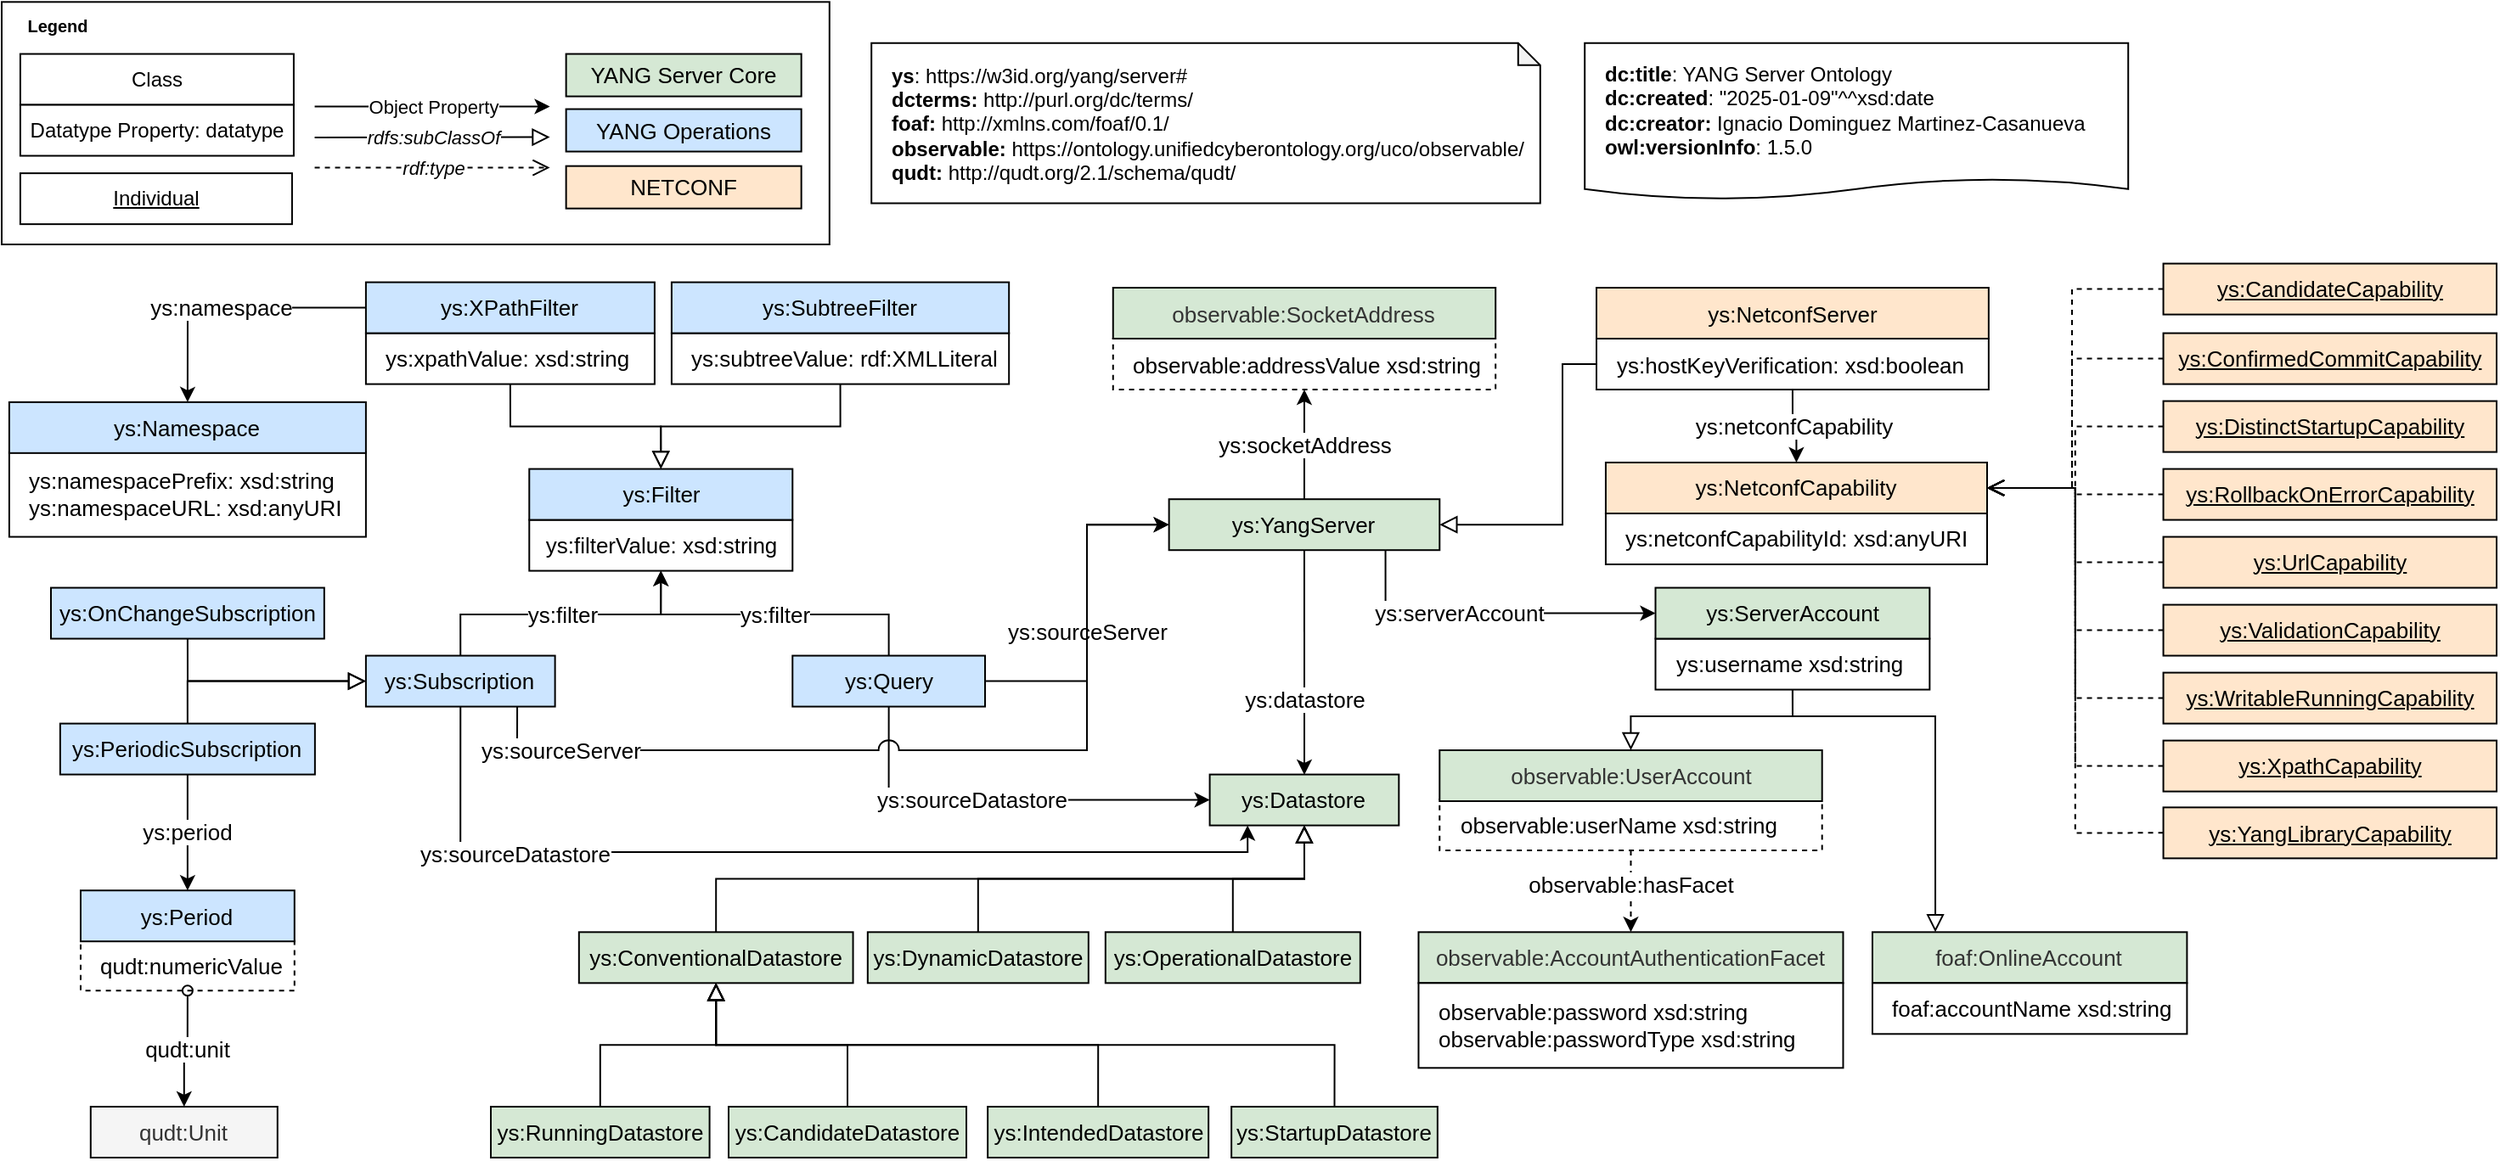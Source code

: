 <mxfile version="26.0.4" pages="4">
  <diagram id="pzp2v1ahhBAfOaCNUCo-" name="1.5.0">
    <mxGraphModel dx="1434" dy="810" grid="1" gridSize="10" guides="1" tooltips="1" connect="1" arrows="1" fold="1" page="1" pageScale="1" pageWidth="850" pageHeight="1100" math="0" shadow="0">
      <root>
        <mxCell id="0" />
        <mxCell id="1" parent="0" />
        <mxCell id="oXwt1U74XXn5uIL4hFVP-4" value="ys:sourceDatastore" style="edgeStyle=orthogonalEdgeStyle;rounded=0;orthogonalLoop=1;jettySize=auto;html=1;exitX=0.5;exitY=1;exitDx=0;exitDy=0;entryX=0.2;entryY=1;entryDx=0;entryDy=0;fontSize=13;strokeColor=#000000;" parent="1" source="oXwt1U74XXn5uIL4hFVP-1" target="jV4g5ascm6t2pEnRygof-3" edge="1">
          <mxGeometry x="-0.583" y="-1" relative="1" as="geometry">
            <mxPoint x="625" y="474" as="sourcePoint" />
            <mxPoint x="789" y="499" as="targetPoint" />
            <mxPoint as="offset" />
            <Array as="points">
              <mxPoint x="361" y="540" />
              <mxPoint x="825" y="540" />
            </Array>
          </mxGeometry>
        </mxCell>
        <mxCell id="xW2krMNUQVf9Xm74qsXm-1" value="" style="rounded=0;whiteSpace=wrap;html=1;rotation=90;fontFamily=Helvetica;" parent="1" vertex="1">
          <mxGeometry x="263.28" y="-133.12" width="142.85" height="487.4" as="geometry" />
        </mxCell>
        <mxCell id="xW2krMNUQVf9Xm74qsXm-2" value="YANG Operations" style="rounded=0;whiteSpace=wrap;html=1;fillColor=#CCE5FF;strokeColor=#000000;fontFamily=Helvetica;align=center;verticalAlign=middle;fontSize=13;fontColor=default;" parent="1" vertex="1">
          <mxGeometry x="423.32" y="102.28" width="138.5" height="25" as="geometry" />
        </mxCell>
        <mxCell id="xW2krMNUQVf9Xm74qsXm-3" value="Class" style="rounded=0;whiteSpace=wrap;html=1;fontFamily=Helvetica;" parent="1" vertex="1">
          <mxGeometry x="101.96" y="69.78" width="161" height="30" as="geometry" />
        </mxCell>
        <mxCell id="xW2krMNUQVf9Xm74qsXm-4" value="Datatype Property: datatype" style="rounded=0;whiteSpace=wrap;html=1;fontFamily=Helvetica;" parent="1" vertex="1">
          <mxGeometry x="101.96" y="99.78" width="161" height="30" as="geometry" />
        </mxCell>
        <mxCell id="xW2krMNUQVf9Xm74qsXm-5" value="Object Property" style="endArrow=classic;html=1;rounded=0;labelPosition=right;verticalLabelPosition=bottom;align=center;verticalAlign=middle;fontFamily=Helvetica;" parent="1" edge="1">
          <mxGeometry width="50" height="50" relative="1" as="geometry">
            <mxPoint x="275.28" y="100.77" as="sourcePoint" />
            <mxPoint x="413.78" y="100.77" as="targetPoint" />
            <mxPoint as="offset" />
          </mxGeometry>
        </mxCell>
        <mxCell id="xW2krMNUQVf9Xm74qsXm-6" value="rdfs:subClassOf" style="endArrow=block;html=1;fontColor=#000000;endFill=0;endSize=8;arcSize=0;rounded=0;fontFamily=Helvetica;fontStyle=2" parent="1" edge="1">
          <mxGeometry width="50" height="50" relative="1" as="geometry">
            <mxPoint x="275.28" y="119.05" as="sourcePoint" />
            <mxPoint x="413.78" y="118.77" as="targetPoint" />
          </mxGeometry>
        </mxCell>
        <mxCell id="xW2krMNUQVf9Xm74qsXm-7" value="&lt;b style=&quot;font-size: 10px;&quot;&gt;&lt;font data-font-src=&quot;https://fonts.googleapis.com/css?family=Roboto+Condensed&quot;&gt;Legend&lt;/font&gt;&lt;/b&gt;" style="text;html=1;strokeColor=none;fillColor=none;align=center;verticalAlign=middle;whiteSpace=wrap;rounded=0;fontSize=10;fontFamily=Helvetica;" parent="1" vertex="1">
          <mxGeometry x="99.45" y="43.43" width="50" height="20" as="geometry" />
        </mxCell>
        <mxCell id="xW2krMNUQVf9Xm74qsXm-8" value="&lt;u&gt;Individual&lt;/u&gt;" style="rounded=0;whiteSpace=wrap;html=1;fontFamily=Helvetica;" parent="1" vertex="1">
          <mxGeometry x="101.96" y="140.07" width="160" height="30" as="geometry" />
        </mxCell>
        <mxCell id="xW2krMNUQVf9Xm74qsXm-9" value="&lt;div&gt;&lt;b&gt;dc:title&lt;/b&gt;: YANG Server Ontology&lt;br&gt;&lt;/div&gt;&lt;div&gt;&lt;b&gt;dc:created&lt;/b&gt;: &quot;2025-01-09&quot;^^xsd:date&lt;/div&gt;&lt;div&gt;&lt;b&gt;dc:creator:&lt;/b&gt;&amp;nbsp;Ignacio Dominguez Martinez-Casanueva&lt;br&gt;&lt;/div&gt;&lt;div&gt;&lt;b&gt;owl:versionInfo&lt;/b&gt;: 1.5.0&lt;br&gt;&lt;/div&gt;" style="shape=document;whiteSpace=wrap;html=1;boundedLbl=1;labelBackgroundColor=#ffffff;strokeColor=#000000;fontSize=12;fontColor=#000000;size=0.133;align=left;spacingLeft=10;" parent="1" vertex="1">
          <mxGeometry x="1023.1" y="63.43" width="320" height="92.11" as="geometry" />
        </mxCell>
        <mxCell id="xW2krMNUQVf9Xm74qsXm-11" value="&lt;div style=&quot;border-color: var(--border-color);&quot;&gt;&lt;b style=&quot;border-color: var(--border-color);&quot;&gt;ys&lt;/b&gt;:&amp;nbsp;&lt;span style=&quot;white-space: pre;&quot;&gt;&lt;font style=&quot;&quot; face=&quot;Helvetica&quot;&gt;https://w3id.org/yang/server#&lt;/font&gt;&lt;/span&gt;&lt;/div&gt;&lt;div style=&quot;border-color: var(--border-color);&quot;&gt;&lt;b style=&quot;background-color: initial; border-color: var(--border-color);&quot;&gt;dcterms:&amp;nbsp;&lt;/b&gt;&lt;span style=&quot;background-color: initial;&quot;&gt;http://purl.org/dc/terms/&lt;/span&gt;&lt;/div&gt;&lt;div style=&quot;border-color: var(--border-color);&quot;&gt;&lt;span style=&quot;background-color: initial;&quot;&gt;&lt;b&gt;foaf:&amp;nbsp;&lt;/b&gt;&lt;/span&gt;&lt;span style=&quot;background-color: transparent;&quot;&gt;http://xmlns.com/foaf/0.1/&lt;/span&gt;&lt;/div&gt;&lt;div style=&quot;border-color: var(--border-color);&quot;&gt;&lt;span style=&quot;background-color: initial;&quot;&gt;&lt;b&gt;observable:&amp;nbsp;&lt;/b&gt;&lt;/span&gt;&lt;span style=&quot;background-color: transparent;&quot;&gt;https://ontology.unifiedcyberontology.org/uco/observable/&lt;/span&gt;&lt;/div&gt;&lt;div style=&quot;border-color: var(--border-color);&quot;&gt;&lt;b&gt;qudt:&amp;nbsp;&lt;/b&gt;&lt;span style=&quot;white-space: pre;&quot;&gt;&lt;font face=&quot;Helvetica&quot;&gt;http://qudt.org/2.1/schema/qudt/&lt;/font&gt;&lt;/span&gt;&lt;/div&gt;&lt;b style=&quot;border-color: var(--border-color);&quot;&gt;&lt;div style=&quot;&quot;&gt;&lt;/div&gt;&lt;/b&gt;" style="shape=note;whiteSpace=wrap;html=1;backgroundOutline=1;darkOpacity=0.05;size=13;align=left;spacingLeft=10;" parent="1" vertex="1">
          <mxGeometry x="603.1" y="63.43" width="393.79" height="94.31" as="geometry" />
        </mxCell>
        <mxCell id="jV4g5ascm6t2pEnRygof-19" value="ys:datastore" style="edgeStyle=orthogonalEdgeStyle;rounded=0;orthogonalLoop=1;jettySize=auto;html=1;exitX=0.5;exitY=1;exitDx=0;exitDy=0;fontSize=13;strokeColor=#000000;" parent="1" source="xW2krMNUQVf9Xm74qsXm-14" target="jV4g5ascm6t2pEnRygof-3" edge="1">
          <mxGeometry x="0.324" relative="1" as="geometry">
            <mxPoint x="855.98" y="369.61" as="sourcePoint" />
            <mxPoint as="offset" />
          </mxGeometry>
        </mxCell>
        <mxCell id="rLvXFtibPCCZJAF0gzjr-12" value="ys:serverAccount" style="edgeStyle=orthogonalEdgeStyle;rounded=0;orthogonalLoop=1;jettySize=auto;html=1;exitX=0.8;exitY=1;exitDx=0;exitDy=0;entryX=0;entryY=0.5;entryDx=0;entryDy=0;strokeColor=#000000;align=center;verticalAlign=middle;fontFamily=Helvetica;fontSize=13;fontColor=default;labelBackgroundColor=default;endArrow=classic;" parent="1" source="xW2krMNUQVf9Xm74qsXm-14" target="rLvXFtibPCCZJAF0gzjr-9" edge="1">
          <mxGeometry x="-0.184" relative="1" as="geometry">
            <mxPoint as="offset" />
            <mxPoint x="877.456" y="370.61" as="sourcePoint" />
          </mxGeometry>
        </mxCell>
        <mxCell id="4AgIXxI4BRE_NWzC_vHS-5" value="ys:socketAddress" style="edgeStyle=orthogonalEdgeStyle;rounded=0;orthogonalLoop=1;jettySize=auto;html=1;exitX=0.5;exitY=0;exitDx=0;exitDy=0;entryX=0.5;entryY=1;entryDx=0;entryDy=0;strokeColor=#000000;align=center;verticalAlign=middle;fontFamily=Helvetica;fontSize=13;fontColor=default;labelBackgroundColor=default;endArrow=classic;" parent="1" source="xW2krMNUQVf9Xm74qsXm-14" target="4AgIXxI4BRE_NWzC_vHS-2" edge="1">
          <mxGeometry relative="1" as="geometry" />
        </mxCell>
        <mxCell id="xW2krMNUQVf9Xm74qsXm-14" value="ys:YangServer" style="rounded=0;whiteSpace=wrap;html=1;snapToPoint=1;points=[[0.1,0],[0.2,0],[0.3,0],[0.4,0],[0.5,0],[0.6,0],[0.7,0],[0.8,0],[0.9,0],[0,0.1],[0,0.3],[0,0.5],[0,0.7],[0,0.9],[0.1,1],[0.2,1],[0.3,1],[0.4,1],[0.5,1],[0.6,1],[0.7,1],[0.8,1],[0.9,1],[1,0.1],[1,0.3],[1,0.5],[1,0.7],[1,0.9]];fillColor=#d5e8d4;strokeColor=#000000;fontSize=13;" parent="1" vertex="1">
          <mxGeometry x="778.32" y="332.1" width="159.32" height="30" as="geometry" />
        </mxCell>
        <mxCell id="xW2krMNUQVf9Xm74qsXm-28" value="" style="endArrow=block;html=1;fontColor=#000099;endFill=0;entryX=1;entryY=0.5;entryDx=0;entryDy=0;endSize=8;arcSize=0;rounded=0;edgeStyle=orthogonalEdgeStyle;exitX=0;exitY=0.5;exitDx=0;exitDy=0;fontSize=13;strokeColor=#000000;" parent="1" source="jV4g5ascm6t2pEnRygof-1" target="xW2krMNUQVf9Xm74qsXm-14" edge="1">
          <mxGeometry width="50" height="50" relative="1" as="geometry">
            <mxPoint x="943.71" y="369.33" as="sourcePoint" />
            <mxPoint x="1099.71" y="416.33" as="targetPoint" />
            <Array as="points">
              <mxPoint x="1010" y="252" />
              <mxPoint x="1010" y="348" />
            </Array>
          </mxGeometry>
        </mxCell>
        <mxCell id="xW2krMNUQVf9Xm74qsXm-36" value="&lt;span style=&quot;color: rgb(0, 0, 0); font-size: 11px;&quot;&gt;rdf:type&lt;/span&gt;" style="endArrow=open;html=1;rounded=0;labelPosition=right;verticalLabelPosition=bottom;align=center;verticalAlign=middle;fontFamily=Helvetica;dashed=1;strokeColor=default;fontSize=8;fontColor=#000099;labelBackgroundColor=default;endFill=0;endSize=8;fontStyle=2" parent="1" edge="1">
          <mxGeometry width="50" height="50" relative="1" as="geometry">
            <mxPoint x="275.28" y="136.77" as="sourcePoint" />
            <mxPoint x="413.78" y="136.77" as="targetPoint" />
            <mxPoint as="offset" />
          </mxGeometry>
        </mxCell>
        <mxCell id="heDRhFuer21fgATEcs1a-4" value="ys:netconfCapability" style="edgeStyle=orthogonalEdgeStyle;rounded=0;orthogonalLoop=1;jettySize=auto;html=1;exitX=0.5;exitY=1;exitDx=0;exitDy=0;entryX=0.5;entryY=0;entryDx=0;entryDy=0;fontSize=13;strokeColor=#000000;" parent="1" source="jV4g5ascm6t2pEnRygof-1" target="0p76iwh5f3bbjIwd35gd-2" edge="1">
          <mxGeometry relative="1" as="geometry">
            <Array as="points" />
            <mxPoint as="offset" />
            <mxPoint x="1041.86" y="366.57" as="sourcePoint" />
            <mxPoint x="1096.89" y="260.24" as="targetPoint" />
          </mxGeometry>
        </mxCell>
        <mxCell id="jV4g5ascm6t2pEnRygof-1" value="&lt;div style=&quot;font-size: 13px;&quot;&gt;ys:hostKeyVerification: xsd:boolean&lt;/div&gt;" style="rounded=0;whiteSpace=wrap;html=1;snapToPoint=1;points=[[0.1,0],[0.2,0],[0.3,0],[0.4,0],[0.5,0],[0.6,0],[0.7,0],[0.8,0],[0.9,0],[0,0.1],[0,0.3],[0,0.5],[0,0.7],[0,0.9],[0.1,1],[0.2,1],[0.3,1],[0.4,1],[0.5,1],[0.6,1],[0.7,1],[0.8,1],[0.9,1],[1,0.1],[1,0.3],[1,0.5],[1,0.7],[1,0.9]];align=left;spacingLeft=10;fontSize=13;strokeColor=#000000;" parent="1" vertex="1">
          <mxGeometry x="1030" y="237.5" width="230.94" height="30" as="geometry" />
        </mxCell>
        <mxCell id="xW2krMNUQVf9Xm74qsXm-32" value="ys:NetconfServer" style="rounded=0;whiteSpace=wrap;html=1;snapToPoint=1;points=[[0.1,0],[0.2,0],[0.3,0],[0.4,0],[0.5,0],[0.6,0],[0.7,0],[0.8,0],[0.9,0],[0,0.1],[0,0.3],[0,0.5],[0,0.7],[0,0.9],[0.1,1],[0.2,1],[0.3,1],[0.4,1],[0.5,1],[0.6,1],[0.7,1],[0.8,1],[0.9,1],[1,0.1],[1,0.3],[1,0.5],[1,0.7],[1,0.9]];fillColor=#FFE6CC;strokeColor=#000000;fontSize=13;" parent="1" vertex="1">
          <mxGeometry x="1030" y="207.51" width="230.94" height="30" as="geometry" />
        </mxCell>
        <mxCell id="jV4g5ascm6t2pEnRygof-3" value="ys:Datastore" style="rounded=0;whiteSpace=wrap;html=1;snapToPoint=1;points=[[0.1,0],[0.2,0],[0.3,0],[0.4,0],[0.5,0],[0.6,0],[0.7,0],[0.8,0],[0.9,0],[0,0.1],[0,0.3],[0,0.5],[0,0.7],[0,0.9],[0.1,1],[0.2,1],[0.3,1],[0.4,1],[0.5,1],[0.6,1],[0.7,1],[0.8,1],[0.9,1],[1,0.1],[1,0.3],[1,0.5],[1,0.7],[1,0.9]];fillColor=#d5e8d4;strokeColor=#000000;fontSize=13;" parent="1" vertex="1">
          <mxGeometry x="802.3" y="494.29" width="111.36" height="30" as="geometry" />
        </mxCell>
        <mxCell id="jV4g5ascm6t2pEnRygof-4" value="ys:DynamicDatastore" style="rounded=0;whiteSpace=wrap;html=1;snapToPoint=1;points=[[0.1,0],[0.2,0],[0.3,0],[0.4,0],[0.5,0],[0.6,0],[0.7,0],[0.8,0],[0.9,0],[0,0.1],[0,0.3],[0,0.5],[0,0.7],[0,0.9],[0.1,1],[0.2,1],[0.3,1],[0.4,1],[0.5,1],[0.6,1],[0.7,1],[0.8,1],[0.9,1],[1,0.1],[1,0.3],[1,0.5],[1,0.7],[1,0.9]];fillColor=#d5e8d4;strokeColor=#000000;fontSize=13;" parent="1" vertex="1">
          <mxGeometry x="600.91" y="587.16" width="130" height="30" as="geometry" />
        </mxCell>
        <mxCell id="jV4g5ascm6t2pEnRygof-5" value="ys:ConventionalDatastore" style="rounded=0;whiteSpace=wrap;html=1;snapToPoint=1;points=[[0.1,0],[0.2,0],[0.3,0],[0.4,0],[0.5,0],[0.6,0],[0.7,0],[0.8,0],[0.9,0],[0,0.1],[0,0.3],[0,0.5],[0,0.7],[0,0.9],[0.1,1],[0.2,1],[0.3,1],[0.4,1],[0.5,1],[0.6,1],[0.7,1],[0.8,1],[0.9,1],[1,0.1],[1,0.3],[1,0.5],[1,0.7],[1,0.9]];fillColor=#d5e8d4;strokeColor=#000000;fontSize=13;" parent="1" vertex="1">
          <mxGeometry x="430.91" y="587.16" width="161.36" height="30" as="geometry" />
        </mxCell>
        <mxCell id="jV4g5ascm6t2pEnRygof-6" value="ys:RunningDatastore" style="rounded=0;whiteSpace=wrap;html=1;snapToPoint=1;points=[[0.1,0],[0.2,0],[0.3,0],[0.4,0],[0.5,0],[0.6,0],[0.7,0],[0.8,0],[0.9,0],[0,0.1],[0,0.3],[0,0.5],[0,0.7],[0,0.9],[0.1,1],[0.2,1],[0.3,1],[0.4,1],[0.5,1],[0.6,1],[0.7,1],[0.8,1],[0.9,1],[1,0.1],[1,0.3],[1,0.5],[1,0.7],[1,0.9]];fillColor=#d5e8d4;strokeColor=#000000;fontSize=13;" parent="1" vertex="1">
          <mxGeometry x="379.0" y="690" width="128.79" height="30" as="geometry" />
        </mxCell>
        <mxCell id="jV4g5ascm6t2pEnRygof-7" value="ys:IntendedDatastore" style="rounded=0;whiteSpace=wrap;html=1;snapToPoint=1;points=[[0.1,0],[0.2,0],[0.3,0],[0.4,0],[0.5,0],[0.6,0],[0.7,0],[0.8,0],[0.9,0],[0,0.1],[0,0.3],[0,0.5],[0,0.7],[0,0.9],[0.1,1],[0.2,1],[0.3,1],[0.4,1],[0.5,1],[0.6,1],[0.7,1],[0.8,1],[0.9,1],[1,0.1],[1,0.3],[1,0.5],[1,0.7],[1,0.9]];fillColor=#d5e8d4;strokeColor=#000000;fontSize=13;" parent="1" vertex="1">
          <mxGeometry x="671.57" y="690" width="130" height="30" as="geometry" />
        </mxCell>
        <mxCell id="jV4g5ascm6t2pEnRygof-8" value="ys:CandidateDatastore" style="rounded=0;whiteSpace=wrap;html=1;snapToPoint=1;points=[[0.1,0],[0.2,0],[0.3,0],[0.4,0],[0.5,0],[0.6,0],[0.7,0],[0.8,0],[0.9,0],[0,0.1],[0,0.3],[0,0.5],[0,0.7],[0,0.9],[0.1,1],[0.2,1],[0.3,1],[0.4,1],[0.5,1],[0.6,1],[0.7,1],[0.8,1],[0.9,1],[1,0.1],[1,0.3],[1,0.5],[1,0.7],[1,0.9]];fillColor=#d5e8d4;strokeColor=#000000;fontSize=13;" parent="1" vertex="1">
          <mxGeometry x="519.0" y="690" width="140" height="30" as="geometry" />
        </mxCell>
        <mxCell id="jV4g5ascm6t2pEnRygof-9" value="ys:StartupDatastore" style="rounded=0;whiteSpace=wrap;html=1;snapToPoint=1;points=[[0.1,0],[0.2,0],[0.3,0],[0.4,0],[0.5,0],[0.6,0],[0.7,0],[0.8,0],[0.9,0],[0,0.1],[0,0.3],[0,0.5],[0,0.7],[0,0.9],[0.1,1],[0.2,1],[0.3,1],[0.4,1],[0.5,1],[0.6,1],[0.7,1],[0.8,1],[0.9,1],[1,0.1],[1,0.3],[1,0.5],[1,0.7],[1,0.9]];fillColor=#d5e8d4;strokeColor=#000000;fontSize=13;" parent="1" vertex="1">
          <mxGeometry x="815.07" y="690" width="121.36" height="30" as="geometry" />
        </mxCell>
        <mxCell id="jV4g5ascm6t2pEnRygof-11" value="ys:OperationalDatastore" style="rounded=0;whiteSpace=wrap;html=1;snapToPoint=1;points=[[0.1,0],[0.2,0],[0.3,0],[0.4,0],[0.5,0],[0.6,0],[0.7,0],[0.8,0],[0.9,0],[0,0.1],[0,0.3],[0,0.5],[0,0.7],[0,0.9],[0.1,1],[0.2,1],[0.3,1],[0.4,1],[0.5,1],[0.6,1],[0.7,1],[0.8,1],[0.9,1],[1,0.1],[1,0.3],[1,0.5],[1,0.7],[1,0.9]];fillColor=#d5e8d4;strokeColor=#000000;fontSize=13;" parent="1" vertex="1">
          <mxGeometry x="740.91" y="587.16" width="150" height="30" as="geometry" />
        </mxCell>
        <mxCell id="jV4g5ascm6t2pEnRygof-12" value="" style="endArrow=block;html=1;fontColor=#000000;endFill=0;endSize=8;arcSize=0;rounded=0;fontFamily=Helvetica;entryX=0.5;entryY=1;entryDx=0;entryDy=0;exitX=0.5;exitY=0;exitDx=0;exitDy=0;edgeStyle=orthogonalEdgeStyle;fontSize=13;strokeColor=#000000;" parent="1" source="jV4g5ascm6t2pEnRygof-5" target="jV4g5ascm6t2pEnRygof-3" edge="1">
          <mxGeometry width="50" height="50" relative="1" as="geometry">
            <mxPoint x="498.93" y="507.43" as="sourcePoint" />
            <mxPoint x="637.43" y="507.15" as="targetPoint" />
          </mxGeometry>
        </mxCell>
        <mxCell id="jV4g5ascm6t2pEnRygof-13" value="" style="endArrow=block;html=1;fontColor=#000000;endFill=0;endSize=8;arcSize=0;rounded=0;fontFamily=Helvetica;entryX=0.5;entryY=1;entryDx=0;entryDy=0;exitX=0.5;exitY=0;exitDx=0;exitDy=0;edgeStyle=orthogonalEdgeStyle;fontSize=13;strokeColor=#000000;" parent="1" source="jV4g5ascm6t2pEnRygof-4" target="jV4g5ascm6t2pEnRygof-3" edge="1">
          <mxGeometry width="50" height="50" relative="1" as="geometry">
            <mxPoint x="766" y="577" as="sourcePoint" />
            <mxPoint x="844" y="530" as="targetPoint" />
          </mxGeometry>
        </mxCell>
        <mxCell id="jV4g5ascm6t2pEnRygof-14" value="" style="endArrow=block;html=1;fontColor=#000000;endFill=0;endSize=8;arcSize=0;rounded=0;fontFamily=Helvetica;entryX=0.5;entryY=1;entryDx=0;entryDy=0;exitX=0.5;exitY=0;exitDx=0;exitDy=0;edgeStyle=orthogonalEdgeStyle;fontSize=13;strokeColor=#000000;" parent="1" source="jV4g5ascm6t2pEnRygof-11" target="jV4g5ascm6t2pEnRygof-3" edge="1">
          <mxGeometry width="50" height="50" relative="1" as="geometry">
            <mxPoint x="925" y="577" as="sourcePoint" />
            <mxPoint x="844" y="530" as="targetPoint" />
          </mxGeometry>
        </mxCell>
        <mxCell id="jV4g5ascm6t2pEnRygof-15" value="" style="endArrow=block;html=1;fontColor=#000000;endFill=0;endSize=8;arcSize=0;rounded=0;fontFamily=Helvetica;entryX=0.5;entryY=1;entryDx=0;entryDy=0;exitX=0.5;exitY=0;exitDx=0;exitDy=0;edgeStyle=orthogonalEdgeStyle;fontSize=13;strokeColor=#000000;" parent="1" source="jV4g5ascm6t2pEnRygof-6" target="jV4g5ascm6t2pEnRygof-5" edge="1">
          <mxGeometry width="50" height="50" relative="1" as="geometry">
            <mxPoint x="930.91" y="597" as="sourcePoint" />
            <mxPoint x="704.91" y="550" as="targetPoint" />
          </mxGeometry>
        </mxCell>
        <mxCell id="jV4g5ascm6t2pEnRygof-16" value="" style="endArrow=block;html=1;fontColor=#000000;endFill=0;endSize=8;arcSize=0;rounded=0;fontFamily=Helvetica;exitX=0.5;exitY=0;exitDx=0;exitDy=0;edgeStyle=orthogonalEdgeStyle;entryX=0.5;entryY=1;entryDx=0;entryDy=0;fontSize=13;strokeColor=#000000;" parent="1" source="jV4g5ascm6t2pEnRygof-8" target="jV4g5ascm6t2pEnRygof-5" edge="1">
          <mxGeometry width="50" height="50" relative="1" as="geometry">
            <mxPoint x="446.91" y="680" as="sourcePoint" />
            <mxPoint x="640.91" y="630" as="targetPoint" />
          </mxGeometry>
        </mxCell>
        <mxCell id="jV4g5ascm6t2pEnRygof-17" value="" style="endArrow=block;html=1;fontColor=#000000;endFill=0;endSize=8;arcSize=0;rounded=0;fontFamily=Helvetica;exitX=0.5;exitY=0;exitDx=0;exitDy=0;edgeStyle=orthogonalEdgeStyle;entryX=0.5;entryY=1;entryDx=0;entryDy=0;fontSize=13;strokeColor=#000000;" parent="1" source="jV4g5ascm6t2pEnRygof-7" target="jV4g5ascm6t2pEnRygof-5" edge="1">
          <mxGeometry width="50" height="50" relative="1" as="geometry">
            <mxPoint x="603.91" y="680" as="sourcePoint" />
            <mxPoint x="626.91" y="627" as="targetPoint" />
          </mxGeometry>
        </mxCell>
        <mxCell id="jV4g5ascm6t2pEnRygof-18" value="" style="endArrow=block;html=1;fontColor=#000000;endFill=0;endSize=8;arcSize=0;rounded=0;fontFamily=Helvetica;exitX=0.5;exitY=0;exitDx=0;exitDy=0;edgeStyle=orthogonalEdgeStyle;entryX=0.5;entryY=1;entryDx=0;entryDy=0;fontSize=13;strokeColor=#000000;" parent="1" source="jV4g5ascm6t2pEnRygof-9" target="jV4g5ascm6t2pEnRygof-5" edge="1">
          <mxGeometry width="50" height="50" relative="1" as="geometry">
            <mxPoint x="752.91" y="680" as="sourcePoint" />
            <mxPoint x="626.91" y="627" as="targetPoint" />
          </mxGeometry>
        </mxCell>
        <mxCell id="ttUUddj0Ld-d2ad8G4DE-4" value="ys:filter" style="edgeStyle=orthogonalEdgeStyle;rounded=0;orthogonalLoop=1;jettySize=auto;html=1;exitX=0.5;exitY=0;exitDx=0;exitDy=0;entryX=0.5;entryY=1;entryDx=0;entryDy=0;fontSize=13;strokeColor=#000000;" parent="1" source="ttUUddj0Ld-d2ad8G4DE-1" target="5HK7wk3mbqAfFXfDV9It-1" edge="1">
          <mxGeometry relative="1" as="geometry">
            <Array as="points">
              <mxPoint x="613" y="400" />
              <mxPoint x="479" y="400" />
            </Array>
          </mxGeometry>
        </mxCell>
        <mxCell id="ttUUddj0Ld-d2ad8G4DE-5" value="ys:sourceDatastore" style="edgeStyle=orthogonalEdgeStyle;rounded=0;orthogonalLoop=1;jettySize=auto;html=1;exitX=0.5;exitY=1;exitDx=0;exitDy=0;entryX=0;entryY=0.5;entryDx=0;entryDy=0;fontSize=13;strokeColor=#000000;" parent="1" source="ttUUddj0Ld-d2ad8G4DE-1" target="jV4g5ascm6t2pEnRygof-3" edge="1">
          <mxGeometry x="-0.152" relative="1" as="geometry">
            <mxPoint as="offset" />
          </mxGeometry>
        </mxCell>
        <mxCell id="ttUUddj0Ld-d2ad8G4DE-10" value="ys:sourceServer" style="edgeStyle=orthogonalEdgeStyle;rounded=0;orthogonalLoop=1;jettySize=auto;html=1;exitX=1;exitY=0.5;exitDx=0;exitDy=0;entryX=0;entryY=0.5;entryDx=0;entryDy=0;fontSize=13;strokeColor=#000000;" parent="1" source="ttUUddj0Ld-d2ad8G4DE-1" target="xW2krMNUQVf9Xm74qsXm-14" edge="1">
          <mxGeometry x="-0.109" relative="1" as="geometry">
            <mxPoint as="offset" />
            <Array as="points">
              <mxPoint x="730" y="439" />
              <mxPoint x="730" y="347" />
            </Array>
          </mxGeometry>
        </mxCell>
        <mxCell id="ttUUddj0Ld-d2ad8G4DE-1" value="ys:Query" style="rounded=0;whiteSpace=wrap;html=1;snapToPoint=1;points=[[0.1,0],[0.2,0],[0.3,0],[0.4,0],[0.5,0],[0.6,0],[0.7,0],[0.8,0],[0.9,0],[0,0.1],[0,0.3],[0,0.5],[0,0.7],[0,0.9],[0.1,1],[0.2,1],[0.3,1],[0.4,1],[0.5,1],[0.6,1],[0.7,1],[0.8,1],[0.9,1],[1,0.1],[1,0.3],[1,0.5],[1,0.7],[1,0.9]];fillColor=#CCE5FF;strokeColor=#000000;fontSize=13;" parent="1" vertex="1">
          <mxGeometry x="556.64" y="424.29" width="113.36" height="30" as="geometry" />
        </mxCell>
        <mxCell id="ttUUddj0Ld-d2ad8G4DE-8" value="ys:xpathValue: xsd:string" style="rounded=0;whiteSpace=wrap;html=1;snapToPoint=1;points=[[0.1,0],[0.2,0],[0.3,0],[0.4,0],[0.5,0],[0.6,0],[0.7,0],[0.8,0],[0.9,0],[0,0.1],[0,0.3],[0,0.5],[0,0.7],[0,0.9],[0.1,1],[0.2,1],[0.3,1],[0.4,1],[0.5,1],[0.6,1],[0.7,1],[0.8,1],[0.9,1],[1,0.1],[1,0.3],[1,0.5],[1,0.7],[1,0.9]];align=left;spacingLeft=10;fontSize=13;strokeColor=#000000;" parent="1" vertex="1">
          <mxGeometry x="305.45" y="234.29" width="170" height="30" as="geometry" />
        </mxCell>
        <mxCell id="ttUUddj0Ld-d2ad8G4DE-9" value="ys:subtreeValue: rdf:XMLLiteral" style="rounded=0;whiteSpace=wrap;html=1;snapToPoint=1;points=[[0.1,0],[0.2,0],[0.3,0],[0.4,0],[0.5,0],[0.6,0],[0.7,0],[0.8,0],[0.9,0],[0,0.1],[0,0.3],[0,0.5],[0,0.7],[0,0.9],[0.1,1],[0.2,1],[0.3,1],[0.4,1],[0.5,1],[0.6,1],[0.7,1],[0.8,1],[0.9,1],[1,0.1],[1,0.3],[1,0.5],[1,0.7],[1,0.9]];align=left;spacingLeft=10;fontSize=13;strokeColor=#000000;" parent="1" vertex="1">
          <mxGeometry x="485.45" y="234.29" width="198.64" height="30" as="geometry" />
        </mxCell>
        <mxCell id="ttUUddj0Ld-d2ad8G4DE-7" value="ys:SubtreeFilter" style="rounded=0;whiteSpace=wrap;html=1;snapToPoint=1;points=[[0.1,0],[0.2,0],[0.3,0],[0.4,0],[0.5,0],[0.6,0],[0.7,0],[0.8,0],[0.9,0],[0,0.1],[0,0.3],[0,0.5],[0,0.7],[0,0.9],[0.1,1],[0.2,1],[0.3,1],[0.4,1],[0.5,1],[0.6,1],[0.7,1],[0.8,1],[0.9,1],[1,0.1],[1,0.3],[1,0.5],[1,0.7],[1,0.9]];fillColor=#CCE5FF;strokeColor=#000000;fontSize=13;" parent="1" vertex="1">
          <mxGeometry x="485.45" y="204.29" width="198.64" height="30" as="geometry" />
        </mxCell>
        <mxCell id="bN98talkxuC1FAq8QvZE-4" value="ys:namespace" style="edgeStyle=orthogonalEdgeStyle;rounded=0;orthogonalLoop=1;jettySize=auto;html=1;exitX=0;exitY=0.5;exitDx=0;exitDy=0;entryX=0.5;entryY=0;entryDx=0;entryDy=0;fontSize=13;strokeColor=#000000;" parent="1" source="ttUUddj0Ld-d2ad8G4DE-6" target="bN98talkxuC1FAq8QvZE-1" edge="1">
          <mxGeometry x="0.064" relative="1" as="geometry">
            <mxPoint x="180" y="190" as="targetPoint" />
            <mxPoint as="offset" />
          </mxGeometry>
        </mxCell>
        <mxCell id="ttUUddj0Ld-d2ad8G4DE-6" value="ys:XPathFilter" style="rounded=0;whiteSpace=wrap;html=1;snapToPoint=1;points=[[0.1,0],[0.2,0],[0.3,0],[0.4,0],[0.5,0],[0.6,0],[0.7,0],[0.8,0],[0.9,0],[0,0.1],[0,0.3],[0,0.5],[0,0.7],[0,0.9],[0.1,1],[0.2,1],[0.3,1],[0.4,1],[0.5,1],[0.6,1],[0.7,1],[0.8,1],[0.9,1],[1,0.1],[1,0.3],[1,0.5],[1,0.7],[1,0.9]];fillColor=#CCE5FF;strokeColor=#000000;fontSize=13;" parent="1" vertex="1">
          <mxGeometry x="305.45" y="204.29" width="170" height="30" as="geometry" />
        </mxCell>
        <mxCell id="ttUUddj0Ld-d2ad8G4DE-11" value="" style="endArrow=block;html=1;fontColor=#000000;endFill=0;endSize=8;arcSize=0;rounded=0;fontFamily=Helvetica;entryX=0.5;entryY=0;entryDx=0;entryDy=0;exitX=0.5;exitY=1;exitDx=0;exitDy=0;edgeStyle=orthogonalEdgeStyle;fontSize=13;strokeColor=#000000;" parent="1" source="ttUUddj0Ld-d2ad8G4DE-8" target="ttUUddj0Ld-d2ad8G4DE-3" edge="1">
          <mxGeometry width="50" height="50" relative="1" as="geometry">
            <mxPoint x="919.71" y="519.49" as="sourcePoint" />
            <mxPoint x="495.39" y="267.09" as="targetPoint" />
          </mxGeometry>
        </mxCell>
        <mxCell id="ttUUddj0Ld-d2ad8G4DE-12" value="" style="endArrow=block;html=1;fontColor=#000000;endFill=0;endSize=8;arcSize=0;rounded=0;fontFamily=Helvetica;entryX=0.5;entryY=0;entryDx=0;entryDy=0;exitX=0.5;exitY=1;exitDx=0;exitDy=0;edgeStyle=orthogonalEdgeStyle;fontSize=13;strokeColor=#000000;" parent="1" source="ttUUddj0Ld-d2ad8G4DE-9" target="ttUUddj0Ld-d2ad8G4DE-3" edge="1">
          <mxGeometry width="50" height="50" relative="1" as="geometry">
            <mxPoint x="474.71" y="207.49" as="sourcePoint" />
            <mxPoint x="495.39" y="267.09" as="targetPoint" />
          </mxGeometry>
        </mxCell>
        <mxCell id="5HK7wk3mbqAfFXfDV9It-1" value="ys:filterValue: xsd:string" style="rounded=0;whiteSpace=wrap;html=1;snapToPoint=1;points=[[0.1,0],[0.2,0],[0.3,0],[0.4,0],[0.5,0],[0.6,0],[0.7,0],[0.8,0],[0.9,0],[0,0.1],[0,0.3],[0,0.5],[0,0.7],[0,0.9],[0.1,1],[0.2,1],[0.3,1],[0.4,1],[0.5,1],[0.6,1],[0.7,1],[0.8,1],[0.9,1],[1,0.1],[1,0.3],[1,0.5],[1,0.7],[1,0.9]];align=center;spacingLeft=0;spacing=0;fontSize=13;strokeColor=#000000;" parent="1" vertex="1">
          <mxGeometry x="401.64" y="344.29" width="155" height="30" as="geometry" />
        </mxCell>
        <mxCell id="ttUUddj0Ld-d2ad8G4DE-3" value="ys:Filter" style="rounded=0;whiteSpace=wrap;html=1;snapToPoint=1;points=[[0.1,0],[0.2,0],[0.3,0],[0.4,0],[0.5,0],[0.6,0],[0.7,0],[0.8,0],[0.9,0],[0,0.1],[0,0.3],[0,0.5],[0,0.7],[0,0.9],[0.1,1],[0.2,1],[0.3,1],[0.4,1],[0.5,1],[0.6,1],[0.7,1],[0.8,1],[0.9,1],[1,0.1],[1,0.3],[1,0.5],[1,0.7],[1,0.9]];fillColor=#CCE5FF;strokeColor=#000000;fontSize=13;" parent="1" vertex="1">
          <mxGeometry x="401.64" y="314.29" width="155" height="30" as="geometry" />
        </mxCell>
        <mxCell id="0p76iwh5f3bbjIwd35gd-1" value="&lt;div style=&quot;font-size: 13px;&quot;&gt;ys:netconfCapabilityId: xsd:anyURI&lt;/div&gt;" style="rounded=0;whiteSpace=wrap;html=1;snapToPoint=1;points=[[0.1,0],[0.2,0],[0.3,0],[0.4,0],[0.5,0],[0.6,0],[0.7,0],[0.8,0],[0.9,0],[0,0.1],[0,0.3],[0,0.5],[0,0.7],[0,0.9],[0.1,1],[0.2,1],[0.3,1],[0.4,1],[0.5,1],[0.6,1],[0.7,1],[0.8,1],[0.9,1],[1,0.1],[1,0.3],[1,0.5],[1,0.7],[1,0.9]];align=left;spacingLeft=10;fontSize=13;strokeColor=#000000;" parent="1" vertex="1">
          <mxGeometry x="1035.47" y="340.49" width="224.53" height="30" as="geometry" />
        </mxCell>
        <mxCell id="0p76iwh5f3bbjIwd35gd-2" value="ys:NetconfCapability" style="rounded=0;whiteSpace=wrap;html=1;snapToPoint=1;points=[[0.1,0],[0.2,0],[0.3,0],[0.4,0],[0.5,0],[0.6,0],[0.7,0],[0.8,0],[0.9,0],[0,0.1],[0,0.3],[0,0.5],[0,0.7],[0,0.9],[0.1,1],[0.2,1],[0.3,1],[0.4,1],[0.5,1],[0.6,1],[0.7,1],[0.8,1],[0.9,1],[1,0.1],[1,0.3],[1,0.5],[1,0.7],[1,0.9]];fillColor=#FFE6CC;strokeColor=#000000;fontSize=13;" parent="1" vertex="1">
          <mxGeometry x="1035.47" y="310.49" width="224.53" height="30" as="geometry" />
        </mxCell>
        <mxCell id="0p76iwh5f3bbjIwd35gd-3" value="&lt;u style=&quot;font-size: 13px;&quot;&gt;ys:WritableRunningCapability&lt;/u&gt;" style="rounded=0;whiteSpace=wrap;html=1;snapToPoint=1;points=[[0.1,0],[0.2,0],[0.3,0],[0.4,0],[0.5,0],[0.6,0],[0.7,0],[0.8,0],[0.9,0],[0,0.1],[0,0.3],[0,0.5],[0,0.7],[0,0.9],[0.1,1],[0.2,1],[0.3,1],[0.4,1],[0.5,1],[0.6,1],[0.7,1],[0.8,1],[0.9,1],[1,0.1],[1,0.3],[1,0.5],[1,0.7],[1,0.9]];fillColor=#FFE6CC;strokeColor=#000000;fontSize=13;" parent="1" vertex="1">
          <mxGeometry x="1363.78" y="434.29" width="196.22" height="30" as="geometry" />
        </mxCell>
        <mxCell id="0p76iwh5f3bbjIwd35gd-4" value="&lt;u style=&quot;font-size: 13px;&quot;&gt;ys:CandidateCapability&lt;/u&gt;" style="rounded=0;whiteSpace=wrap;html=1;snapToPoint=1;points=[[0.1,0],[0.2,0],[0.3,0],[0.4,0],[0.5,0],[0.6,0],[0.7,0],[0.8,0],[0.9,0],[0,0.1],[0,0.3],[0,0.5],[0,0.7],[0,0.9],[0.1,1],[0.2,1],[0.3,1],[0.4,1],[0.5,1],[0.6,1],[0.7,1],[0.8,1],[0.9,1],[1,0.1],[1,0.3],[1,0.5],[1,0.7],[1,0.9]];fillColor=#FFE6CC;strokeColor=#000000;fontSize=13;" parent="1" vertex="1">
          <mxGeometry x="1363.78" y="193.29" width="196.22" height="30" as="geometry" />
        </mxCell>
        <mxCell id="0p76iwh5f3bbjIwd35gd-5" value="&lt;u style=&quot;font-size: 13px;&quot;&gt;ys:ConfirmedCommitCapability&lt;/u&gt;" style="rounded=0;whiteSpace=wrap;html=1;snapToPoint=1;points=[[0.1,0],[0.2,0],[0.3,0],[0.4,0],[0.5,0],[0.6,0],[0.7,0],[0.8,0],[0.9,0],[0,0.1],[0,0.3],[0,0.5],[0,0.7],[0,0.9],[0.1,1],[0.2,1],[0.3,1],[0.4,1],[0.5,1],[0.6,1],[0.7,1],[0.8,1],[0.9,1],[1,0.1],[1,0.3],[1,0.5],[1,0.7],[1,0.9]];fillColor=#FFE6CC;strokeColor=#000000;fontSize=13;" parent="1" vertex="1">
          <mxGeometry x="1363.78" y="234.29" width="196.22" height="30" as="geometry" />
        </mxCell>
        <mxCell id="0p76iwh5f3bbjIwd35gd-6" value="&lt;u style=&quot;font-size: 13px;&quot;&gt;ys:DistinctStartupCapability&lt;/u&gt;" style="rounded=0;whiteSpace=wrap;html=1;snapToPoint=1;points=[[0.1,0],[0.2,0],[0.3,0],[0.4,0],[0.5,0],[0.6,0],[0.7,0],[0.8,0],[0.9,0],[0,0.1],[0,0.3],[0,0.5],[0,0.7],[0,0.9],[0.1,1],[0.2,1],[0.3,1],[0.4,1],[0.5,1],[0.6,1],[0.7,1],[0.8,1],[0.9,1],[1,0.1],[1,0.3],[1,0.5],[1,0.7],[1,0.9]];fillColor=#FFE6CC;strokeColor=#000000;fontSize=13;" parent="1" vertex="1">
          <mxGeometry x="1363.78" y="274.29" width="196.22" height="30" as="geometry" />
        </mxCell>
        <mxCell id="0p76iwh5f3bbjIwd35gd-7" value="&lt;u style=&quot;font-size: 13px;&quot;&gt;ys:RollbackOnErrorCapability&lt;/u&gt;" style="rounded=0;whiteSpace=wrap;html=1;snapToPoint=1;points=[[0.1,0],[0.2,0],[0.3,0],[0.4,0],[0.5,0],[0.6,0],[0.7,0],[0.8,0],[0.9,0],[0,0.1],[0,0.3],[0,0.5],[0,0.7],[0,0.9],[0.1,1],[0.2,1],[0.3,1],[0.4,1],[0.5,1],[0.6,1],[0.7,1],[0.8,1],[0.9,1],[1,0.1],[1,0.3],[1,0.5],[1,0.7],[1,0.9]];fillColor=#FFE6CC;strokeColor=#000000;fontSize=13;" parent="1" vertex="1">
          <mxGeometry x="1363.78" y="314.29" width="196.22" height="30" as="geometry" />
        </mxCell>
        <mxCell id="0p76iwh5f3bbjIwd35gd-8" value="&lt;u style=&quot;font-size: 13px;&quot;&gt;ys:UrlCapability&lt;/u&gt;" style="rounded=0;whiteSpace=wrap;html=1;snapToPoint=1;points=[[0.1,0],[0.2,0],[0.3,0],[0.4,0],[0.5,0],[0.6,0],[0.7,0],[0.8,0],[0.9,0],[0,0.1],[0,0.3],[0,0.5],[0,0.7],[0,0.9],[0.1,1],[0.2,1],[0.3,1],[0.4,1],[0.5,1],[0.6,1],[0.7,1],[0.8,1],[0.9,1],[1,0.1],[1,0.3],[1,0.5],[1,0.7],[1,0.9]];fillColor=#FFE6CC;strokeColor=#000000;fontSize=13;" parent="1" vertex="1">
          <mxGeometry x="1363.78" y="354.28" width="196.22" height="30" as="geometry" />
        </mxCell>
        <mxCell id="0p76iwh5f3bbjIwd35gd-9" value="&lt;u style=&quot;font-size: 13px;&quot;&gt;ys:ValidationCapability&lt;/u&gt;" style="rounded=0;whiteSpace=wrap;html=1;snapToPoint=1;points=[[0.1,0],[0.2,0],[0.3,0],[0.4,0],[0.5,0],[0.6,0],[0.7,0],[0.8,0],[0.9,0],[0,0.1],[0,0.3],[0,0.5],[0,0.7],[0,0.9],[0.1,1],[0.2,1],[0.3,1],[0.4,1],[0.5,1],[0.6,1],[0.7,1],[0.8,1],[0.9,1],[1,0.1],[1,0.3],[1,0.5],[1,0.7],[1,0.9]];fillColor=#FFE6CC;strokeColor=#000000;fontSize=13;" parent="1" vertex="1">
          <mxGeometry x="1363.78" y="394.29" width="196.22" height="30" as="geometry" />
        </mxCell>
        <mxCell id="0p76iwh5f3bbjIwd35gd-10" value="&lt;u style=&quot;font-size: 13px;&quot;&gt;ys:XpathCapability&lt;/u&gt;" style="rounded=0;whiteSpace=wrap;html=1;snapToPoint=1;points=[[0.1,0],[0.2,0],[0.3,0],[0.4,0],[0.5,0],[0.6,0],[0.7,0],[0.8,0],[0.9,0],[0,0.1],[0,0.3],[0,0.5],[0,0.7],[0,0.9],[0.1,1],[0.2,1],[0.3,1],[0.4,1],[0.5,1],[0.6,1],[0.7,1],[0.8,1],[0.9,1],[1,0.1],[1,0.3],[1,0.5],[1,0.7],[1,0.9]];fillColor=#FFE6CC;strokeColor=#000000;fontSize=13;" parent="1" vertex="1">
          <mxGeometry x="1363.78" y="474.29" width="196.22" height="30" as="geometry" />
        </mxCell>
        <mxCell id="0p76iwh5f3bbjIwd35gd-11" value="" style="endArrow=open;html=1;fontColor=#000099;endFill=0;dashed=1;entryX=1;entryY=0.5;entryDx=0;entryDy=0;endSize=8;exitX=0;exitY=0.5;exitDx=0;exitDy=0;rounded=0;fontSize=13;edgeStyle=orthogonalEdgeStyle;strokeColor=#000000;" parent="1" source="0p76iwh5f3bbjIwd35gd-4" target="0p76iwh5f3bbjIwd35gd-2" edge="1">
          <mxGeometry width="50" height="50" relative="1" as="geometry">
            <mxPoint x="989.58" y="555.61" as="sourcePoint" />
            <mxPoint x="989.58" y="505.61" as="targetPoint" />
            <Array as="points">
              <mxPoint x="1310" y="208" />
              <mxPoint x="1310" y="325" />
            </Array>
          </mxGeometry>
        </mxCell>
        <mxCell id="0p76iwh5f3bbjIwd35gd-12" value="" style="endArrow=open;html=1;fontColor=#000099;endFill=0;dashed=1;endSize=8;exitX=0;exitY=0.5;exitDx=0;exitDy=0;rounded=0;entryX=1;entryY=0.5;entryDx=0;entryDy=0;fontSize=13;edgeStyle=orthogonalEdgeStyle;strokeColor=#000000;" parent="1" source="0p76iwh5f3bbjIwd35gd-5" target="0p76iwh5f3bbjIwd35gd-2" edge="1">
          <mxGeometry width="50" height="50" relative="1" as="geometry">
            <mxPoint x="1169.58" y="350.61" as="sourcePoint" />
            <mxPoint x="1099.58" y="365.61" as="targetPoint" />
            <Array as="points">
              <mxPoint x="1310" y="249" />
              <mxPoint x="1310" y="325" />
            </Array>
          </mxGeometry>
        </mxCell>
        <mxCell id="0p76iwh5f3bbjIwd35gd-13" value="" style="endArrow=open;html=1;fontColor=#000099;endFill=0;dashed=1;endSize=8;exitX=0;exitY=0.5;exitDx=0;exitDy=0;rounded=0;entryX=1;entryY=0.5;entryDx=0;entryDy=0;fontSize=13;edgeStyle=orthogonalEdgeStyle;strokeColor=#000000;" parent="1" source="0p76iwh5f3bbjIwd35gd-6" target="0p76iwh5f3bbjIwd35gd-2" edge="1">
          <mxGeometry width="50" height="50" relative="1" as="geometry">
            <mxPoint x="1169.58" y="390.61" as="sourcePoint" />
            <mxPoint x="1099.58" y="350.61" as="targetPoint" />
          </mxGeometry>
        </mxCell>
        <mxCell id="0p76iwh5f3bbjIwd35gd-14" value="" style="endArrow=open;html=1;fontColor=#000099;endFill=0;dashed=1;endSize=8;exitX=0;exitY=0.5;exitDx=0;exitDy=0;rounded=0;entryX=1;entryY=0.5;entryDx=0;entryDy=0;fontSize=13;edgeStyle=orthogonalEdgeStyle;strokeColor=#000000;" parent="1" source="0p76iwh5f3bbjIwd35gd-7" target="0p76iwh5f3bbjIwd35gd-2" edge="1">
          <mxGeometry width="50" height="50" relative="1" as="geometry">
            <mxPoint x="1169.58" y="433.61" as="sourcePoint" />
            <mxPoint x="1099.58" y="350.61" as="targetPoint" />
          </mxGeometry>
        </mxCell>
        <mxCell id="0p76iwh5f3bbjIwd35gd-15" value="" style="endArrow=open;html=1;fontColor=#000099;endFill=0;dashed=1;endSize=8;exitX=0;exitY=0.5;exitDx=0;exitDy=0;rounded=0;entryX=1;entryY=0.5;entryDx=0;entryDy=0;fontSize=13;edgeStyle=orthogonalEdgeStyle;strokeColor=#000000;" parent="1" source="0p76iwh5f3bbjIwd35gd-8" target="0p76iwh5f3bbjIwd35gd-2" edge="1">
          <mxGeometry width="50" height="50" relative="1" as="geometry">
            <mxPoint x="1169.58" y="470.61" as="sourcePoint" />
            <mxPoint x="1099.58" y="350.61" as="targetPoint" />
          </mxGeometry>
        </mxCell>
        <mxCell id="0p76iwh5f3bbjIwd35gd-16" value="" style="endArrow=open;html=1;fontColor=#000099;endFill=0;dashed=1;endSize=8;exitX=0;exitY=0.5;exitDx=0;exitDy=0;rounded=0;entryX=1;entryY=0.5;entryDx=0;entryDy=0;fontSize=13;edgeStyle=orthogonalEdgeStyle;strokeColor=#000000;" parent="1" source="0p76iwh5f3bbjIwd35gd-9" target="0p76iwh5f3bbjIwd35gd-2" edge="1">
          <mxGeometry width="50" height="50" relative="1" as="geometry">
            <mxPoint x="1169.58" y="510.61" as="sourcePoint" />
            <mxPoint x="1099.58" y="350.61" as="targetPoint" />
          </mxGeometry>
        </mxCell>
        <mxCell id="0p76iwh5f3bbjIwd35gd-17" value="" style="endArrow=open;html=1;fontColor=#000099;endFill=0;dashed=1;endSize=8;exitX=0;exitY=0.5;exitDx=0;exitDy=0;rounded=0;entryX=1;entryY=0.5;entryDx=0;entryDy=0;fontSize=13;edgeStyle=orthogonalEdgeStyle;strokeColor=#000000;" parent="1" source="0p76iwh5f3bbjIwd35gd-3" target="0p76iwh5f3bbjIwd35gd-2" edge="1">
          <mxGeometry width="50" height="50" relative="1" as="geometry">
            <mxPoint x="1169.58" y="550.61" as="sourcePoint" />
            <mxPoint x="1099.58" y="350.61" as="targetPoint" />
          </mxGeometry>
        </mxCell>
        <mxCell id="0p76iwh5f3bbjIwd35gd-18" value="" style="endArrow=open;html=1;fontColor=#000099;endFill=0;dashed=1;endSize=8;exitX=0;exitY=0.5;exitDx=0;exitDy=0;rounded=0;entryX=1;entryY=0.5;entryDx=0;entryDy=0;fontSize=13;edgeStyle=orthogonalEdgeStyle;strokeColor=#000000;" parent="1" source="0p76iwh5f3bbjIwd35gd-10" target="0p76iwh5f3bbjIwd35gd-2" edge="1">
          <mxGeometry width="50" height="50" relative="1" as="geometry">
            <mxPoint x="1169.58" y="590.61" as="sourcePoint" />
            <mxPoint x="1099.58" y="350.61" as="targetPoint" />
          </mxGeometry>
        </mxCell>
        <mxCell id="0p76iwh5f3bbjIwd35gd-20" value="&lt;u style=&quot;font-size: 13px;&quot;&gt;ys:YangLibraryCapability&lt;/u&gt;" style="rounded=0;whiteSpace=wrap;html=1;snapToPoint=1;points=[[0.1,0],[0.2,0],[0.3,0],[0.4,0],[0.5,0],[0.6,0],[0.7,0],[0.8,0],[0.9,0],[0,0.1],[0,0.3],[0,0.5],[0,0.7],[0,0.9],[0.1,1],[0.2,1],[0.3,1],[0.4,1],[0.5,1],[0.6,1],[0.7,1],[0.8,1],[0.9,1],[1,0.1],[1,0.3],[1,0.5],[1,0.7],[1,0.9]];fillColor=#FFE6CC;strokeColor=#000000;fontSize=13;" parent="1" vertex="1">
          <mxGeometry x="1363.78" y="513.68" width="196.22" height="30" as="geometry" />
        </mxCell>
        <mxCell id="0p76iwh5f3bbjIwd35gd-21" value="" style="endArrow=open;html=1;fontColor=#000099;endFill=0;dashed=1;endSize=8;exitX=0;exitY=0.5;exitDx=0;exitDy=0;rounded=0;entryX=1;entryY=0.5;entryDx=0;entryDy=0;fontSize=13;edgeStyle=orthogonalEdgeStyle;strokeColor=#000000;" parent="1" source="0p76iwh5f3bbjIwd35gd-20" target="0p76iwh5f3bbjIwd35gd-2" edge="1">
          <mxGeometry width="50" height="50" relative="1" as="geometry">
            <mxPoint x="1176.58" y="647" as="sourcePoint" />
            <mxPoint x="1099.58" y="366" as="targetPoint" />
          </mxGeometry>
        </mxCell>
        <mxCell id="oXwt1U74XXn5uIL4hFVP-1" value="ys:Subscription" style="rounded=0;whiteSpace=wrap;html=1;snapToPoint=1;points=[[0.1,0],[0.2,0],[0.3,0],[0.4,0],[0.5,0],[0.6,0],[0.7,0],[0.8,0],[0.9,0],[0,0.1],[0,0.3],[0,0.5],[0,0.7],[0,0.9],[0.1,1],[0.2,1],[0.3,1],[0.4,1],[0.5,1],[0.6,1],[0.7,1],[0.8,1],[0.9,1],[1,0.1],[1,0.3],[1,0.5],[1,0.7],[1,0.9]];fillColor=#CCE5FF;strokeColor=#000000;fontSize=13;" parent="1" vertex="1">
          <mxGeometry x="305.45" y="424.29" width="111.36" height="30" as="geometry" />
        </mxCell>
        <mxCell id="oXwt1U74XXn5uIL4hFVP-2" value="ys:filter" style="edgeStyle=orthogonalEdgeStyle;rounded=0;orthogonalLoop=1;jettySize=auto;html=1;exitX=0.5;exitY=0;exitDx=0;exitDy=0;entryX=0.5;entryY=1;entryDx=0;entryDy=0;fontSize=13;strokeColor=#000000;" parent="1" source="oXwt1U74XXn5uIL4hFVP-1" target="5HK7wk3mbqAfFXfDV9It-1" edge="1">
          <mxGeometry x="0.001" relative="1" as="geometry">
            <mxPoint x="625" y="444" as="sourcePoint" />
            <mxPoint x="625" y="391" as="targetPoint" />
            <Array as="points">
              <mxPoint x="361" y="400" />
              <mxPoint x="479" y="400" />
            </Array>
            <mxPoint as="offset" />
          </mxGeometry>
        </mxCell>
        <mxCell id="ZYMnHjjI1mcNBakVCA9y-5" value="ys:period" style="edgeStyle=orthogonalEdgeStyle;rounded=0;orthogonalLoop=1;jettySize=auto;html=1;exitX=0.5;exitY=1;exitDx=0;exitDy=0;entryX=0.5;entryY=0;entryDx=0;entryDy=0;fontSize=13;strokeColor=#000000;" parent="1" source="oXwt1U74XXn5uIL4hFVP-8" target="ZYMnHjjI1mcNBakVCA9y-3" edge="1">
          <mxGeometry relative="1" as="geometry">
            <mxPoint x="200.45" y="550.0" as="sourcePoint" />
          </mxGeometry>
        </mxCell>
        <mxCell id="oXwt1U74XXn5uIL4hFVP-8" value="ys:PeriodicSubscription" style="rounded=0;whiteSpace=wrap;html=1;snapToPoint=1;points=[[0.1,0],[0.2,0],[0.3,0],[0.4,0],[0.5,0],[0.6,0],[0.7,0],[0.8,0],[0.9,0],[0,0.1],[0,0.3],[0,0.5],[0,0.7],[0,0.9],[0.1,1],[0.2,1],[0.3,1],[0.4,1],[0.5,1],[0.6,1],[0.7,1],[0.8,1],[0.9,1],[1,0.1],[1,0.3],[1,0.5],[1,0.7],[1,0.9]];fillColor=#CCE5FF;strokeColor=#000000;fontSize=13;" parent="1" vertex="1">
          <mxGeometry x="125.44" y="464.29" width="150" height="30" as="geometry" />
        </mxCell>
        <mxCell id="oXwt1U74XXn5uIL4hFVP-10" value="ys:OnChangeSubscription" style="rounded=0;whiteSpace=wrap;html=1;snapToPoint=1;points=[[0.1,0],[0.2,0],[0.3,0],[0.4,0],[0.5,0],[0.6,0],[0.7,0],[0.8,0],[0.9,0],[0,0.1],[0,0.3],[0,0.5],[0,0.7],[0,0.9],[0.1,1],[0.2,1],[0.3,1],[0.4,1],[0.5,1],[0.6,1],[0.7,1],[0.8,1],[0.9,1],[1,0.1],[1,0.3],[1,0.5],[1,0.7],[1,0.9]];fillColor=#CCE5FF;strokeColor=#000000;fontSize=13;" parent="1" vertex="1">
          <mxGeometry x="120.0" y="384.28" width="160.91" height="30" as="geometry" />
        </mxCell>
        <mxCell id="oXwt1U74XXn5uIL4hFVP-13" value="" style="endArrow=block;html=1;fontColor=#000000;endFill=0;endSize=8;arcSize=0;rounded=0;fontFamily=Helvetica;edgeStyle=orthogonalEdgeStyle;entryX=0;entryY=0.5;entryDx=0;entryDy=0;exitX=0.5;exitY=0;exitDx=0;exitDy=0;fontSize=13;strokeColor=#000000;" parent="1" source="oXwt1U74XXn5uIL4hFVP-8" target="oXwt1U74XXn5uIL4hFVP-1" edge="1">
          <mxGeometry width="50" height="50" relative="1" as="geometry">
            <mxPoint x="340" y="470" as="sourcePoint" />
            <mxPoint x="255.68" y="420" as="targetPoint" />
          </mxGeometry>
        </mxCell>
        <mxCell id="ZYMnHjjI1mcNBakVCA9y-2" value="" style="endArrow=block;html=1;fontColor=#000000;endFill=0;endSize=8;arcSize=0;rounded=0;fontFamily=Helvetica;exitX=0.5;exitY=1;exitDx=0;exitDy=0;edgeStyle=orthogonalEdgeStyle;entryX=0;entryY=0.5;entryDx=0;entryDy=0;fontSize=13;strokeColor=#000000;" parent="1" source="oXwt1U74XXn5uIL4hFVP-10" target="oXwt1U74XXn5uIL4hFVP-1" edge="1">
          <mxGeometry width="50" height="50" relative="1" as="geometry">
            <mxPoint x="335" y="390" as="sourcePoint" />
            <mxPoint x="420" y="445" as="targetPoint" />
          </mxGeometry>
        </mxCell>
        <mxCell id="ZYMnHjjI1mcNBakVCA9y-4" value="qudt:Unit" style="rounded=0;whiteSpace=wrap;html=1;snapToPoint=1;points=[[0.1,0],[0.2,0],[0.3,0],[0.4,0],[0.5,0],[0.6,0],[0.7,0],[0.8,0],[0.9,0],[0,0.1],[0,0.3],[0,0.5],[0,0.7],[0,0.9],[0.1,1],[0.2,1],[0.3,1],[0.4,1],[0.5,1],[0.6,1],[0.7,1],[0.8,1],[0.9,1],[1,0.1],[1,0.3],[1,0.5],[1,0.7],[1,0.9]];fillColor=#f5f5f5;strokeColor=#000000;fontColor=#333333;fontSize=13;" parent="1" vertex="1">
          <mxGeometry x="143.4" y="690" width="110" height="30" as="geometry" />
        </mxCell>
        <mxCell id="ZYMnHjjI1mcNBakVCA9y-6" value="qudt:numericValue" style="rounded=0;whiteSpace=wrap;html=1;snapToPoint=1;points=[[0.1,0],[0.2,0],[0.3,0],[0.4,0],[0.5,0],[0.6,0],[0.7,0],[0.8,0],[0.9,0],[0,0.1],[0,0.3],[0,0.5],[0,0.7],[0,0.9],[0.1,1],[0.2,1],[0.3,1],[0.4,1],[0.5,1],[0.6,1],[0.7,1],[0.8,1],[0.9,1],[1,0.1],[1,0.3],[1,0.5],[1,0.7],[1,0.9]];align=left;spacingLeft=10;fontSize=13;dashed=1;strokeColor=#000000;" parent="1" vertex="1">
          <mxGeometry x="137.49" y="591.61" width="125.91" height="30" as="geometry" />
        </mxCell>
        <mxCell id="bN98talkxuC1FAq8QvZE-3" value="&lt;span style=&quot;text-align: center; font-size: 13px;&quot;&gt;ys:namespacePrefix: xsd:string&lt;/span&gt;&lt;div style=&quot;font-size: 13px;&quot;&gt;&lt;span style=&quot;background-color: initial; text-align: center; font-size: 13px;&quot;&gt;ys:namespaceURL: xsd:anyURI&lt;/span&gt;&lt;/div&gt;" style="rounded=0;whiteSpace=wrap;html=1;snapToPoint=1;points=[[0.1,0],[0.2,0],[0.3,0],[0.4,0],[0.5,0],[0.6,0],[0.7,0],[0.8,0],[0.9,0],[0,0.1],[0,0.3],[0,0.5],[0,0.7],[0,0.9],[0.1,1],[0.2,1],[0.3,1],[0.4,1],[0.5,1],[0.6,1],[0.7,1],[0.8,1],[0.9,1],[1,0.1],[1,0.3],[1,0.5],[1,0.7],[1,0.9]];align=left;spacingLeft=10;fontSize=13;strokeColor=#000000;" parent="1" vertex="1">
          <mxGeometry x="95.45" y="304.28" width="210" height="50" as="geometry" />
        </mxCell>
        <mxCell id="ZYMnHjjI1mcNBakVCA9y-7" value="qudt:unit" style="edgeStyle=orthogonalEdgeStyle;rounded=0;orthogonalLoop=1;jettySize=auto;html=1;exitX=0.5;exitY=1;exitDx=0;exitDy=0;entryX=0.5;entryY=0;entryDx=0;entryDy=0;fontSize=13;startArrow=oval;startFill=0;strokeColor=#000000;" parent="1" source="ZYMnHjjI1mcNBakVCA9y-6" target="ZYMnHjjI1mcNBakVCA9y-4" edge="1">
          <mxGeometry relative="1" as="geometry" />
        </mxCell>
        <mxCell id="ZYMnHjjI1mcNBakVCA9y-3" value="ys:Period" style="rounded=0;whiteSpace=wrap;html=1;snapToPoint=1;points=[[0.1,0],[0.2,0],[0.3,0],[0.4,0],[0.5,0],[0.6,0],[0.7,0],[0.8,0],[0.9,0],[0,0.1],[0,0.3],[0,0.5],[0,0.7],[0,0.9],[0.1,1],[0.2,1],[0.3,1],[0.4,1],[0.5,1],[0.6,1],[0.7,1],[0.8,1],[0.9,1],[1,0.1],[1,0.3],[1,0.5],[1,0.7],[1,0.9]];fillColor=#CCE5FF;strokeColor=#000000;fontSize=13;" parent="1" vertex="1">
          <mxGeometry x="137.49" y="562.61" width="125.91" height="30" as="geometry" />
        </mxCell>
        <mxCell id="bN98talkxuC1FAq8QvZE-1" value="ys:Namespace" style="rounded=0;whiteSpace=wrap;html=1;snapToPoint=1;points=[[0.1,0],[0.2,0],[0.3,0],[0.4,0],[0.5,0],[0.6,0],[0.7,0],[0.8,0],[0.9,0],[0,0.1],[0,0.3],[0,0.5],[0,0.7],[0,0.9],[0.1,1],[0.2,1],[0.3,1],[0.4,1],[0.5,1],[0.6,1],[0.7,1],[0.8,1],[0.9,1],[1,0.1],[1,0.3],[1,0.5],[1,0.7],[1,0.9]];fillColor=#CCE5FF;strokeColor=#000000;fontSize=13;" parent="1" vertex="1">
          <mxGeometry x="95.45" y="274.92" width="210" height="30" as="geometry" />
        </mxCell>
        <mxCell id="rLvXFtibPCCZJAF0gzjr-1" value="foaf:OnlineAccount" style="rounded=0;whiteSpace=wrap;html=1;snapToPoint=1;points=[[0.1,0],[0.2,0],[0.3,0],[0.4,0],[0.5,0],[0.6,0],[0.7,0],[0.8,0],[0.9,0],[0,0.1],[0,0.3],[0,0.5],[0,0.7],[0,0.9],[0.1,1],[0.2,1],[0.3,1],[0.4,1],[0.5,1],[0.6,1],[0.7,1],[0.8,1],[0.9,1],[1,0.1],[1,0.3],[1,0.5],[1,0.7],[1,0.9]];fillColor=#D5E8D4;strokeColor=#000000;fontSize=13;fontColor=#333333;" parent="1" vertex="1">
          <mxGeometry x="1192.49" y="587.16" width="185.21" height="30" as="geometry" />
        </mxCell>
        <mxCell id="rLvXFtibPCCZJAF0gzjr-2" value="foaf:accountName xsd:string" style="rounded=0;whiteSpace=wrap;html=1;snapToPoint=1;points=[[0.1,0],[0.2,0],[0.3,0],[0.4,0],[0.5,0],[0.6,0],[0.7,0],[0.8,0],[0.9,0],[0,0.1],[0,0.3],[0,0.5],[0,0.7],[0,0.9],[0.1,1],[0.2,1],[0.3,1],[0.4,1],[0.5,1],[0.6,1],[0.7,1],[0.8,1],[0.9,1],[1,0.1],[1,0.3],[1,0.5],[1,0.7],[1,0.9]];align=left;spacingLeft=10;fontSize=13;strokeColor=#000000;" parent="1" vertex="1">
          <mxGeometry x="1192.49" y="617.16" width="185.21" height="30" as="geometry" />
        </mxCell>
        <mxCell id="rLvXFtibPCCZJAF0gzjr-8" value="observable:hasFacet" style="edgeStyle=orthogonalEdgeStyle;rounded=0;orthogonalLoop=1;jettySize=auto;html=1;exitX=0.5;exitY=1;exitDx=0;exitDy=0;entryX=0.5;entryY=0;entryDx=0;entryDy=0;dashed=1;strokeColor=#000000;align=center;verticalAlign=middle;fontFamily=Helvetica;fontSize=13;fontColor=default;labelBackgroundColor=default;endArrow=classic;" parent="1" source="rLvXFtibPCCZJAF0gzjr-5" target="rLvXFtibPCCZJAF0gzjr-6" edge="1">
          <mxGeometry x="-0.149" relative="1" as="geometry">
            <mxPoint as="offset" />
          </mxGeometry>
        </mxCell>
        <mxCell id="rLvXFtibPCCZJAF0gzjr-5" value="observable:userName xsd:string" style="rounded=0;whiteSpace=wrap;html=1;snapToPoint=1;points=[[0.1,0],[0.2,0],[0.3,0],[0.4,0],[0.5,0],[0.6,0],[0.7,0],[0.8,0],[0.9,0],[0,0.1],[0,0.3],[0,0.5],[0,0.7],[0,0.9],[0.1,1],[0.2,1],[0.3,1],[0.4,1],[0.5,1],[0.6,1],[0.7,1],[0.8,1],[0.9,1],[1,0.1],[1,0.3],[1,0.5],[1,0.7],[1,0.9]];align=left;spacingLeft=10;fontSize=13;dashed=1;strokeColor=#000000;" parent="1" vertex="1">
          <mxGeometry x="937.64" y="509" width="225.21" height="30" as="geometry" />
        </mxCell>
        <mxCell id="rLvXFtibPCCZJAF0gzjr-6" value="observable:AccountAuthenticationFacet" style="rounded=0;whiteSpace=wrap;html=1;snapToPoint=1;points=[[0.1,0],[0.2,0],[0.3,0],[0.4,0],[0.5,0],[0.6,0],[0.7,0],[0.8,0],[0.9,0],[0,0.1],[0,0.3],[0,0.5],[0,0.7],[0,0.9],[0.1,1],[0.2,1],[0.3,1],[0.4,1],[0.5,1],[0.6,1],[0.7,1],[0.8,1],[0.9,1],[1,0.1],[1,0.3],[1,0.5],[1,0.7],[1,0.9]];fillColor=#D5E8D4;strokeColor=#000000;fontSize=13;fontColor=#333333;" parent="1" vertex="1">
          <mxGeometry x="925.24" y="587.16" width="250" height="30" as="geometry" />
        </mxCell>
        <mxCell id="rLvXFtibPCCZJAF0gzjr-7" value="observable:password xsd:string&lt;div&gt;observable:passwordType xsd:string&lt;/div&gt;" style="rounded=0;whiteSpace=wrap;html=1;snapToPoint=1;points=[[0.1,0],[0.2,0],[0.3,0],[0.4,0],[0.5,0],[0.6,0],[0.7,0],[0.8,0],[0.9,0],[0,0.1],[0,0.3],[0,0.5],[0,0.7],[0,0.9],[0.1,1],[0.2,1],[0.3,1],[0.4,1],[0.5,1],[0.6,1],[0.7,1],[0.8,1],[0.9,1],[1,0.1],[1,0.3],[1,0.5],[1,0.7],[1,0.9]];align=left;spacingLeft=10;fontSize=13;strokeColor=#000000;" parent="1" vertex="1">
          <mxGeometry x="925.24" y="617.16" width="250" height="50" as="geometry" />
        </mxCell>
        <mxCell id="rLvXFtibPCCZJAF0gzjr-4" value="observable:UserAccount" style="rounded=0;whiteSpace=wrap;html=1;snapToPoint=1;points=[[0.1,0],[0.2,0],[0.3,0],[0.4,0],[0.5,0],[0.6,0],[0.7,0],[0.8,0],[0.9,0],[0,0.1],[0,0.3],[0,0.5],[0,0.7],[0,0.9],[0.1,1],[0.2,1],[0.3,1],[0.4,1],[0.5,1],[0.6,1],[0.7,1],[0.8,1],[0.9,1],[1,0.1],[1,0.3],[1,0.5],[1,0.7],[1,0.9]];fillColor=#D5E8D4;strokeColor=#000000;fontSize=13;fontColor=#333333;" parent="1" vertex="1">
          <mxGeometry x="937.64" y="480" width="225.21" height="30" as="geometry" />
        </mxCell>
        <mxCell id="rLvXFtibPCCZJAF0gzjr-10" value="" style="endArrow=block;html=1;fontColor=#000000;endFill=0;endSize=8;arcSize=0;rounded=0;fontFamily=Helvetica;entryX=0.5;entryY=0;entryDx=0;entryDy=0;exitX=0.5;exitY=1;exitDx=0;exitDy=0;edgeStyle=orthogonalEdgeStyle;fontSize=13;strokeColor=#000000;" parent="1" source="rLvXFtibPCCZJAF0gzjr-14" target="rLvXFtibPCCZJAF0gzjr-4" edge="1">
          <mxGeometry width="50" height="50" relative="1" as="geometry">
            <mxPoint x="840" y="520" as="sourcePoint" />
            <mxPoint x="826" y="597" as="targetPoint" />
            <Array as="points">
              <mxPoint x="1146" y="460" />
              <mxPoint x="1050" y="460" />
            </Array>
          </mxGeometry>
        </mxCell>
        <mxCell id="rLvXFtibPCCZJAF0gzjr-11" value="" style="endArrow=block;html=1;fontColor=#000000;endFill=0;endSize=8;arcSize=0;rounded=0;fontFamily=Helvetica;entryX=0.2;entryY=0;entryDx=0;entryDy=0;exitX=0.5;exitY=1;exitDx=0;exitDy=0;edgeStyle=orthogonalEdgeStyle;fontSize=13;strokeColor=#000000;" parent="1" source="rLvXFtibPCCZJAF0gzjr-14" target="rLvXFtibPCCZJAF0gzjr-1" edge="1">
          <mxGeometry width="50" height="50" relative="1" as="geometry">
            <mxPoint x="1073" y="460" as="sourcePoint" />
            <mxPoint x="1073" y="512" as="targetPoint" />
            <Array as="points">
              <mxPoint x="1146" y="460" />
              <mxPoint x="1230" y="460" />
            </Array>
          </mxGeometry>
        </mxCell>
        <mxCell id="rLvXFtibPCCZJAF0gzjr-14" value="&lt;div style=&quot;font-size: 13px;&quot;&gt;ys:username xsd:string&lt;/div&gt;" style="rounded=0;whiteSpace=wrap;html=1;snapToPoint=1;points=[[0.1,0],[0.2,0],[0.3,0],[0.4,0],[0.5,0],[0.6,0],[0.7,0],[0.8,0],[0.9,0],[0,0.1],[0,0.3],[0,0.5],[0,0.7],[0,0.9],[0.1,1],[0.2,1],[0.3,1],[0.4,1],[0.5,1],[0.6,1],[0.7,1],[0.8,1],[0.9,1],[1,0.1],[1,0.3],[1,0.5],[1,0.7],[1,0.9]];align=left;spacingLeft=10;fontSize=13;strokeColor=#000000;" parent="1" vertex="1">
          <mxGeometry x="1064.75" y="414.28" width="161.43" height="30" as="geometry" />
        </mxCell>
        <mxCell id="rLvXFtibPCCZJAF0gzjr-9" value="ys:ServerAccount" style="rounded=0;whiteSpace=wrap;html=1;snapToPoint=1;points=[[0.1,0],[0.2,0],[0.3,0],[0.4,0],[0.5,0],[0.6,0],[0.7,0],[0.8,0],[0.9,0],[0,0.1],[0,0.3],[0,0.5],[0,0.7],[0,0.9],[0.1,1],[0.2,1],[0.3,1],[0.4,1],[0.5,1],[0.6,1],[0.7,1],[0.8,1],[0.9,1],[1,0.1],[1,0.3],[1,0.5],[1,0.7],[1,0.9]];fillColor=#d5e8d4;strokeColor=#000000;fontSize=13;" parent="1" vertex="1">
          <mxGeometry x="1064.75" y="384.28" width="161.43" height="30" as="geometry" />
        </mxCell>
        <mxCell id="4AgIXxI4BRE_NWzC_vHS-2" value="observable:addressValue xsd:string" style="rounded=0;whiteSpace=wrap;html=1;snapToPoint=1;points=[[0.1,0],[0.2,0],[0.3,0],[0.4,0],[0.5,0],[0.6,0],[0.7,0],[0.8,0],[0.9,0],[0,0.1],[0,0.3],[0,0.5],[0,0.7],[0,0.9],[0.1,1],[0.2,1],[0.3,1],[0.4,1],[0.5,1],[0.6,1],[0.7,1],[0.8,1],[0.9,1],[1,0.1],[1,0.3],[1,0.5],[1,0.7],[1,0.9]];align=left;spacingLeft=10;fontSize=13;dashed=1;strokeColor=#000000;" parent="1" vertex="1">
          <mxGeometry x="745.38" y="237.5" width="225.21" height="30" as="geometry" />
        </mxCell>
        <mxCell id="4AgIXxI4BRE_NWzC_vHS-3" value="observable:SocketAddress" style="rounded=0;whiteSpace=wrap;html=1;snapToPoint=1;points=[[0.1,0],[0.2,0],[0.3,0],[0.4,0],[0.5,0],[0.6,0],[0.7,0],[0.8,0],[0.9,0],[0,0.1],[0,0.3],[0,0.5],[0,0.7],[0,0.9],[0.1,1],[0.2,1],[0.3,1],[0.4,1],[0.5,1],[0.6,1],[0.7,1],[0.8,1],[0.9,1],[1,0.1],[1,0.3],[1,0.5],[1,0.7],[1,0.9]];fillColor=#D5E8D4;strokeColor=#000000;fontSize=13;fontColor=#333333;" parent="1" vertex="1">
          <mxGeometry x="745.38" y="207.5" width="225.21" height="30" as="geometry" />
        </mxCell>
        <mxCell id="g2Z8yq6C1WRkq2zk6c7_-1" value="YANG Server Core" style="rounded=0;whiteSpace=wrap;html=1;fillColor=#d5e8d4;strokeColor=#000000;fontFamily=Helvetica;fontSize=13;" parent="1" vertex="1">
          <mxGeometry x="423.32" y="69.78" width="138.5" height="25" as="geometry" />
        </mxCell>
        <mxCell id="g2Z8yq6C1WRkq2zk6c7_-2" value="NETCONF" style="rounded=0;whiteSpace=wrap;html=1;fillColor=#FFE6CC;strokeColor=#000000;fontFamily=Helvetica;align=center;verticalAlign=middle;fontSize=13;fontColor=default;" parent="1" vertex="1">
          <mxGeometry x="423.32" y="135.83" width="138.5" height="25" as="geometry" />
        </mxCell>
        <mxCell id="I63yrgMhNhqG63xhIfKe-1" value="ys:sourceServer" style="edgeStyle=orthogonalEdgeStyle;rounded=0;orthogonalLoop=1;jettySize=auto;html=1;exitX=0.8;exitY=1;exitDx=0;exitDy=0;entryX=0;entryY=0.5;entryDx=0;entryDy=0;fontSize=13;strokeColor=#000000;jumpStyle=arc;jumpSize=12;" edge="1" parent="1" source="oXwt1U74XXn5uIL4hFVP-1" target="xW2krMNUQVf9Xm74qsXm-14">
          <mxGeometry x="-0.811" relative="1" as="geometry">
            <mxPoint as="offset" />
            <mxPoint x="680" y="449" as="sourcePoint" />
            <mxPoint x="788" y="357" as="targetPoint" />
            <Array as="points">
              <mxPoint x="395" y="480" />
              <mxPoint x="730" y="480" />
              <mxPoint x="730" y="347" />
            </Array>
          </mxGeometry>
        </mxCell>
      </root>
    </mxGraphModel>
  </diagram>
  <diagram name="1.6.0" id="q56wnoqVEh8Gdvt0d1WS">
    <mxGraphModel dx="954" dy="620" grid="1" gridSize="10" guides="1" tooltips="1" connect="1" arrows="1" fold="1" page="1" pageScale="1" pageWidth="850" pageHeight="1100" math="0" shadow="0">
      <root>
        <mxCell id="QDwbroPs7Ss_z2PhNnUW-0" />
        <mxCell id="QDwbroPs7Ss_z2PhNnUW-1" parent="QDwbroPs7Ss_z2PhNnUW-0" />
        <mxCell id="cl3-p2SdGaeMXhn3IsyT-0" value="ys:sourceDatastore" style="edgeStyle=orthogonalEdgeStyle;rounded=0;orthogonalLoop=1;jettySize=auto;html=1;exitX=0.5;exitY=1;exitDx=0;exitDy=0;entryX=0;entryY=0.5;entryDx=0;entryDy=0;fontSize=13;strokeColor=#000000;" parent="QDwbroPs7Ss_z2PhNnUW-1" source="hoBVS4D7qJh_MgHR_3_6-1" target="cl3-p2SdGaeMXhn3IsyT-20" edge="1">
          <mxGeometry x="-0.406" relative="1" as="geometry">
            <mxPoint x="625" y="474" as="sourcePoint" />
            <mxPoint x="789" y="499" as="targetPoint" />
            <mxPoint as="offset" />
          </mxGeometry>
        </mxCell>
        <mxCell id="cl3-p2SdGaeMXhn3IsyT-1" value="" style="rounded=0;whiteSpace=wrap;html=1;rotation=90;fontFamily=Helvetica;" parent="QDwbroPs7Ss_z2PhNnUW-1" vertex="1">
          <mxGeometry x="263.28" y="-133.12" width="142.85" height="487.4" as="geometry" />
        </mxCell>
        <mxCell id="cl3-p2SdGaeMXhn3IsyT-2" value="YANG Operations" style="rounded=0;whiteSpace=wrap;html=1;fillColor=#CCE5FF;strokeColor=#000000;fontFamily=Helvetica;align=center;verticalAlign=middle;fontSize=13;fontColor=default;" parent="QDwbroPs7Ss_z2PhNnUW-1" vertex="1">
          <mxGeometry x="425" y="106.28" width="138.5" height="25" as="geometry" />
        </mxCell>
        <mxCell id="cl3-p2SdGaeMXhn3IsyT-3" value="Class" style="rounded=0;whiteSpace=wrap;html=1;fontFamily=Helvetica;" parent="QDwbroPs7Ss_z2PhNnUW-1" vertex="1">
          <mxGeometry x="101.96" y="69.78" width="161" height="30" as="geometry" />
        </mxCell>
        <mxCell id="cl3-p2SdGaeMXhn3IsyT-4" value="Datatype Property: datatype" style="rounded=0;whiteSpace=wrap;html=1;fontFamily=Helvetica;" parent="QDwbroPs7Ss_z2PhNnUW-1" vertex="1">
          <mxGeometry x="101.96" y="99.78" width="161" height="30" as="geometry" />
        </mxCell>
        <mxCell id="cl3-p2SdGaeMXhn3IsyT-5" value="Object Property" style="endArrow=classic;html=1;rounded=0;labelPosition=right;verticalLabelPosition=bottom;align=center;verticalAlign=middle;fontFamily=Helvetica;" parent="QDwbroPs7Ss_z2PhNnUW-1" edge="1">
          <mxGeometry width="50" height="50" relative="1" as="geometry">
            <mxPoint x="275.44" y="96.78" as="sourcePoint" />
            <mxPoint x="413.94" y="96.78" as="targetPoint" />
            <mxPoint as="offset" />
          </mxGeometry>
        </mxCell>
        <mxCell id="cl3-p2SdGaeMXhn3IsyT-6" value="rdfs:subClassOf" style="endArrow=block;html=1;fontColor=#000000;endFill=0;endSize=8;arcSize=0;rounded=0;fontFamily=Helvetica;fontStyle=2" parent="QDwbroPs7Ss_z2PhNnUW-1" edge="1">
          <mxGeometry width="50" height="50" relative="1" as="geometry">
            <mxPoint x="275.28" y="120.05" as="sourcePoint" />
            <mxPoint x="413.78" y="119.77" as="targetPoint" />
          </mxGeometry>
        </mxCell>
        <mxCell id="cl3-p2SdGaeMXhn3IsyT-7" value="&lt;b style=&quot;font-size: 10px;&quot;&gt;&lt;font data-font-src=&quot;https://fonts.googleapis.com/css?family=Roboto+Condensed&quot;&gt;Legend&lt;/font&gt;&lt;/b&gt;" style="text;html=1;strokeColor=none;fillColor=none;align=center;verticalAlign=middle;whiteSpace=wrap;rounded=0;fontSize=10;fontFamily=Helvetica;" parent="QDwbroPs7Ss_z2PhNnUW-1" vertex="1">
          <mxGeometry x="99.45" y="43.43" width="50" height="20" as="geometry" />
        </mxCell>
        <mxCell id="cl3-p2SdGaeMXhn3IsyT-8" value="&lt;u&gt;Individual&lt;/u&gt;" style="rounded=0;whiteSpace=wrap;html=1;fontFamily=Helvetica;" parent="QDwbroPs7Ss_z2PhNnUW-1" vertex="1">
          <mxGeometry x="101.96" y="140.07" width="160" height="30" as="geometry" />
        </mxCell>
        <mxCell id="cl3-p2SdGaeMXhn3IsyT-9" value="&lt;div&gt;&lt;b&gt;dc:title&lt;/b&gt;: YANG Server Ontology&lt;br&gt;&lt;/div&gt;&lt;div&gt;&lt;b&gt;dc:created&lt;/b&gt;: &quot;2025-01-17&quot;^^xsd:date&lt;/div&gt;&lt;div&gt;&lt;b&gt;dc:creator:&lt;/b&gt;&amp;nbsp;Ignacio Dominguez Martinez-Casanueva&lt;br&gt;&lt;/div&gt;&lt;div&gt;&lt;b&gt;owl:versionInfo&lt;/b&gt;: 1.6.0&lt;br&gt;&lt;/div&gt;" style="shape=document;whiteSpace=wrap;html=1;boundedLbl=1;labelBackgroundColor=#ffffff;strokeColor=#000000;fontSize=12;fontColor=#000000;size=0.133;align=left;spacingLeft=10;" parent="QDwbroPs7Ss_z2PhNnUW-1" vertex="1">
          <mxGeometry x="1023.1" y="63.43" width="320" height="92.11" as="geometry" />
        </mxCell>
        <mxCell id="cl3-p2SdGaeMXhn3IsyT-10" value="&lt;div style=&quot;border-color: var(--border-color);&quot;&gt;&lt;b style=&quot;border-color: var(--border-color);&quot;&gt;ys&lt;/b&gt;:&amp;nbsp;&lt;span style=&quot;white-space: pre;&quot;&gt;&lt;font style=&quot;&quot; face=&quot;Helvetica&quot;&gt;https://w3id.org/yang/server#&lt;/font&gt;&lt;/span&gt;&lt;/div&gt;&lt;div style=&quot;border-color: var(--border-color);&quot;&gt;&lt;b style=&quot;background-color: initial; border-color: var(--border-color);&quot;&gt;dcterms:&amp;nbsp;&lt;/b&gt;&lt;span style=&quot;background-color: initial;&quot;&gt;http://purl.org/dc/terms/&lt;/span&gt;&lt;/div&gt;&lt;div style=&quot;border-color: var(--border-color);&quot;&gt;&lt;span style=&quot;background-color: initial;&quot;&gt;&lt;b&gt;foaf:&amp;nbsp;&lt;/b&gt;&lt;/span&gt;&lt;span style=&quot;background-color: transparent;&quot;&gt;http://xmlns.com/foaf/0.1/&lt;/span&gt;&lt;/div&gt;&lt;div style=&quot;border-color: var(--border-color);&quot;&gt;&lt;span style=&quot;background-color: initial;&quot;&gt;&lt;b&gt;observable:&amp;nbsp;&lt;/b&gt;&lt;/span&gt;&lt;span style=&quot;background-color: transparent;&quot;&gt;https://ontology.unifiedcyberontology.org/uco/observable/&lt;/span&gt;&lt;/div&gt;&lt;div style=&quot;border-color: var(--border-color);&quot;&gt;&lt;b&gt;qudt:&amp;nbsp;&lt;/b&gt;&lt;span style=&quot;white-space: pre;&quot;&gt;&lt;font face=&quot;Helvetica&quot;&gt;http://qudt.org/2.1/schema/qudt/&lt;/font&gt;&lt;/span&gt;&lt;/div&gt;&lt;b style=&quot;border-color: var(--border-color);&quot;&gt;&lt;div style=&quot;&quot;&gt;&lt;/div&gt;&lt;/b&gt;" style="shape=note;whiteSpace=wrap;html=1;backgroundOutline=1;darkOpacity=0.05;size=13;align=left;spacingLeft=10;" parent="QDwbroPs7Ss_z2PhNnUW-1" vertex="1">
          <mxGeometry x="603.1" y="63.43" width="393.79" height="94.31" as="geometry" />
        </mxCell>
        <mxCell id="cl3-p2SdGaeMXhn3IsyT-11" value="ys:server" style="edgeStyle=orthogonalEdgeStyle;rounded=0;orthogonalLoop=1;jettySize=auto;html=1;fontSize=13;strokeColor=#000000;entryX=0.5;entryY=1;entryDx=0;entryDy=0;" parent="QDwbroPs7Ss_z2PhNnUW-1" source="cl3-p2SdGaeMXhn3IsyT-20" target="cl3-p2SdGaeMXhn3IsyT-14" edge="1">
          <mxGeometry x="-0.377" relative="1" as="geometry">
            <mxPoint as="offset" />
            <mxPoint x="821.82" y="366.4" as="targetPoint" />
          </mxGeometry>
        </mxCell>
        <mxCell id="cl3-p2SdGaeMXhn3IsyT-12" value="ys:serverAccount" style="edgeStyle=orthogonalEdgeStyle;rounded=0;orthogonalLoop=1;jettySize=auto;html=1;exitX=0.8;exitY=1;exitDx=0;exitDy=0;entryX=0;entryY=0.5;entryDx=0;entryDy=0;strokeColor=#000000;align=center;verticalAlign=middle;fontFamily=Helvetica;fontSize=13;fontColor=default;labelBackgroundColor=default;endArrow=classic;" parent="QDwbroPs7Ss_z2PhNnUW-1" source="cl3-p2SdGaeMXhn3IsyT-14" target="cl3-p2SdGaeMXhn3IsyT-91" edge="1">
          <mxGeometry x="-0.271" relative="1" as="geometry">
            <mxPoint as="offset" />
            <mxPoint x="877.456" y="370.61" as="sourcePoint" />
          </mxGeometry>
        </mxCell>
        <mxCell id="cl3-p2SdGaeMXhn3IsyT-13" value="ys:socketAddress" style="edgeStyle=orthogonalEdgeStyle;rounded=0;orthogonalLoop=1;jettySize=auto;html=1;exitX=0.5;exitY=0;exitDx=0;exitDy=0;entryX=0.5;entryY=1;entryDx=0;entryDy=0;strokeColor=#000000;align=center;verticalAlign=middle;fontFamily=Helvetica;fontSize=13;fontColor=default;labelBackgroundColor=default;endArrow=classic;" parent="QDwbroPs7Ss_z2PhNnUW-1" source="cl3-p2SdGaeMXhn3IsyT-14" target="cl3-p2SdGaeMXhn3IsyT-92" edge="1">
          <mxGeometry relative="1" as="geometry" />
        </mxCell>
        <mxCell id="cl3-p2SdGaeMXhn3IsyT-14" value="ys:YangServer" style="rounded=0;whiteSpace=wrap;html=1;snapToPoint=1;points=[[0.1,0],[0.2,0],[0.3,0],[0.4,0],[0.5,0],[0.6,0],[0.7,0],[0.8,0],[0.9,0],[0,0.1],[0,0.3],[0,0.5],[0,0.7],[0,0.9],[0.1,1],[0.2,1],[0.3,1],[0.4,1],[0.5,1],[0.6,1],[0.7,1],[0.8,1],[0.9,1],[1,0.1],[1,0.3],[1,0.5],[1,0.7],[1,0.9]];fillColor=#d5e8d4;strokeColor=#000000;fontSize=13;" parent="QDwbroPs7Ss_z2PhNnUW-1" vertex="1">
          <mxGeometry x="767.09" y="335.28" width="113.48" height="30" as="geometry" />
        </mxCell>
        <mxCell id="cl3-p2SdGaeMXhn3IsyT-15" value="" style="endArrow=block;html=1;fontColor=#000099;endFill=0;entryX=1;entryY=0.5;entryDx=0;entryDy=0;endSize=8;arcSize=0;rounded=0;edgeStyle=orthogonalEdgeStyle;exitX=0;exitY=0.5;exitDx=0;exitDy=0;fontSize=13;strokeColor=#000000;" parent="QDwbroPs7Ss_z2PhNnUW-1" source="cl3-p2SdGaeMXhn3IsyT-19" target="cl3-p2SdGaeMXhn3IsyT-14" edge="1">
          <mxGeometry width="50" height="50" relative="1" as="geometry">
            <mxPoint x="943.71" y="369.33" as="sourcePoint" />
            <mxPoint x="1099.71" y="416.33" as="targetPoint" />
          </mxGeometry>
        </mxCell>
        <mxCell id="cl3-p2SdGaeMXhn3IsyT-16" value="&lt;span style=&quot;color: rgb(0, 0, 0); font-size: 11px;&quot;&gt;rdf:type&lt;/span&gt;" style="endArrow=open;html=1;rounded=0;labelPosition=right;verticalLabelPosition=bottom;align=center;verticalAlign=middle;fontFamily=Helvetica;dashed=1;strokeColor=default;fontSize=8;fontColor=#000099;labelBackgroundColor=default;endFill=0;endSize=8;fontStyle=2" parent="QDwbroPs7Ss_z2PhNnUW-1" edge="1">
          <mxGeometry width="50" height="50" relative="1" as="geometry">
            <mxPoint x="275.44" y="142.07" as="sourcePoint" />
            <mxPoint x="413.94" y="142.07" as="targetPoint" />
            <mxPoint as="offset" />
          </mxGeometry>
        </mxCell>
        <mxCell id="cl3-p2SdGaeMXhn3IsyT-17" value="ys:netconfCapability" style="edgeStyle=orthogonalEdgeStyle;rounded=0;orthogonalLoop=1;jettySize=auto;html=1;exitX=0.5;exitY=1;exitDx=0;exitDy=0;entryX=0.5;entryY=0;entryDx=0;entryDy=0;fontSize=13;strokeColor=#000000;" parent="QDwbroPs7Ss_z2PhNnUW-1" source="cl3-p2SdGaeMXhn3IsyT-18" target="cl3-p2SdGaeMXhn3IsyT-49" edge="1">
          <mxGeometry relative="1" as="geometry">
            <Array as="points" />
            <mxPoint as="offset" />
            <mxPoint x="1039.49" y="366.57" as="sourcePoint" />
            <mxPoint x="1094.52" y="260.24" as="targetPoint" />
          </mxGeometry>
        </mxCell>
        <mxCell id="cl3-p2SdGaeMXhn3IsyT-18" value="&lt;div style=&quot;font-size: 13px;&quot;&gt;ys:hostKeyVerification: xsd:boolean&lt;/div&gt;" style="rounded=0;whiteSpace=wrap;html=1;snapToPoint=1;points=[[0.1,0],[0.2,0],[0.3,0],[0.4,0],[0.5,0],[0.6,0],[0.7,0],[0.8,0],[0.9,0],[0,0.1],[0,0.3],[0,0.5],[0,0.7],[0,0.9],[0.1,1],[0.2,1],[0.3,1],[0.4,1],[0.5,1],[0.6,1],[0.7,1],[0.8,1],[0.9,1],[1,0.1],[1,0.3],[1,0.5],[1,0.7],[1,0.9]];align=left;spacingLeft=10;fontSize=13;strokeColor=#000000;" parent="QDwbroPs7Ss_z2PhNnUW-1" vertex="1">
          <mxGeometry x="1027.63" y="234.28" width="230.94" height="30" as="geometry" />
        </mxCell>
        <mxCell id="cl3-p2SdGaeMXhn3IsyT-19" value="ys:NetconfServer" style="rounded=0;whiteSpace=wrap;html=1;snapToPoint=1;points=[[0.1,0],[0.2,0],[0.3,0],[0.4,0],[0.5,0],[0.6,0],[0.7,0],[0.8,0],[0.9,0],[0,0.1],[0,0.3],[0,0.5],[0,0.7],[0,0.9],[0.1,1],[0.2,1],[0.3,1],[0.4,1],[0.5,1],[0.6,1],[0.7,1],[0.8,1],[0.9,1],[1,0.1],[1,0.3],[1,0.5],[1,0.7],[1,0.9]];fillColor=#FFE6CC;strokeColor=#000000;fontSize=13;" parent="QDwbroPs7Ss_z2PhNnUW-1" vertex="1">
          <mxGeometry x="1027.63" y="204.29" width="230.94" height="30" as="geometry" />
        </mxCell>
        <mxCell id="cl3-p2SdGaeMXhn3IsyT-20" value="ys:Datastore" style="rounded=0;whiteSpace=wrap;html=1;snapToPoint=1;points=[[0.1,0],[0.2,0],[0.3,0],[0.4,0],[0.5,0],[0.6,0],[0.7,0],[0.8,0],[0.9,0],[0,0.1],[0,0.3],[0,0.5],[0,0.7],[0,0.9],[0.1,1],[0.2,1],[0.3,1],[0.4,1],[0.5,1],[0.6,1],[0.7,1],[0.8,1],[0.9,1],[1,0.1],[1,0.3],[1,0.5],[1,0.7],[1,0.9]];fillColor=#d5e8d4;strokeColor=#000000;fontSize=13;" parent="QDwbroPs7Ss_z2PhNnUW-1" vertex="1">
          <mxGeometry x="768.14" y="491.08" width="111.36" height="30" as="geometry" />
        </mxCell>
        <mxCell id="cl3-p2SdGaeMXhn3IsyT-21" value="ys:DynamicDatastore" style="rounded=0;whiteSpace=wrap;html=1;snapToPoint=1;points=[[0.1,0],[0.2,0],[0.3,0],[0.4,0],[0.5,0],[0.6,0],[0.7,0],[0.8,0],[0.9,0],[0,0.1],[0,0.3],[0,0.5],[0,0.7],[0,0.9],[0.1,1],[0.2,1],[0.3,1],[0.4,1],[0.5,1],[0.6,1],[0.7,1],[0.8,1],[0.9,1],[1,0.1],[1,0.3],[1,0.5],[1,0.7],[1,0.9]];fillColor=#d5e8d4;strokeColor=#000000;fontSize=13;" parent="QDwbroPs7Ss_z2PhNnUW-1" vertex="1">
          <mxGeometry x="608.43" y="570" width="130" height="30" as="geometry" />
        </mxCell>
        <mxCell id="cl3-p2SdGaeMXhn3IsyT-22" value="ys:ConventionalDatastore" style="rounded=0;whiteSpace=wrap;html=1;snapToPoint=1;points=[[0.1,0],[0.2,0],[0.3,0],[0.4,0],[0.5,0],[0.6,0],[0.7,0],[0.8,0],[0.9,0],[0,0.1],[0,0.3],[0,0.5],[0,0.7],[0,0.9],[0.1,1],[0.2,1],[0.3,1],[0.4,1],[0.5,1],[0.6,1],[0.7,1],[0.8,1],[0.9,1],[1,0.1],[1,0.3],[1,0.5],[1,0.7],[1,0.9]];fillColor=#d5e8d4;strokeColor=#000000;fontSize=13;" parent="QDwbroPs7Ss_z2PhNnUW-1" vertex="1">
          <mxGeometry x="438.43" y="570" width="161.36" height="30" as="geometry" />
        </mxCell>
        <mxCell id="cl3-p2SdGaeMXhn3IsyT-23" value="ys:RunningDatastore" style="rounded=0;whiteSpace=wrap;html=1;snapToPoint=1;points=[[0.1,0],[0.2,0],[0.3,0],[0.4,0],[0.5,0],[0.6,0],[0.7,0],[0.8,0],[0.9,0],[0,0.1],[0,0.3],[0,0.5],[0,0.7],[0,0.9],[0.1,1],[0.2,1],[0.3,1],[0.4,1],[0.5,1],[0.6,1],[0.7,1],[0.8,1],[0.9,1],[1,0.1],[1,0.3],[1,0.5],[1,0.7],[1,0.9]];fillColor=#d5e8d4;strokeColor=#000000;fontSize=13;" parent="QDwbroPs7Ss_z2PhNnUW-1" vertex="1">
          <mxGeometry x="340.0" y="667.16" width="128.79" height="30" as="geometry" />
        </mxCell>
        <mxCell id="cl3-p2SdGaeMXhn3IsyT-24" value="ys:IntendedDatastore" style="rounded=0;whiteSpace=wrap;html=1;snapToPoint=1;points=[[0.1,0],[0.2,0],[0.3,0],[0.4,0],[0.5,0],[0.6,0],[0.7,0],[0.8,0],[0.9,0],[0,0.1],[0,0.3],[0,0.5],[0,0.7],[0,0.9],[0.1,1],[0.2,1],[0.3,1],[0.4,1],[0.5,1],[0.6,1],[0.7,1],[0.8,1],[0.9,1],[1,0.1],[1,0.3],[1,0.5],[1,0.7],[1,0.9]];fillColor=#d5e8d4;strokeColor=#000000;fontSize=13;" parent="QDwbroPs7Ss_z2PhNnUW-1" vertex="1">
          <mxGeometry x="632.57" y="667.16" width="130" height="30" as="geometry" />
        </mxCell>
        <mxCell id="cl3-p2SdGaeMXhn3IsyT-25" value="ys:CandidateDatastore" style="rounded=0;whiteSpace=wrap;html=1;snapToPoint=1;points=[[0.1,0],[0.2,0],[0.3,0],[0.4,0],[0.5,0],[0.6,0],[0.7,0],[0.8,0],[0.9,0],[0,0.1],[0,0.3],[0,0.5],[0,0.7],[0,0.9],[0.1,1],[0.2,1],[0.3,1],[0.4,1],[0.5,1],[0.6,1],[0.7,1],[0.8,1],[0.9,1],[1,0.1],[1,0.3],[1,0.5],[1,0.7],[1,0.9]];fillColor=#d5e8d4;strokeColor=#000000;fontSize=13;" parent="QDwbroPs7Ss_z2PhNnUW-1" vertex="1">
          <mxGeometry x="480.0" y="667.16" width="140" height="30" as="geometry" />
        </mxCell>
        <mxCell id="cl3-p2SdGaeMXhn3IsyT-26" value="ys:StartupDatastore" style="rounded=0;whiteSpace=wrap;html=1;snapToPoint=1;points=[[0.1,0],[0.2,0],[0.3,0],[0.4,0],[0.5,0],[0.6,0],[0.7,0],[0.8,0],[0.9,0],[0,0.1],[0,0.3],[0,0.5],[0,0.7],[0,0.9],[0.1,1],[0.2,1],[0.3,1],[0.4,1],[0.5,1],[0.6,1],[0.7,1],[0.8,1],[0.9,1],[1,0.1],[1,0.3],[1,0.5],[1,0.7],[1,0.9]];fillColor=#d5e8d4;strokeColor=#000000;fontSize=13;" parent="QDwbroPs7Ss_z2PhNnUW-1" vertex="1">
          <mxGeometry x="776.07" y="667.16" width="121.36" height="30" as="geometry" />
        </mxCell>
        <mxCell id="cl3-p2SdGaeMXhn3IsyT-27" value="ys:OperationalDatastore" style="rounded=0;whiteSpace=wrap;html=1;snapToPoint=1;points=[[0.1,0],[0.2,0],[0.3,0],[0.4,0],[0.5,0],[0.6,0],[0.7,0],[0.8,0],[0.9,0],[0,0.1],[0,0.3],[0,0.5],[0,0.7],[0,0.9],[0.1,1],[0.2,1],[0.3,1],[0.4,1],[0.5,1],[0.6,1],[0.7,1],[0.8,1],[0.9,1],[1,0.1],[1,0.3],[1,0.5],[1,0.7],[1,0.9]];fillColor=#d5e8d4;strokeColor=#000000;fontSize=13;" parent="QDwbroPs7Ss_z2PhNnUW-1" vertex="1">
          <mxGeometry x="748.83" y="570" width="150" height="30" as="geometry" />
        </mxCell>
        <mxCell id="cl3-p2SdGaeMXhn3IsyT-28" value="" style="endArrow=block;html=1;fontColor=#000000;endFill=0;endSize=8;arcSize=0;rounded=0;fontFamily=Helvetica;entryX=0.5;entryY=1;entryDx=0;entryDy=0;exitX=0.5;exitY=0;exitDx=0;exitDy=0;edgeStyle=orthogonalEdgeStyle;fontSize=13;strokeColor=#000000;" parent="QDwbroPs7Ss_z2PhNnUW-1" source="cl3-p2SdGaeMXhn3IsyT-22" target="cl3-p2SdGaeMXhn3IsyT-20" edge="1">
          <mxGeometry width="50" height="50" relative="1" as="geometry">
            <mxPoint x="498.93" y="507.43" as="sourcePoint" />
            <mxPoint x="637.43" y="507.15" as="targetPoint" />
          </mxGeometry>
        </mxCell>
        <mxCell id="cl3-p2SdGaeMXhn3IsyT-29" value="" style="endArrow=block;html=1;fontColor=#000000;endFill=0;endSize=8;arcSize=0;rounded=0;fontFamily=Helvetica;entryX=0.5;entryY=1;entryDx=0;entryDy=0;exitX=0.5;exitY=0;exitDx=0;exitDy=0;edgeStyle=orthogonalEdgeStyle;fontSize=13;strokeColor=#000000;" parent="QDwbroPs7Ss_z2PhNnUW-1" source="cl3-p2SdGaeMXhn3IsyT-21" target="cl3-p2SdGaeMXhn3IsyT-20" edge="1">
          <mxGeometry width="50" height="50" relative="1" as="geometry">
            <mxPoint x="766" y="577" as="sourcePoint" />
            <mxPoint x="844" y="530" as="targetPoint" />
          </mxGeometry>
        </mxCell>
        <mxCell id="cl3-p2SdGaeMXhn3IsyT-30" value="" style="endArrow=block;html=1;fontColor=#000000;endFill=0;endSize=8;arcSize=0;rounded=0;fontFamily=Helvetica;entryX=0.5;entryY=1;entryDx=0;entryDy=0;exitX=0.5;exitY=0;exitDx=0;exitDy=0;edgeStyle=orthogonalEdgeStyle;fontSize=13;strokeColor=#000000;" parent="QDwbroPs7Ss_z2PhNnUW-1" source="cl3-p2SdGaeMXhn3IsyT-27" target="cl3-p2SdGaeMXhn3IsyT-20" edge="1">
          <mxGeometry width="50" height="50" relative="1" as="geometry">
            <mxPoint x="925" y="577" as="sourcePoint" />
            <mxPoint x="844" y="530" as="targetPoint" />
            <Array as="points">
              <mxPoint x="823" y="550" />
              <mxPoint x="824" y="550" />
            </Array>
          </mxGeometry>
        </mxCell>
        <mxCell id="cl3-p2SdGaeMXhn3IsyT-31" value="" style="endArrow=block;html=1;fontColor=#000000;endFill=0;endSize=8;arcSize=0;rounded=0;fontFamily=Helvetica;entryX=0.5;entryY=1;entryDx=0;entryDy=0;exitX=0.5;exitY=0;exitDx=0;exitDy=0;edgeStyle=orthogonalEdgeStyle;fontSize=13;strokeColor=#000000;" parent="QDwbroPs7Ss_z2PhNnUW-1" source="cl3-p2SdGaeMXhn3IsyT-23" target="cl3-p2SdGaeMXhn3IsyT-22" edge="1">
          <mxGeometry width="50" height="50" relative="1" as="geometry">
            <mxPoint x="930.91" y="597" as="sourcePoint" />
            <mxPoint x="704.91" y="550" as="targetPoint" />
          </mxGeometry>
        </mxCell>
        <mxCell id="cl3-p2SdGaeMXhn3IsyT-32" value="" style="endArrow=block;html=1;fontColor=#000000;endFill=0;endSize=8;arcSize=0;rounded=0;fontFamily=Helvetica;exitX=0.5;exitY=0;exitDx=0;exitDy=0;edgeStyle=orthogonalEdgeStyle;entryX=0.5;entryY=1;entryDx=0;entryDy=0;fontSize=13;strokeColor=#000000;" parent="QDwbroPs7Ss_z2PhNnUW-1" source="cl3-p2SdGaeMXhn3IsyT-25" target="cl3-p2SdGaeMXhn3IsyT-22" edge="1">
          <mxGeometry width="50" height="50" relative="1" as="geometry">
            <mxPoint x="446.91" y="680" as="sourcePoint" />
            <mxPoint x="640.91" y="630" as="targetPoint" />
          </mxGeometry>
        </mxCell>
        <mxCell id="cl3-p2SdGaeMXhn3IsyT-33" value="" style="endArrow=block;html=1;fontColor=#000000;endFill=0;endSize=8;arcSize=0;rounded=0;fontFamily=Helvetica;exitX=0.5;exitY=0;exitDx=0;exitDy=0;edgeStyle=orthogonalEdgeStyle;entryX=0.5;entryY=1;entryDx=0;entryDy=0;fontSize=13;strokeColor=#000000;" parent="QDwbroPs7Ss_z2PhNnUW-1" source="cl3-p2SdGaeMXhn3IsyT-24" target="cl3-p2SdGaeMXhn3IsyT-22" edge="1">
          <mxGeometry width="50" height="50" relative="1" as="geometry">
            <mxPoint x="603.91" y="680" as="sourcePoint" />
            <mxPoint x="626.91" y="627" as="targetPoint" />
          </mxGeometry>
        </mxCell>
        <mxCell id="cl3-p2SdGaeMXhn3IsyT-34" value="" style="endArrow=block;html=1;fontColor=#000000;endFill=0;endSize=8;arcSize=0;rounded=0;fontFamily=Helvetica;exitX=0.5;exitY=0;exitDx=0;exitDy=0;edgeStyle=orthogonalEdgeStyle;entryX=0.5;entryY=1;entryDx=0;entryDy=0;fontSize=13;strokeColor=#000000;" parent="QDwbroPs7Ss_z2PhNnUW-1" source="cl3-p2SdGaeMXhn3IsyT-26" target="cl3-p2SdGaeMXhn3IsyT-22" edge="1">
          <mxGeometry width="50" height="50" relative="1" as="geometry">
            <mxPoint x="752.91" y="680" as="sourcePoint" />
            <mxPoint x="626.91" y="627" as="targetPoint" />
          </mxGeometry>
        </mxCell>
        <mxCell id="cl3-p2SdGaeMXhn3IsyT-38" value="ys:Query" style="rounded=0;whiteSpace=wrap;html=1;snapToPoint=1;points=[[0.1,0],[0.2,0],[0.3,0],[0.4,0],[0.5,0],[0.6,0],[0.7,0],[0.8,0],[0.9,0],[0,0.1],[0,0.3],[0,0.5],[0,0.7],[0,0.9],[0.1,1],[0.2,1],[0.3,1],[0.4,1],[0.5,1],[0.6,1],[0.7,1],[0.8,1],[0.9,1],[1,0.1],[1,0.3],[1,0.5],[1,0.7],[1,0.9]];fillColor=#CCE5FF;strokeColor=#000000;fontSize=13;" parent="QDwbroPs7Ss_z2PhNnUW-1" vertex="1">
          <mxGeometry x="334.77" y="485.29" width="113.36" height="30" as="geometry" />
        </mxCell>
        <mxCell id="cl3-p2SdGaeMXhn3IsyT-39" value="ys:xpathValue: xsd:string" style="rounded=0;whiteSpace=wrap;html=1;snapToPoint=1;points=[[0.1,0],[0.2,0],[0.3,0],[0.4,0],[0.5,0],[0.6,0],[0.7,0],[0.8,0],[0.9,0],[0,0.1],[0,0.3],[0,0.5],[0,0.7],[0,0.9],[0.1,1],[0.2,1],[0.3,1],[0.4,1],[0.5,1],[0.6,1],[0.7,1],[0.8,1],[0.9,1],[1,0.1],[1,0.3],[1,0.5],[1,0.7],[1,0.9]];align=left;spacingLeft=10;fontSize=13;strokeColor=#000000;" parent="QDwbroPs7Ss_z2PhNnUW-1" vertex="1">
          <mxGeometry x="305.45" y="234.29" width="170" height="30" as="geometry" />
        </mxCell>
        <mxCell id="cl3-p2SdGaeMXhn3IsyT-40" value="ys:subtreeValue: rdf:XMLLiteral" style="rounded=0;whiteSpace=wrap;html=1;snapToPoint=1;points=[[0.1,0],[0.2,0],[0.3,0],[0.4,0],[0.5,0],[0.6,0],[0.7,0],[0.8,0],[0.9,0],[0,0.1],[0,0.3],[0,0.5],[0,0.7],[0,0.9],[0.1,1],[0.2,1],[0.3,1],[0.4,1],[0.5,1],[0.6,1],[0.7,1],[0.8,1],[0.9,1],[1,0.1],[1,0.3],[1,0.5],[1,0.7],[1,0.9]];align=left;spacingLeft=10;fontSize=13;strokeColor=#000000;" parent="QDwbroPs7Ss_z2PhNnUW-1" vertex="1">
          <mxGeometry x="485.45" y="234.29" width="198.64" height="30" as="geometry" />
        </mxCell>
        <mxCell id="cl3-p2SdGaeMXhn3IsyT-41" value="ys:SubtreeFilter" style="rounded=0;whiteSpace=wrap;html=1;snapToPoint=1;points=[[0.1,0],[0.2,0],[0.3,0],[0.4,0],[0.5,0],[0.6,0],[0.7,0],[0.8,0],[0.9,0],[0,0.1],[0,0.3],[0,0.5],[0,0.7],[0,0.9],[0.1,1],[0.2,1],[0.3,1],[0.4,1],[0.5,1],[0.6,1],[0.7,1],[0.8,1],[0.9,1],[1,0.1],[1,0.3],[1,0.5],[1,0.7],[1,0.9]];fillColor=#CCE5FF;strokeColor=#000000;fontSize=13;" parent="QDwbroPs7Ss_z2PhNnUW-1" vertex="1">
          <mxGeometry x="485.45" y="204.29" width="198.64" height="30" as="geometry" />
        </mxCell>
        <mxCell id="cl3-p2SdGaeMXhn3IsyT-42" value="ys:namespace" style="edgeStyle=orthogonalEdgeStyle;rounded=0;orthogonalLoop=1;jettySize=auto;html=1;exitX=0;exitY=0.5;exitDx=0;exitDy=0;entryX=0.5;entryY=0;entryDx=0;entryDy=0;fontSize=13;strokeColor=#000000;" parent="QDwbroPs7Ss_z2PhNnUW-1" source="cl3-p2SdGaeMXhn3IsyT-43" target="cl3-p2SdGaeMXhn3IsyT-80" edge="1">
          <mxGeometry x="0.064" relative="1" as="geometry">
            <mxPoint x="180" y="190" as="targetPoint" />
            <mxPoint as="offset" />
          </mxGeometry>
        </mxCell>
        <mxCell id="cl3-p2SdGaeMXhn3IsyT-43" value="ys:XPathFilter" style="rounded=0;whiteSpace=wrap;html=1;snapToPoint=1;points=[[0.1,0],[0.2,0],[0.3,0],[0.4,0],[0.5,0],[0.6,0],[0.7,0],[0.8,0],[0.9,0],[0,0.1],[0,0.3],[0,0.5],[0,0.7],[0,0.9],[0.1,1],[0.2,1],[0.3,1],[0.4,1],[0.5,1],[0.6,1],[0.7,1],[0.8,1],[0.9,1],[1,0.1],[1,0.3],[1,0.5],[1,0.7],[1,0.9]];fillColor=#CCE5FF;strokeColor=#000000;fontSize=13;" parent="QDwbroPs7Ss_z2PhNnUW-1" vertex="1">
          <mxGeometry x="305.45" y="204.29" width="170" height="30" as="geometry" />
        </mxCell>
        <mxCell id="cl3-p2SdGaeMXhn3IsyT-44" value="" style="endArrow=block;html=1;fontColor=#000000;endFill=0;endSize=8;arcSize=0;rounded=0;fontFamily=Helvetica;entryX=0.5;entryY=0;entryDx=0;entryDy=0;exitX=0.5;exitY=1;exitDx=0;exitDy=0;edgeStyle=orthogonalEdgeStyle;fontSize=13;strokeColor=#000000;" parent="QDwbroPs7Ss_z2PhNnUW-1" source="cl3-p2SdGaeMXhn3IsyT-39" target="cl3-p2SdGaeMXhn3IsyT-47" edge="1">
          <mxGeometry width="50" height="50" relative="1" as="geometry">
            <mxPoint x="919.71" y="519.49" as="sourcePoint" />
            <mxPoint x="495.39" y="267.09" as="targetPoint" />
          </mxGeometry>
        </mxCell>
        <mxCell id="cl3-p2SdGaeMXhn3IsyT-45" value="" style="endArrow=block;html=1;fontColor=#000000;endFill=0;endSize=8;arcSize=0;rounded=0;fontFamily=Helvetica;entryX=0.5;entryY=0;entryDx=0;entryDy=0;exitX=0.5;exitY=1;exitDx=0;exitDy=0;edgeStyle=orthogonalEdgeStyle;fontSize=13;strokeColor=#000000;" parent="QDwbroPs7Ss_z2PhNnUW-1" source="cl3-p2SdGaeMXhn3IsyT-40" target="cl3-p2SdGaeMXhn3IsyT-47" edge="1">
          <mxGeometry width="50" height="50" relative="1" as="geometry">
            <mxPoint x="474.71" y="207.49" as="sourcePoint" />
            <mxPoint x="495.39" y="267.09" as="targetPoint" />
          </mxGeometry>
        </mxCell>
        <mxCell id="cl3-p2SdGaeMXhn3IsyT-46" value="ys:filterValue: xsd:string" style="rounded=0;whiteSpace=wrap;html=1;snapToPoint=1;points=[[0.1,0],[0.2,0],[0.3,0],[0.4,0],[0.5,0],[0.6,0],[0.7,0],[0.8,0],[0.9,0],[0,0.1],[0,0.3],[0,0.5],[0,0.7],[0,0.9],[0.1,1],[0.2,1],[0.3,1],[0.4,1],[0.5,1],[0.6,1],[0.7,1],[0.8,1],[0.9,1],[1,0.1],[1,0.3],[1,0.5],[1,0.7],[1,0.9]];align=center;spacingLeft=0;spacing=0;fontSize=13;strokeColor=#000000;" parent="QDwbroPs7Ss_z2PhNnUW-1" vertex="1">
          <mxGeometry x="401.64" y="344.29" width="155" height="30" as="geometry" />
        </mxCell>
        <mxCell id="cl3-p2SdGaeMXhn3IsyT-47" value="ys:Filter" style="rounded=0;whiteSpace=wrap;html=1;snapToPoint=1;points=[[0.1,0],[0.2,0],[0.3,0],[0.4,0],[0.5,0],[0.6,0],[0.7,0],[0.8,0],[0.9,0],[0,0.1],[0,0.3],[0,0.5],[0,0.7],[0,0.9],[0.1,1],[0.2,1],[0.3,1],[0.4,1],[0.5,1],[0.6,1],[0.7,1],[0.8,1],[0.9,1],[1,0.1],[1,0.3],[1,0.5],[1,0.7],[1,0.9]];fillColor=#CCE5FF;strokeColor=#000000;fontSize=13;" parent="QDwbroPs7Ss_z2PhNnUW-1" vertex="1">
          <mxGeometry x="401.64" y="314.29" width="155" height="30" as="geometry" />
        </mxCell>
        <mxCell id="cl3-p2SdGaeMXhn3IsyT-48" value="&lt;div style=&quot;font-size: 13px;&quot;&gt;ys:netconfCapabilityId: xsd:anyURI&lt;/div&gt;&lt;div style=&quot;font-size: 13px;&quot;&gt;ys:netconfCapabilityName xsd:string&lt;/div&gt;&lt;div style=&quot;font-size: 13px;&quot;&gt;ys:netconfCapabilityVersion xsd:string&lt;/div&gt;" style="rounded=0;whiteSpace=wrap;html=1;snapToPoint=1;points=[[0.1,0],[0.2,0],[0.3,0],[0.4,0],[0.5,0],[0.6,0],[0.7,0],[0.8,0],[0.9,0],[0,0.1],[0,0.3],[0,0.5],[0,0.7],[0,0.9],[0.1,1],[0.2,1],[0.3,1],[0.4,1],[0.5,1],[0.6,1],[0.7,1],[0.8,1],[0.9,1],[1,0.1],[1,0.3],[1,0.5],[1,0.7],[1,0.9]];align=left;spacingLeft=10;fontSize=13;strokeColor=#000000;" parent="QDwbroPs7Ss_z2PhNnUW-1" vertex="1">
          <mxGeometry x="1023.1" y="335.28" width="240" height="65" as="geometry" />
        </mxCell>
        <mxCell id="cl3-p2SdGaeMXhn3IsyT-49" value="ys:NetconfCapability" style="rounded=0;whiteSpace=wrap;html=1;snapToPoint=1;points=[[0.1,0],[0.2,0],[0.3,0],[0.4,0],[0.5,0],[0.6,0],[0.7,0],[0.8,0],[0.9,0],[0,0.1],[0,0.3],[0,0.5],[0,0.7],[0,0.9],[0.1,1],[0.2,1],[0.3,1],[0.4,1],[0.5,1],[0.6,1],[0.7,1],[0.8,1],[0.9,1],[1,0.1],[1,0.3],[1,0.5],[1,0.7],[1,0.9]];fillColor=#FFE6CC;strokeColor=#000000;fontSize=13;" parent="QDwbroPs7Ss_z2PhNnUW-1" vertex="1">
          <mxGeometry x="1023.1" y="305.28" width="240" height="30" as="geometry" />
        </mxCell>
        <mxCell id="cl3-p2SdGaeMXhn3IsyT-50" value="&lt;u style=&quot;font-size: 13px;&quot;&gt;ys:WritableRunningCapability&lt;/u&gt;" style="rounded=0;whiteSpace=wrap;html=1;snapToPoint=1;points=[[0.1,0],[0.2,0],[0.3,0],[0.4,0],[0.5,0],[0.6,0],[0.7,0],[0.8,0],[0.9,0],[0,0.1],[0,0.3],[0,0.5],[0,0.7],[0,0.9],[0.1,1],[0.2,1],[0.3,1],[0.4,1],[0.5,1],[0.6,1],[0.7,1],[0.8,1],[0.9,1],[1,0.1],[1,0.3],[1,0.5],[1,0.7],[1,0.9]];fillColor=#FFE6CC;strokeColor=#000000;fontSize=13;" parent="QDwbroPs7Ss_z2PhNnUW-1" vertex="1">
          <mxGeometry x="1370" y="441" width="196.22" height="30" as="geometry" />
        </mxCell>
        <mxCell id="cl3-p2SdGaeMXhn3IsyT-51" value="&lt;u style=&quot;font-size: 13px;&quot;&gt;ys:CandidateCapability&lt;/u&gt;" style="rounded=0;whiteSpace=wrap;html=1;snapToPoint=1;points=[[0.1,0],[0.2,0],[0.3,0],[0.4,0],[0.5,0],[0.6,0],[0.7,0],[0.8,0],[0.9,0],[0,0.1],[0,0.3],[0,0.5],[0,0.7],[0,0.9],[0.1,1],[0.2,1],[0.3,1],[0.4,1],[0.5,1],[0.6,1],[0.7,1],[0.8,1],[0.9,1],[1,0.1],[1,0.3],[1,0.5],[1,0.7],[1,0.9]];fillColor=#FFE6CC;strokeColor=#000000;fontSize=13;" parent="QDwbroPs7Ss_z2PhNnUW-1" vertex="1">
          <mxGeometry x="1370" y="200" width="196.22" height="30" as="geometry" />
        </mxCell>
        <mxCell id="cl3-p2SdGaeMXhn3IsyT-52" value="&lt;u style=&quot;font-size: 13px;&quot;&gt;ys:ConfirmedCommitCapability&lt;/u&gt;" style="rounded=0;whiteSpace=wrap;html=1;snapToPoint=1;points=[[0.1,0],[0.2,0],[0.3,0],[0.4,0],[0.5,0],[0.6,0],[0.7,0],[0.8,0],[0.9,0],[0,0.1],[0,0.3],[0,0.5],[0,0.7],[0,0.9],[0.1,1],[0.2,1],[0.3,1],[0.4,1],[0.5,1],[0.6,1],[0.7,1],[0.8,1],[0.9,1],[1,0.1],[1,0.3],[1,0.5],[1,0.7],[1,0.9]];fillColor=#FFE6CC;strokeColor=#000000;fontSize=13;" parent="QDwbroPs7Ss_z2PhNnUW-1" vertex="1">
          <mxGeometry x="1370" y="241" width="196.22" height="30" as="geometry" />
        </mxCell>
        <mxCell id="cl3-p2SdGaeMXhn3IsyT-53" value="&lt;u style=&quot;font-size: 13px;&quot;&gt;ys:StartupCapability&lt;/u&gt;" style="rounded=0;whiteSpace=wrap;html=1;snapToPoint=1;points=[[0.1,0],[0.2,0],[0.3,0],[0.4,0],[0.5,0],[0.6,0],[0.7,0],[0.8,0],[0.9,0],[0,0.1],[0,0.3],[0,0.5],[0,0.7],[0,0.9],[0.1,1],[0.2,1],[0.3,1],[0.4,1],[0.5,1],[0.6,1],[0.7,1],[0.8,1],[0.9,1],[1,0.1],[1,0.3],[1,0.5],[1,0.7],[1,0.9]];fillColor=#FFE6CC;strokeColor=#000000;fontSize=13;" parent="QDwbroPs7Ss_z2PhNnUW-1" vertex="1">
          <mxGeometry x="1370" y="281" width="196.22" height="30" as="geometry" />
        </mxCell>
        <mxCell id="cl3-p2SdGaeMXhn3IsyT-54" value="&lt;u style=&quot;font-size: 13px;&quot;&gt;ys:RollbackOnErrorCapability&lt;/u&gt;" style="rounded=0;whiteSpace=wrap;html=1;snapToPoint=1;points=[[0.1,0],[0.2,0],[0.3,0],[0.4,0],[0.5,0],[0.6,0],[0.7,0],[0.8,0],[0.9,0],[0,0.1],[0,0.3],[0,0.5],[0,0.7],[0,0.9],[0.1,1],[0.2,1],[0.3,1],[0.4,1],[0.5,1],[0.6,1],[0.7,1],[0.8,1],[0.9,1],[1,0.1],[1,0.3],[1,0.5],[1,0.7],[1,0.9]];fillColor=#FFE6CC;strokeColor=#000000;fontSize=13;" parent="QDwbroPs7Ss_z2PhNnUW-1" vertex="1">
          <mxGeometry x="1370" y="321" width="196.22" height="30" as="geometry" />
        </mxCell>
        <mxCell id="cl3-p2SdGaeMXhn3IsyT-55" value="&lt;u style=&quot;font-size: 13px;&quot;&gt;ys:UrlCapability&lt;/u&gt;" style="rounded=0;whiteSpace=wrap;html=1;snapToPoint=1;points=[[0.1,0],[0.2,0],[0.3,0],[0.4,0],[0.5,0],[0.6,0],[0.7,0],[0.8,0],[0.9,0],[0,0.1],[0,0.3],[0,0.5],[0,0.7],[0,0.9],[0.1,1],[0.2,1],[0.3,1],[0.4,1],[0.5,1],[0.6,1],[0.7,1],[0.8,1],[0.9,1],[1,0.1],[1,0.3],[1,0.5],[1,0.7],[1,0.9]];fillColor=#FFE6CC;strokeColor=#000000;fontSize=13;" parent="QDwbroPs7Ss_z2PhNnUW-1" vertex="1">
          <mxGeometry x="1370" y="360.99" width="196.22" height="30" as="geometry" />
        </mxCell>
        <mxCell id="cl3-p2SdGaeMXhn3IsyT-56" value="&lt;u style=&quot;font-size: 13px;&quot;&gt;ys:ValidateCapability&lt;/u&gt;" style="rounded=0;whiteSpace=wrap;html=1;snapToPoint=1;points=[[0.1,0],[0.2,0],[0.3,0],[0.4,0],[0.5,0],[0.6,0],[0.7,0],[0.8,0],[0.9,0],[0,0.1],[0,0.3],[0,0.5],[0,0.7],[0,0.9],[0.1,1],[0.2,1],[0.3,1],[0.4,1],[0.5,1],[0.6,1],[0.7,1],[0.8,1],[0.9,1],[1,0.1],[1,0.3],[1,0.5],[1,0.7],[1,0.9]];fillColor=#FFE6CC;strokeColor=#000000;fontSize=13;" parent="QDwbroPs7Ss_z2PhNnUW-1" vertex="1">
          <mxGeometry x="1370" y="401" width="196.22" height="30" as="geometry" />
        </mxCell>
        <mxCell id="cl3-p2SdGaeMXhn3IsyT-57" value="&lt;u style=&quot;font-size: 13px;&quot;&gt;ys:XpathCapability&lt;/u&gt;" style="rounded=0;whiteSpace=wrap;html=1;snapToPoint=1;points=[[0.1,0],[0.2,0],[0.3,0],[0.4,0],[0.5,0],[0.6,0],[0.7,0],[0.8,0],[0.9,0],[0,0.1],[0,0.3],[0,0.5],[0,0.7],[0,0.9],[0.1,1],[0.2,1],[0.3,1],[0.4,1],[0.5,1],[0.6,1],[0.7,1],[0.8,1],[0.9,1],[1,0.1],[1,0.3],[1,0.5],[1,0.7],[1,0.9]];fillColor=#FFE6CC;strokeColor=#000000;fontSize=13;" parent="QDwbroPs7Ss_z2PhNnUW-1" vertex="1">
          <mxGeometry x="1370" y="481" width="196.22" height="30" as="geometry" />
        </mxCell>
        <mxCell id="cl3-p2SdGaeMXhn3IsyT-58" value="" style="endArrow=open;html=1;fontColor=#000099;endFill=0;dashed=1;entryX=1;entryY=0.5;entryDx=0;entryDy=0;endSize=8;exitX=0;exitY=0.5;exitDx=0;exitDy=0;rounded=0;fontSize=13;edgeStyle=orthogonalEdgeStyle;strokeColor=#000000;" parent="QDwbroPs7Ss_z2PhNnUW-1" source="cl3-p2SdGaeMXhn3IsyT-51" target="cl3-p2SdGaeMXhn3IsyT-49" edge="1">
          <mxGeometry width="50" height="50" relative="1" as="geometry">
            <mxPoint x="989.58" y="555.61" as="sourcePoint" />
            <mxPoint x="989.58" y="505.61" as="targetPoint" />
          </mxGeometry>
        </mxCell>
        <mxCell id="cl3-p2SdGaeMXhn3IsyT-59" value="" style="endArrow=open;html=1;fontColor=#000099;endFill=0;dashed=1;endSize=8;exitX=0;exitY=0.5;exitDx=0;exitDy=0;rounded=0;entryX=1;entryY=0.5;entryDx=0;entryDy=0;fontSize=13;edgeStyle=orthogonalEdgeStyle;strokeColor=#000000;" parent="QDwbroPs7Ss_z2PhNnUW-1" source="cl3-p2SdGaeMXhn3IsyT-52" target="cl3-p2SdGaeMXhn3IsyT-49" edge="1">
          <mxGeometry width="50" height="50" relative="1" as="geometry">
            <mxPoint x="1169.58" y="350.61" as="sourcePoint" />
            <mxPoint x="1099.58" y="365.61" as="targetPoint" />
          </mxGeometry>
        </mxCell>
        <mxCell id="cl3-p2SdGaeMXhn3IsyT-60" value="" style="endArrow=open;html=1;fontColor=#000099;endFill=0;dashed=1;endSize=8;exitX=0;exitY=0.5;exitDx=0;exitDy=0;rounded=0;entryX=1;entryY=0.5;entryDx=0;entryDy=0;fontSize=13;edgeStyle=orthogonalEdgeStyle;strokeColor=#000000;" parent="QDwbroPs7Ss_z2PhNnUW-1" source="cl3-p2SdGaeMXhn3IsyT-53" target="cl3-p2SdGaeMXhn3IsyT-49" edge="1">
          <mxGeometry width="50" height="50" relative="1" as="geometry">
            <mxPoint x="1169.58" y="390.61" as="sourcePoint" />
            <mxPoint x="1099.58" y="350.61" as="targetPoint" />
          </mxGeometry>
        </mxCell>
        <mxCell id="cl3-p2SdGaeMXhn3IsyT-61" value="" style="endArrow=open;html=1;fontColor=#000099;endFill=0;dashed=1;endSize=8;exitX=0;exitY=0.5;exitDx=0;exitDy=0;rounded=0;entryX=1;entryY=0.5;entryDx=0;entryDy=0;fontSize=13;edgeStyle=orthogonalEdgeStyle;strokeColor=#000000;" parent="QDwbroPs7Ss_z2PhNnUW-1" source="cl3-p2SdGaeMXhn3IsyT-54" target="cl3-p2SdGaeMXhn3IsyT-49" edge="1">
          <mxGeometry width="50" height="50" relative="1" as="geometry">
            <mxPoint x="1169.58" y="433.61" as="sourcePoint" />
            <mxPoint x="1099.58" y="350.61" as="targetPoint" />
          </mxGeometry>
        </mxCell>
        <mxCell id="cl3-p2SdGaeMXhn3IsyT-62" value="" style="endArrow=open;html=1;fontColor=#000099;endFill=0;dashed=1;endSize=8;exitX=0;exitY=0.5;exitDx=0;exitDy=0;rounded=0;entryX=1;entryY=0.5;entryDx=0;entryDy=0;fontSize=13;edgeStyle=orthogonalEdgeStyle;strokeColor=#000000;" parent="QDwbroPs7Ss_z2PhNnUW-1" source="cl3-p2SdGaeMXhn3IsyT-55" target="cl3-p2SdGaeMXhn3IsyT-49" edge="1">
          <mxGeometry width="50" height="50" relative="1" as="geometry">
            <mxPoint x="1169.58" y="470.61" as="sourcePoint" />
            <mxPoint x="1099.58" y="350.61" as="targetPoint" />
          </mxGeometry>
        </mxCell>
        <mxCell id="cl3-p2SdGaeMXhn3IsyT-63" value="" style="endArrow=open;html=1;fontColor=#000099;endFill=0;dashed=1;endSize=8;exitX=0;exitY=0.5;exitDx=0;exitDy=0;rounded=0;entryX=1;entryY=0.5;entryDx=0;entryDy=0;fontSize=13;edgeStyle=orthogonalEdgeStyle;strokeColor=#000000;" parent="QDwbroPs7Ss_z2PhNnUW-1" source="cl3-p2SdGaeMXhn3IsyT-56" target="cl3-p2SdGaeMXhn3IsyT-49" edge="1">
          <mxGeometry width="50" height="50" relative="1" as="geometry">
            <mxPoint x="1169.58" y="510.61" as="sourcePoint" />
            <mxPoint x="1099.58" y="350.61" as="targetPoint" />
          </mxGeometry>
        </mxCell>
        <mxCell id="cl3-p2SdGaeMXhn3IsyT-64" value="" style="endArrow=open;html=1;fontColor=#000099;endFill=0;dashed=1;endSize=8;exitX=0;exitY=0.5;exitDx=0;exitDy=0;rounded=0;entryX=1;entryY=0.5;entryDx=0;entryDy=0;fontSize=13;edgeStyle=orthogonalEdgeStyle;strokeColor=#000000;" parent="QDwbroPs7Ss_z2PhNnUW-1" source="cl3-p2SdGaeMXhn3IsyT-50" target="cl3-p2SdGaeMXhn3IsyT-49" edge="1">
          <mxGeometry width="50" height="50" relative="1" as="geometry">
            <mxPoint x="1169.58" y="550.61" as="sourcePoint" />
            <mxPoint x="1099.58" y="350.61" as="targetPoint" />
          </mxGeometry>
        </mxCell>
        <mxCell id="cl3-p2SdGaeMXhn3IsyT-65" value="" style="endArrow=open;html=1;fontColor=#000099;endFill=0;dashed=1;endSize=8;exitX=0;exitY=0.5;exitDx=0;exitDy=0;rounded=0;entryX=1;entryY=0.5;entryDx=0;entryDy=0;fontSize=13;edgeStyle=orthogonalEdgeStyle;strokeColor=#000000;" parent="QDwbroPs7Ss_z2PhNnUW-1" source="cl3-p2SdGaeMXhn3IsyT-57" target="cl3-p2SdGaeMXhn3IsyT-49" edge="1">
          <mxGeometry width="50" height="50" relative="1" as="geometry">
            <mxPoint x="1169.58" y="590.61" as="sourcePoint" />
            <mxPoint x="1099.58" y="350.61" as="targetPoint" />
          </mxGeometry>
        </mxCell>
        <mxCell id="cl3-p2SdGaeMXhn3IsyT-66" value="&lt;u style=&quot;font-size: 13px;&quot;&gt;ys:YangLibrary1.0Capability&lt;/u&gt;" style="rounded=0;whiteSpace=wrap;html=1;snapToPoint=1;points=[[0.1,0],[0.2,0],[0.3,0],[0.4,0],[0.5,0],[0.6,0],[0.7,0],[0.8,0],[0.9,0],[0,0.1],[0,0.3],[0,0.5],[0,0.7],[0,0.9],[0.1,1],[0.2,1],[0.3,1],[0.4,1],[0.5,1],[0.6,1],[0.7,1],[0.8,1],[0.9,1],[1,0.1],[1,0.3],[1,0.5],[1,0.7],[1,0.9]];fillColor=#FFE6CC;strokeColor=#000000;fontSize=13;" parent="QDwbroPs7Ss_z2PhNnUW-1" vertex="1">
          <mxGeometry x="1370" y="520.39" width="196.22" height="30" as="geometry" />
        </mxCell>
        <mxCell id="cl3-p2SdGaeMXhn3IsyT-67" value="" style="endArrow=open;html=1;fontColor=#000099;endFill=0;dashed=1;endSize=8;exitX=0;exitY=0.5;exitDx=0;exitDy=0;rounded=0;entryX=1;entryY=0.5;entryDx=0;entryDy=0;fontSize=13;edgeStyle=orthogonalEdgeStyle;strokeColor=#000000;" parent="QDwbroPs7Ss_z2PhNnUW-1" source="cl3-p2SdGaeMXhn3IsyT-66" target="cl3-p2SdGaeMXhn3IsyT-49" edge="1">
          <mxGeometry width="50" height="50" relative="1" as="geometry">
            <mxPoint x="1176.58" y="647" as="sourcePoint" />
            <mxPoint x="1099.58" y="366" as="targetPoint" />
          </mxGeometry>
        </mxCell>
        <mxCell id="cl3-p2SdGaeMXhn3IsyT-68" value="ys:Subscription" style="rounded=0;whiteSpace=wrap;html=1;snapToPoint=1;points=[[0.1,0],[0.2,0],[0.3,0],[0.4,0],[0.5,0],[0.6,0],[0.7,0],[0.8,0],[0.9,0],[0,0.1],[0,0.3],[0,0.5],[0,0.7],[0,0.9],[0.1,1],[0.2,1],[0.3,1],[0.4,1],[0.5,1],[0.6,1],[0.7,1],[0.8,1],[0.9,1],[1,0.1],[1,0.3],[1,0.5],[1,0.7],[1,0.9]];fillColor=#CCE5FF;strokeColor=#000000;fontSize=13;" parent="QDwbroPs7Ss_z2PhNnUW-1" vertex="1">
          <mxGeometry x="334.77" y="424.29" width="115.23" height="30" as="geometry" />
        </mxCell>
        <mxCell id="cl3-p2SdGaeMXhn3IsyT-69" value="ys:filter" style="edgeStyle=orthogonalEdgeStyle;rounded=0;orthogonalLoop=1;jettySize=auto;html=1;exitX=0.5;exitY=0;exitDx=0;exitDy=0;entryX=1;entryY=0.5;entryDx=0;entryDy=0;fontSize=13;strokeColor=#000000;" parent="QDwbroPs7Ss_z2PhNnUW-1" source="hoBVS4D7qJh_MgHR_3_6-1" target="cl3-p2SdGaeMXhn3IsyT-47" edge="1">
          <mxGeometry x="0.001" relative="1" as="geometry">
            <mxPoint x="625" y="444" as="sourcePoint" />
            <mxPoint x="625" y="391" as="targetPoint" />
            <mxPoint as="offset" />
          </mxGeometry>
        </mxCell>
        <mxCell id="cl3-p2SdGaeMXhn3IsyT-70" value="ys:period" style="edgeStyle=orthogonalEdgeStyle;rounded=0;orthogonalLoop=1;jettySize=auto;html=1;exitX=0.5;exitY=1;exitDx=0;exitDy=0;entryX=0.5;entryY=0;entryDx=0;entryDy=0;fontSize=13;strokeColor=#000000;" parent="QDwbroPs7Ss_z2PhNnUW-1" source="cl3-p2SdGaeMXhn3IsyT-71" target="cl3-p2SdGaeMXhn3IsyT-79" edge="1">
          <mxGeometry relative="1" as="geometry">
            <mxPoint x="200.45" y="550.0" as="sourcePoint" />
          </mxGeometry>
        </mxCell>
        <mxCell id="cl3-p2SdGaeMXhn3IsyT-71" value="ys:PeriodicSubscription" style="rounded=0;whiteSpace=wrap;html=1;snapToPoint=1;points=[[0.1,0],[0.2,0],[0.3,0],[0.4,0],[0.5,0],[0.6,0],[0.7,0],[0.8,0],[0.9,0],[0,0.1],[0,0.3],[0,0.5],[0,0.7],[0,0.9],[0.1,1],[0.2,1],[0.3,1],[0.4,1],[0.5,1],[0.6,1],[0.7,1],[0.8,1],[0.9,1],[1,0.1],[1,0.3],[1,0.5],[1,0.7],[1,0.9]];fillColor=#CCE5FF;strokeColor=#000000;fontSize=13;" parent="QDwbroPs7Ss_z2PhNnUW-1" vertex="1">
          <mxGeometry x="125.44" y="464.29" width="150" height="30" as="geometry" />
        </mxCell>
        <mxCell id="cl3-p2SdGaeMXhn3IsyT-72" value="ys:OnChangeSubscription" style="rounded=0;whiteSpace=wrap;html=1;snapToPoint=1;points=[[0.1,0],[0.2,0],[0.3,0],[0.4,0],[0.5,0],[0.6,0],[0.7,0],[0.8,0],[0.9,0],[0,0.1],[0,0.3],[0,0.5],[0,0.7],[0,0.9],[0.1,1],[0.2,1],[0.3,1],[0.4,1],[0.5,1],[0.6,1],[0.7,1],[0.8,1],[0.9,1],[1,0.1],[1,0.3],[1,0.5],[1,0.7],[1,0.9]];fillColor=#CCE5FF;strokeColor=#000000;fontSize=13;" parent="QDwbroPs7Ss_z2PhNnUW-1" vertex="1">
          <mxGeometry x="120.0" y="384.28" width="160.91" height="30" as="geometry" />
        </mxCell>
        <mxCell id="cl3-p2SdGaeMXhn3IsyT-73" value="" style="endArrow=block;html=1;fontColor=#000000;endFill=0;endSize=8;arcSize=0;rounded=0;fontFamily=Helvetica;edgeStyle=orthogonalEdgeStyle;entryX=0;entryY=0.5;entryDx=0;entryDy=0;exitX=0.5;exitY=0;exitDx=0;exitDy=0;fontSize=13;strokeColor=#000000;" parent="QDwbroPs7Ss_z2PhNnUW-1" source="cl3-p2SdGaeMXhn3IsyT-71" target="cl3-p2SdGaeMXhn3IsyT-68" edge="1">
          <mxGeometry width="50" height="50" relative="1" as="geometry">
            <mxPoint x="340" y="470" as="sourcePoint" />
            <mxPoint x="255.68" y="420" as="targetPoint" />
          </mxGeometry>
        </mxCell>
        <mxCell id="cl3-p2SdGaeMXhn3IsyT-74" value="" style="endArrow=block;html=1;fontColor=#000000;endFill=0;endSize=8;arcSize=0;rounded=0;fontFamily=Helvetica;exitX=0.5;exitY=1;exitDx=0;exitDy=0;edgeStyle=orthogonalEdgeStyle;entryX=0;entryY=0.5;entryDx=0;entryDy=0;fontSize=13;strokeColor=#000000;" parent="QDwbroPs7Ss_z2PhNnUW-1" source="cl3-p2SdGaeMXhn3IsyT-72" target="cl3-p2SdGaeMXhn3IsyT-68" edge="1">
          <mxGeometry width="50" height="50" relative="1" as="geometry">
            <mxPoint x="335" y="390" as="sourcePoint" />
            <mxPoint x="420" y="445" as="targetPoint" />
          </mxGeometry>
        </mxCell>
        <mxCell id="cl3-p2SdGaeMXhn3IsyT-75" value="qudt:Unit" style="rounded=0;whiteSpace=wrap;html=1;snapToPoint=1;points=[[0.1,0],[0.2,0],[0.3,0],[0.4,0],[0.5,0],[0.6,0],[0.7,0],[0.8,0],[0.9,0],[0,0.1],[0,0.3],[0,0.5],[0,0.7],[0,0.9],[0.1,1],[0.2,1],[0.3,1],[0.4,1],[0.5,1],[0.6,1],[0.7,1],[0.8,1],[0.9,1],[1,0.1],[1,0.3],[1,0.5],[1,0.7],[1,0.9]];fillColor=#f5f5f5;strokeColor=#000000;fontColor=#333333;fontSize=13;" parent="QDwbroPs7Ss_z2PhNnUW-1" vertex="1">
          <mxGeometry x="145.45" y="667.16" width="110" height="30" as="geometry" />
        </mxCell>
        <mxCell id="cl3-p2SdGaeMXhn3IsyT-76" value="qudt:numericValue" style="rounded=0;whiteSpace=wrap;html=1;snapToPoint=1;points=[[0.1,0],[0.2,0],[0.3,0],[0.4,0],[0.5,0],[0.6,0],[0.7,0],[0.8,0],[0.9,0],[0,0.1],[0,0.3],[0,0.5],[0,0.7],[0,0.9],[0.1,1],[0.2,1],[0.3,1],[0.4,1],[0.5,1],[0.6,1],[0.7,1],[0.8,1],[0.9,1],[1,0.1],[1,0.3],[1,0.5],[1,0.7],[1,0.9]];align=left;spacingLeft=10;fontSize=13;dashed=1;strokeColor=#000000;" parent="QDwbroPs7Ss_z2PhNnUW-1" vertex="1">
          <mxGeometry x="137.5" y="579" width="125.91" height="30" as="geometry" />
        </mxCell>
        <mxCell id="cl3-p2SdGaeMXhn3IsyT-77" value="&lt;span style=&quot;text-align: center; font-size: 13px;&quot;&gt;ys:namespacePrefix: xsd:string&lt;/span&gt;&lt;div style=&quot;font-size: 13px;&quot;&gt;&lt;span style=&quot;background-color: initial; text-align: center; font-size: 13px;&quot;&gt;ys:namespaceURL: xsd:anyURI&lt;/span&gt;&lt;/div&gt;" style="rounded=0;whiteSpace=wrap;html=1;snapToPoint=1;points=[[0.1,0],[0.2,0],[0.3,0],[0.4,0],[0.5,0],[0.6,0],[0.7,0],[0.8,0],[0.9,0],[0,0.1],[0,0.3],[0,0.5],[0,0.7],[0,0.9],[0.1,1],[0.2,1],[0.3,1],[0.4,1],[0.5,1],[0.6,1],[0.7,1],[0.8,1],[0.9,1],[1,0.1],[1,0.3],[1,0.5],[1,0.7],[1,0.9]];align=left;spacingLeft=10;fontSize=13;strokeColor=#000000;" parent="QDwbroPs7Ss_z2PhNnUW-1" vertex="1">
          <mxGeometry x="95.45" y="314.65" width="210" height="50" as="geometry" />
        </mxCell>
        <mxCell id="cl3-p2SdGaeMXhn3IsyT-78" value="qudt:unit" style="edgeStyle=orthogonalEdgeStyle;rounded=0;orthogonalLoop=1;jettySize=auto;html=1;exitX=0.5;exitY=1;exitDx=0;exitDy=0;entryX=0.5;entryY=0;entryDx=0;entryDy=0;fontSize=13;startArrow=oval;startFill=0;strokeColor=#000000;" parent="QDwbroPs7Ss_z2PhNnUW-1" source="cl3-p2SdGaeMXhn3IsyT-76" target="cl3-p2SdGaeMXhn3IsyT-75" edge="1">
          <mxGeometry relative="1" as="geometry" />
        </mxCell>
        <mxCell id="cl3-p2SdGaeMXhn3IsyT-79" value="ys:Period" style="rounded=0;whiteSpace=wrap;html=1;snapToPoint=1;points=[[0.1,0],[0.2,0],[0.3,0],[0.4,0],[0.5,0],[0.6,0],[0.7,0],[0.8,0],[0.9,0],[0,0.1],[0,0.3],[0,0.5],[0,0.7],[0,0.9],[0.1,1],[0.2,1],[0.3,1],[0.4,1],[0.5,1],[0.6,1],[0.7,1],[0.8,1],[0.9,1],[1,0.1],[1,0.3],[1,0.5],[1,0.7],[1,0.9]];fillColor=#CCE5FF;strokeColor=#000000;fontSize=13;" parent="QDwbroPs7Ss_z2PhNnUW-1" vertex="1">
          <mxGeometry x="137.5" y="550" width="125.91" height="30" as="geometry" />
        </mxCell>
        <mxCell id="cl3-p2SdGaeMXhn3IsyT-80" value="ys:Namespace" style="rounded=0;whiteSpace=wrap;html=1;snapToPoint=1;points=[[0.1,0],[0.2,0],[0.3,0],[0.4,0],[0.5,0],[0.6,0],[0.7,0],[0.8,0],[0.9,0],[0,0.1],[0,0.3],[0,0.5],[0,0.7],[0,0.9],[0.1,1],[0.2,1],[0.3,1],[0.4,1],[0.5,1],[0.6,1],[0.7,1],[0.8,1],[0.9,1],[1,0.1],[1,0.3],[1,0.5],[1,0.7],[1,0.9]];fillColor=#CCE5FF;strokeColor=#000000;fontSize=13;" parent="QDwbroPs7Ss_z2PhNnUW-1" vertex="1">
          <mxGeometry x="95.45" y="285.29" width="210" height="30" as="geometry" />
        </mxCell>
        <mxCell id="cl3-p2SdGaeMXhn3IsyT-81" value="foaf:OnlineAccount" style="rounded=0;whiteSpace=wrap;html=1;snapToPoint=1;points=[[0.1,0],[0.2,0],[0.3,0],[0.4,0],[0.5,0],[0.6,0],[0.7,0],[0.8,0],[0.9,0],[0,0.1],[0,0.3],[0,0.5],[0,0.7],[0,0.9],[0.1,1],[0.2,1],[0.3,1],[0.4,1],[0.5,1],[0.6,1],[0.7,1],[0.8,1],[0.9,1],[1,0.1],[1,0.3],[1,0.5],[1,0.7],[1,0.9]];fillColor=#D5E8D4;strokeColor=#000000;fontSize=13;fontColor=#333333;" parent="QDwbroPs7Ss_z2PhNnUW-1" vertex="1">
          <mxGeometry x="1188.76" y="617.16" width="185.21" height="30" as="geometry" />
        </mxCell>
        <mxCell id="cl3-p2SdGaeMXhn3IsyT-82" value="foaf:accountName xsd:string" style="rounded=0;whiteSpace=wrap;html=1;snapToPoint=1;points=[[0.1,0],[0.2,0],[0.3,0],[0.4,0],[0.5,0],[0.6,0],[0.7,0],[0.8,0],[0.9,0],[0,0.1],[0,0.3],[0,0.5],[0,0.7],[0,0.9],[0.1,1],[0.2,1],[0.3,1],[0.4,1],[0.5,1],[0.6,1],[0.7,1],[0.8,1],[0.9,1],[1,0.1],[1,0.3],[1,0.5],[1,0.7],[1,0.9]];align=left;spacingLeft=10;fontSize=13;strokeColor=#000000;" parent="QDwbroPs7Ss_z2PhNnUW-1" vertex="1">
          <mxGeometry x="1188.76" y="647.16" width="185.21" height="30" as="geometry" />
        </mxCell>
        <mxCell id="cl3-p2SdGaeMXhn3IsyT-83" value="observable:hasFacet" style="edgeStyle=orthogonalEdgeStyle;rounded=0;orthogonalLoop=1;jettySize=auto;html=1;exitX=0.5;exitY=1;exitDx=0;exitDy=0;entryX=0.5;entryY=0;entryDx=0;entryDy=0;dashed=1;strokeColor=#000000;align=center;verticalAlign=middle;fontFamily=Helvetica;fontSize=13;fontColor=default;labelBackgroundColor=default;endArrow=classic;" parent="QDwbroPs7Ss_z2PhNnUW-1" source="cl3-p2SdGaeMXhn3IsyT-84" target="cl3-p2SdGaeMXhn3IsyT-85" edge="1">
          <mxGeometry x="-0.149" relative="1" as="geometry">
            <mxPoint as="offset" />
          </mxGeometry>
        </mxCell>
        <mxCell id="cl3-p2SdGaeMXhn3IsyT-84" value="observable:userName xsd:string" style="rounded=0;whiteSpace=wrap;html=1;snapToPoint=1;points=[[0.1,0],[0.2,0],[0.3,0],[0.4,0],[0.5,0],[0.6,0],[0.7,0],[0.8,0],[0.9,0],[0,0.1],[0,0.3],[0,0.5],[0,0.7],[0,0.9],[0.1,1],[0.2,1],[0.3,1],[0.4,1],[0.5,1],[0.6,1],[0.7,1],[0.8,1],[0.9,1],[1,0.1],[1,0.3],[1,0.5],[1,0.7],[1,0.9]];align=left;spacingLeft=10;fontSize=13;dashed=1;strokeColor=#000000;" parent="QDwbroPs7Ss_z2PhNnUW-1" vertex="1">
          <mxGeometry x="933.91" y="539" width="225.21" height="30" as="geometry" />
        </mxCell>
        <mxCell id="cl3-p2SdGaeMXhn3IsyT-85" value="observable:AccountAuthenticationFacet" style="rounded=0;whiteSpace=wrap;html=1;snapToPoint=1;points=[[0.1,0],[0.2,0],[0.3,0],[0.4,0],[0.5,0],[0.6,0],[0.7,0],[0.8,0],[0.9,0],[0,0.1],[0,0.3],[0,0.5],[0,0.7],[0,0.9],[0.1,1],[0.2,1],[0.3,1],[0.4,1],[0.5,1],[0.6,1],[0.7,1],[0.8,1],[0.9,1],[1,0.1],[1,0.3],[1,0.5],[1,0.7],[1,0.9]];fillColor=#D5E8D4;strokeColor=#000000;fontSize=13;fontColor=#333333;" parent="QDwbroPs7Ss_z2PhNnUW-1" vertex="1">
          <mxGeometry x="921.51" y="617.16" width="250" height="30" as="geometry" />
        </mxCell>
        <mxCell id="cl3-p2SdGaeMXhn3IsyT-86" value="observable:password xsd:string&lt;div&gt;observable:passwordType xsd:string&lt;/div&gt;" style="rounded=0;whiteSpace=wrap;html=1;snapToPoint=1;points=[[0.1,0],[0.2,0],[0.3,0],[0.4,0],[0.5,0],[0.6,0],[0.7,0],[0.8,0],[0.9,0],[0,0.1],[0,0.3],[0,0.5],[0,0.7],[0,0.9],[0.1,1],[0.2,1],[0.3,1],[0.4,1],[0.5,1],[0.6,1],[0.7,1],[0.8,1],[0.9,1],[1,0.1],[1,0.3],[1,0.5],[1,0.7],[1,0.9]];align=left;spacingLeft=10;fontSize=13;strokeColor=#000000;" parent="QDwbroPs7Ss_z2PhNnUW-1" vertex="1">
          <mxGeometry x="921.51" y="647.16" width="250" height="50" as="geometry" />
        </mxCell>
        <mxCell id="cl3-p2SdGaeMXhn3IsyT-87" value="observable:UserAccount" style="rounded=0;whiteSpace=wrap;html=1;snapToPoint=1;points=[[0.1,0],[0.2,0],[0.3,0],[0.4,0],[0.5,0],[0.6,0],[0.7,0],[0.8,0],[0.9,0],[0,0.1],[0,0.3],[0,0.5],[0,0.7],[0,0.9],[0.1,1],[0.2,1],[0.3,1],[0.4,1],[0.5,1],[0.6,1],[0.7,1],[0.8,1],[0.9,1],[1,0.1],[1,0.3],[1,0.5],[1,0.7],[1,0.9]];fillColor=#D5E8D4;strokeColor=#000000;fontSize=13;fontColor=#333333;" parent="QDwbroPs7Ss_z2PhNnUW-1" vertex="1">
          <mxGeometry x="933.91" y="510" width="225.21" height="30" as="geometry" />
        </mxCell>
        <mxCell id="cl3-p2SdGaeMXhn3IsyT-88" value="" style="endArrow=block;html=1;fontColor=#000000;endFill=0;endSize=8;arcSize=0;rounded=0;fontFamily=Helvetica;entryX=0.5;entryY=0;entryDx=0;entryDy=0;exitX=0.5;exitY=1;exitDx=0;exitDy=0;edgeStyle=orthogonalEdgeStyle;fontSize=13;strokeColor=#000000;" parent="QDwbroPs7Ss_z2PhNnUW-1" source="cl3-p2SdGaeMXhn3IsyT-90" target="cl3-p2SdGaeMXhn3IsyT-87" edge="1">
          <mxGeometry width="50" height="50" relative="1" as="geometry">
            <mxPoint x="840" y="520" as="sourcePoint" />
            <mxPoint x="826" y="597" as="targetPoint" />
            <Array as="points">
              <mxPoint x="1146" y="490" />
              <mxPoint x="1047" y="490" />
              <mxPoint x="1047" y="510" />
            </Array>
          </mxGeometry>
        </mxCell>
        <mxCell id="cl3-p2SdGaeMXhn3IsyT-89" value="" style="endArrow=block;html=1;fontColor=#000000;endFill=0;endSize=8;arcSize=0;rounded=0;fontFamily=Helvetica;entryX=0.4;entryY=0;entryDx=0;entryDy=0;exitX=0.5;exitY=1;exitDx=0;exitDy=0;edgeStyle=orthogonalEdgeStyle;fontSize=13;strokeColor=#000000;" parent="QDwbroPs7Ss_z2PhNnUW-1" source="cl3-p2SdGaeMXhn3IsyT-90" target="cl3-p2SdGaeMXhn3IsyT-81" edge="1">
          <mxGeometry width="50" height="50" relative="1" as="geometry">
            <mxPoint x="1073" y="460" as="sourcePoint" />
            <mxPoint x="1073" y="512" as="targetPoint" />
            <Array as="points">
              <mxPoint x="1146" y="490" />
              <mxPoint x="1263" y="490" />
            </Array>
          </mxGeometry>
        </mxCell>
        <mxCell id="cl3-p2SdGaeMXhn3IsyT-90" value="&lt;div style=&quot;font-size: 13px;&quot;&gt;ys:username xsd:string&lt;/div&gt;" style="rounded=0;whiteSpace=wrap;html=1;snapToPoint=1;points=[[0.1,0],[0.2,0],[0.3,0],[0.4,0],[0.5,0],[0.6,0],[0.7,0],[0.8,0],[0.9,0],[0,0.1],[0,0.3],[0,0.5],[0,0.7],[0,0.9],[0.1,1],[0.2,1],[0.3,1],[0.4,1],[0.5,1],[0.6,1],[0.7,1],[0.8,1],[0.9,1],[1,0.1],[1,0.3],[1,0.5],[1,0.7],[1,0.9]];align=left;spacingLeft=10;fontSize=13;strokeColor=#000000;" parent="QDwbroPs7Ss_z2PhNnUW-1" vertex="1">
          <mxGeometry x="1064.75" y="447" width="161.43" height="30" as="geometry" />
        </mxCell>
        <mxCell id="cl3-p2SdGaeMXhn3IsyT-91" value="ys:ServerAccount" style="rounded=0;whiteSpace=wrap;html=1;snapToPoint=1;points=[[0.1,0],[0.2,0],[0.3,0],[0.4,0],[0.5,0],[0.6,0],[0.7,0],[0.8,0],[0.9,0],[0,0.1],[0,0.3],[0,0.5],[0,0.7],[0,0.9],[0.1,1],[0.2,1],[0.3,1],[0.4,1],[0.5,1],[0.6,1],[0.7,1],[0.8,1],[0.9,1],[1,0.1],[1,0.3],[1,0.5],[1,0.7],[1,0.9]];fillColor=#d5e8d4;strokeColor=#000000;fontSize=13;" parent="QDwbroPs7Ss_z2PhNnUW-1" vertex="1">
          <mxGeometry x="1064.75" y="417" width="161.43" height="30" as="geometry" />
        </mxCell>
        <mxCell id="cl3-p2SdGaeMXhn3IsyT-92" value="observable:addressValue xsd:string" style="rounded=0;whiteSpace=wrap;html=1;snapToPoint=1;points=[[0.1,0],[0.2,0],[0.3,0],[0.4,0],[0.5,0],[0.6,0],[0.7,0],[0.8,0],[0.9,0],[0,0.1],[0,0.3],[0,0.5],[0,0.7],[0,0.9],[0.1,1],[0.2,1],[0.3,1],[0.4,1],[0.5,1],[0.6,1],[0.7,1],[0.8,1],[0.9,1],[1,0.1],[1,0.3],[1,0.5],[1,0.7],[1,0.9]];align=left;spacingLeft=10;fontSize=13;dashed=1;strokeColor=#000000;" parent="QDwbroPs7Ss_z2PhNnUW-1" vertex="1">
          <mxGeometry x="711.22" y="234.29" width="225.21" height="30" as="geometry" />
        </mxCell>
        <mxCell id="cl3-p2SdGaeMXhn3IsyT-93" value="observable:SocketAddress" style="rounded=0;whiteSpace=wrap;html=1;snapToPoint=1;points=[[0.1,0],[0.2,0],[0.3,0],[0.4,0],[0.5,0],[0.6,0],[0.7,0],[0.8,0],[0.9,0],[0,0.1],[0,0.3],[0,0.5],[0,0.7],[0,0.9],[0.1,1],[0.2,1],[0.3,1],[0.4,1],[0.5,1],[0.6,1],[0.7,1],[0.8,1],[0.9,1],[1,0.1],[1,0.3],[1,0.5],[1,0.7],[1,0.9]];fillColor=#D5E8D4;strokeColor=#000000;fontSize=13;fontColor=#333333;" parent="QDwbroPs7Ss_z2PhNnUW-1" vertex="1">
          <mxGeometry x="711.22" y="204.29" width="225.21" height="30" as="geometry" />
        </mxCell>
        <mxCell id="cl3-p2SdGaeMXhn3IsyT-94" value="YANG Server Core" style="rounded=0;whiteSpace=wrap;html=1;fillColor=#d5e8d4;strokeColor=#000000;fontFamily=Helvetica;fontSize=13;" parent="QDwbroPs7Ss_z2PhNnUW-1" vertex="1">
          <mxGeometry x="425" y="73.78" width="138.5" height="25" as="geometry" />
        </mxCell>
        <mxCell id="cl3-p2SdGaeMXhn3IsyT-95" value="NETCONF" style="rounded=0;whiteSpace=wrap;html=1;fillColor=#FFE6CC;strokeColor=#000000;fontFamily=Helvetica;align=center;verticalAlign=middle;fontSize=13;fontColor=default;" parent="QDwbroPs7Ss_z2PhNnUW-1" vertex="1">
          <mxGeometry x="425" y="139.83" width="138.5" height="25" as="geometry" />
        </mxCell>
        <mxCell id="hoBVS4D7qJh_MgHR_3_6-1" value="ys:Operation" style="rounded=0;whiteSpace=wrap;html=1;snapToPoint=1;points=[[0.1,0],[0.2,0],[0.3,0],[0.4,0],[0.5,0],[0.6,0],[0.7,0],[0.8,0],[0.9,0],[0,0.1],[0,0.3],[0,0.5],[0,0.7],[0,0.9],[0.1,1],[0.2,1],[0.3,1],[0.4,1],[0.5,1],[0.6,1],[0.7,1],[0.8,1],[0.9,1],[1,0.1],[1,0.3],[1,0.5],[1,0.7],[1,0.9]];fillColor=#CCE5FF;strokeColor=#000000;fontSize=13;" parent="QDwbroPs7Ss_z2PhNnUW-1" vertex="1">
          <mxGeometry x="590" y="424.29" width="111.36" height="30" as="geometry" />
        </mxCell>
        <mxCell id="hoBVS4D7qJh_MgHR_3_6-2" value="" style="endArrow=block;html=1;fontColor=#000000;endFill=0;endSize=8;arcSize=0;rounded=0;fontFamily=Helvetica;edgeStyle=orthogonalEdgeStyle;entryX=0;entryY=0.5;entryDx=0;entryDy=0;fontSize=13;strokeColor=#000000;exitX=1;exitY=0.5;exitDx=0;exitDy=0;" parent="QDwbroPs7Ss_z2PhNnUW-1" source="cl3-p2SdGaeMXhn3IsyT-68" target="hoBVS4D7qJh_MgHR_3_6-1" edge="1">
          <mxGeometry width="50" height="50" relative="1" as="geometry">
            <mxPoint x="450" y="439" as="sourcePoint" />
            <mxPoint x="345" y="449" as="targetPoint" />
          </mxGeometry>
        </mxCell>
        <mxCell id="hoBVS4D7qJh_MgHR_3_6-3" value="" style="endArrow=block;html=1;fontColor=#000000;endFill=0;endSize=8;arcSize=0;rounded=0;fontFamily=Helvetica;edgeStyle=orthogonalEdgeStyle;entryX=0;entryY=0.5;entryDx=0;entryDy=0;fontSize=13;strokeColor=#000000;exitX=1;exitY=0.5;exitDx=0;exitDy=0;" parent="QDwbroPs7Ss_z2PhNnUW-1" source="cl3-p2SdGaeMXhn3IsyT-38" target="hoBVS4D7qJh_MgHR_3_6-1" edge="1">
          <mxGeometry width="50" height="50" relative="1" as="geometry">
            <mxPoint x="456" y="449" as="sourcePoint" />
            <mxPoint x="600" y="449" as="targetPoint" />
          </mxGeometry>
        </mxCell>
        <mxCell id="cdyCCamAX7AUbas4os15-0" value="&lt;u style=&quot;font-size: 13px;&quot;&gt;ys:YangLibrary1.1Capability&lt;/u&gt;" style="rounded=0;whiteSpace=wrap;html=1;snapToPoint=1;points=[[0.1,0],[0.2,0],[0.3,0],[0.4,0],[0.5,0],[0.6,0],[0.7,0],[0.8,0],[0.9,0],[0,0.1],[0,0.3],[0,0.5],[0,0.7],[0,0.9],[0.1,1],[0.2,1],[0.3,1],[0.4,1],[0.5,1],[0.6,1],[0.7,1],[0.8,1],[0.9,1],[1,0.1],[1,0.3],[1,0.5],[1,0.7],[1,0.9]];fillColor=#FFE6CC;strokeColor=#000000;fontSize=13;" parent="QDwbroPs7Ss_z2PhNnUW-1" vertex="1">
          <mxGeometry x="1370" y="561.39" width="196.22" height="30" as="geometry" />
        </mxCell>
        <mxCell id="cdyCCamAX7AUbas4os15-1" value="" style="endArrow=open;html=1;fontColor=#000099;endFill=0;dashed=1;endSize=8;exitX=0;exitY=0.5;exitDx=0;exitDy=0;rounded=0;fontSize=13;edgeStyle=orthogonalEdgeStyle;strokeColor=#000000;entryX=1;entryY=0.5;entryDx=0;entryDy=0;" parent="QDwbroPs7Ss_z2PhNnUW-1" source="cdyCCamAX7AUbas4os15-0" target="cl3-p2SdGaeMXhn3IsyT-49" edge="1">
          <mxGeometry width="50" height="50" relative="1" as="geometry">
            <mxPoint x="1380" y="534" as="sourcePoint" />
            <mxPoint x="1300" y="280" as="targetPoint" />
          </mxGeometry>
        </mxCell>
      </root>
    </mxGraphModel>
  </diagram>
  <diagram name="ontology-conf-sub" id="34DJfM9bwpybGwZDnGyE">
    <mxGraphModel dx="1997" dy="1748" grid="1" gridSize="10" guides="1" tooltips="1" connect="1" arrows="1" fold="1" page="1" pageScale="1" pageWidth="850" pageHeight="1100" math="0" shadow="0">
      <root>
        <mxCell id="CsSLyOHYdQu-0tk4jQ02-0" />
        <mxCell id="CsSLyOHYdQu-0tk4jQ02-1" parent="CsSLyOHYdQu-0tk4jQ02-0" />
        <mxCell id="CsSLyOHYdQu-0tk4jQ02-2" value="ys:sourceDatastore" style="edgeStyle=orthogonalEdgeStyle;rounded=0;orthogonalLoop=1;jettySize=auto;html=1;exitX=0.3;exitY=1;exitDx=0;exitDy=0;entryX=0.2;entryY=1;entryDx=0;entryDy=0;" parent="CsSLyOHYdQu-0tk4jQ02-1" source="CsSLyOHYdQu-0tk4jQ02-77" target="CsSLyOHYdQu-0tk4jQ02-28" edge="1">
          <mxGeometry x="-0.583" y="-1" relative="1" as="geometry">
            <mxPoint x="625" y="474" as="sourcePoint" />
            <mxPoint x="789" y="499" as="targetPoint" />
            <Array as="points">
              <mxPoint x="443" y="540" />
              <mxPoint x="801" y="540" />
            </Array>
            <mxPoint as="offset" />
          </mxGeometry>
        </mxCell>
        <mxCell id="CsSLyOHYdQu-0tk4jQ02-3" value="" style="rounded=0;whiteSpace=wrap;html=1;rotation=90;fontFamily=Helvetica;" parent="CsSLyOHYdQu-0tk4jQ02-1" vertex="1">
          <mxGeometry x="-270.0" y="-18.56" width="275.82" height="171.71" as="geometry" />
        </mxCell>
        <mxCell id="CsSLyOHYdQu-0tk4jQ02-4" value="YANG Server" style="rounded=0;whiteSpace=wrap;html=1;fillColor=#d5e8d4;strokeColor=#82b366;fontFamily=Helvetica;" parent="CsSLyOHYdQu-0tk4jQ02-1" vertex="1">
          <mxGeometry x="-201.07" y="126.3" width="138.5" height="30" as="geometry" />
        </mxCell>
        <mxCell id="CsSLyOHYdQu-0tk4jQ02-5" value="Class" style="rounded=0;whiteSpace=wrap;html=1;fontFamily=Helvetica;" parent="CsSLyOHYdQu-0tk4jQ02-1" vertex="1">
          <mxGeometry x="-201.07" y="-39.99" width="139.5" height="30" as="geometry" />
        </mxCell>
        <mxCell id="CsSLyOHYdQu-0tk4jQ02-6" value="Data Property: datatype" style="rounded=0;whiteSpace=wrap;html=1;fontFamily=Helvetica;" parent="CsSLyOHYdQu-0tk4jQ02-1" vertex="1">
          <mxGeometry x="-201.07" y="-9.99" width="139.5" height="30" as="geometry" />
        </mxCell>
        <mxCell id="CsSLyOHYdQu-0tk4jQ02-7" value="Object Property" style="endArrow=classic;html=1;rounded=0;labelPosition=right;verticalLabelPosition=bottom;align=center;verticalAlign=middle;fontFamily=Helvetica;" parent="CsSLyOHYdQu-0tk4jQ02-1" edge="1">
          <mxGeometry width="50" height="50" relative="1" as="geometry">
            <mxPoint x="-201.07" y="76.3" as="sourcePoint" />
            <mxPoint x="-62.57" y="76.3" as="targetPoint" />
            <mxPoint as="offset" />
          </mxGeometry>
        </mxCell>
        <mxCell id="CsSLyOHYdQu-0tk4jQ02-8" value="subClassOf" style="endArrow=block;html=1;fontColor=#000000;endFill=0;endSize=8;arcSize=0;rounded=0;fontFamily=Helvetica;" parent="CsSLyOHYdQu-0tk4jQ02-1" edge="1">
          <mxGeometry width="50" height="50" relative="1" as="geometry">
            <mxPoint x="-201.07" y="94.58" as="sourcePoint" />
            <mxPoint x="-62.57" y="94.3" as="targetPoint" />
          </mxGeometry>
        </mxCell>
        <mxCell id="CsSLyOHYdQu-0tk4jQ02-9" value="&lt;b style=&quot;font-size: 10px;&quot;&gt;&lt;font data-font-src=&quot;https://fonts.googleapis.com/css?family=Roboto+Condensed&quot;&gt;Legend&lt;/font&gt;&lt;/b&gt;" style="text;html=1;strokeColor=none;fillColor=none;align=center;verticalAlign=middle;whiteSpace=wrap;rounded=0;fontSize=10;fontFamily=Helvetica;" parent="CsSLyOHYdQu-0tk4jQ02-1" vertex="1">
          <mxGeometry x="-212.57" y="-70.0" width="50" height="20" as="geometry" />
        </mxCell>
        <mxCell id="CsSLyOHYdQu-0tk4jQ02-10" value="&lt;u&gt;Individual&lt;/u&gt;" style="rounded=0;whiteSpace=wrap;html=1;fontFamily=Helvetica;" parent="CsSLyOHYdQu-0tk4jQ02-1" vertex="1">
          <mxGeometry x="-201.07" y="30.3" width="138.5" height="30" as="geometry" />
        </mxCell>
        <mxCell id="CsSLyOHYdQu-0tk4jQ02-11" value="&lt;div&gt;&lt;b&gt;dc:title&lt;/b&gt;: YANG Server Ontology&lt;br&gt;&lt;/div&gt;&lt;div&gt;&lt;b&gt;dc:created&lt;/b&gt;: &quot;2024-07-15&quot;^^xsd:date&lt;/div&gt;&lt;div&gt;&lt;b&gt;dc:creator:&lt;/b&gt;&amp;nbsp;Ignacio Dominguez Martinez-Casanueva&lt;br&gt;&lt;/div&gt;&lt;div&gt;&lt;b&gt;owl:versionInfo&lt;/b&gt;: 1.3.0&lt;br&gt;&lt;/div&gt;" style="shape=document;whiteSpace=wrap;html=1;boundedLbl=1;labelBackgroundColor=#ffffff;strokeColor=#000000;fontSize=12;fontColor=#000000;size=0.133;align=left;spacingLeft=10;" parent="CsSLyOHYdQu-0tk4jQ02-1" vertex="1">
          <mxGeometry x="387.57" y="-70" width="320" height="80" as="geometry" />
        </mxCell>
        <mxCell id="CsSLyOHYdQu-0tk4jQ02-12" value="Reused Class" style="rounded=0;whiteSpace=wrap;html=1;fillColor=#f5f5f5;strokeColor=#666666;fontFamily=Helvetica;fontColor=#333333;" parent="CsSLyOHYdQu-0tk4jQ02-1" vertex="1">
          <mxGeometry x="-201.07" y="164.31" width="138.5" height="30" as="geometry" />
        </mxCell>
        <mxCell id="CsSLyOHYdQu-0tk4jQ02-13" value="&lt;div style=&quot;border-color: var(--border-color);&quot;&gt;&lt;b style=&quot;border-color: var(--border-color);&quot;&gt;ys&lt;/b&gt;:&amp;nbsp;&lt;span style=&quot;white-space: pre;&quot;&gt;&lt;font style=&quot;&quot; face=&quot;Helvetica&quot;&gt;https://w3id.org/yang/server#&lt;/font&gt;&lt;/span&gt;&lt;/div&gt;&lt;div style=&quot;border-color: var(--border-color);&quot;&gt;&lt;b style=&quot;background-color: initial; border-color: var(--border-color);&quot;&gt;dcterms:&amp;nbsp;&lt;/b&gt;&lt;span style=&quot;background-color: initial;&quot;&gt;http://purl.org/dc/terms/&lt;/span&gt;&lt;/div&gt;&lt;b style=&quot;border-color: var(--border-color);&quot;&gt;&lt;div style=&quot;&quot;&gt;&lt;/div&gt;&lt;/b&gt;" style="shape=note;whiteSpace=wrap;html=1;backgroundOutline=1;darkOpacity=0.05;size=13;align=left;spacingLeft=10;" parent="CsSLyOHYdQu-0tk4jQ02-1" vertex="1">
          <mxGeometry x="50" y="-70" width="310" height="70" as="geometry" />
        </mxCell>
        <mxCell id="CsSLyOHYdQu-0tk4jQ02-14" value="ys:datastore" style="edgeStyle=orthogonalEdgeStyle;rounded=0;orthogonalLoop=1;jettySize=auto;html=1;exitX=0.5;exitY=1;exitDx=0;exitDy=0;" parent="CsSLyOHYdQu-0tk4jQ02-1" source="CsSLyOHYdQu-0tk4jQ02-15" target="CsSLyOHYdQu-0tk4jQ02-28" edge="1">
          <mxGeometry relative="1" as="geometry" />
        </mxCell>
        <mxCell id="CsSLyOHYdQu-0tk4jQ02-15" value="&lt;div&gt;ys:endpoint: xsd:string&lt;/div&gt;&lt;div&gt;&lt;span style=&quot;background-color: initial;&quot;&gt;ys:username: xsd:string&lt;/span&gt;&lt;br&gt;&lt;/div&gt;&lt;div&gt;&lt;span style=&quot;background-color: initial;&quot;&gt;ys:password: xsd:string&lt;/span&gt;&lt;/div&gt;" style="rounded=0;whiteSpace=wrap;html=1;snapToPoint=1;points=[[0.1,0],[0.2,0],[0.3,0],[0.4,0],[0.5,0],[0.6,0],[0.7,0],[0.8,0],[0.9,0],[0,0.1],[0,0.3],[0,0.5],[0,0.7],[0,0.9],[0.1,1],[0.2,1],[0.3,1],[0.4,1],[0.5,1],[0.6,1],[0.7,1],[0.8,1],[0.9,1],[1,0.1],[1,0.3],[1,0.5],[1,0.7],[1,0.9]];align=left;spacingLeft=10;" parent="CsSLyOHYdQu-0tk4jQ02-1" vertex="1">
          <mxGeometry x="759.32" y="354.61" width="150" height="55.39" as="geometry" />
        </mxCell>
        <mxCell id="CsSLyOHYdQu-0tk4jQ02-16" value="ys:profile" style="edgeStyle=orthogonalEdgeStyle;rounded=0;orthogonalLoop=1;jettySize=auto;html=1;exitX=0.5;exitY=1;exitDx=0;exitDy=0;entryX=0.5;entryY=0;entryDx=0;entryDy=0;" parent="CsSLyOHYdQu-0tk4jQ02-1" source="CsSLyOHYdQu-0tk4jQ02-26" target="CsSLyOHYdQu-0tk4jQ02-24" edge="1">
          <mxGeometry x="-0.168" relative="1" as="geometry">
            <Array as="points" />
            <mxPoint as="offset" />
          </mxGeometry>
        </mxCell>
        <mxCell id="CsSLyOHYdQu-0tk4jQ02-17" value="ys:YangServer" style="rounded=0;whiteSpace=wrap;html=1;snapToPoint=1;points=[[0.1,0],[0.2,0],[0.3,0],[0.4,0],[0.5,0],[0.6,0],[0.7,0],[0.8,0],[0.9,0],[0,0.1],[0,0.3],[0,0.5],[0,0.7],[0,0.9],[0.1,1],[0.2,1],[0.3,1],[0.4,1],[0.5,1],[0.6,1],[0.7,1],[0.8,1],[0.9,1],[1,0.1],[1,0.3],[1,0.5],[1,0.7],[1,0.9]];fillColor=#d5e8d4;strokeColor=#82b366;" parent="CsSLyOHYdQu-0tk4jQ02-1" vertex="1">
          <mxGeometry x="759.32" y="324.61" width="150" height="30" as="geometry" />
        </mxCell>
        <mxCell id="CsSLyOHYdQu-0tk4jQ02-18" value="ys:vendor" style="edgeStyle=orthogonalEdgeStyle;rounded=0;orthogonalLoop=1;jettySize=auto;html=1;entryX=0.5;entryY=0;entryDx=0;entryDy=0;exitX=0.5;exitY=1;exitDx=0;exitDy=0;" parent="CsSLyOHYdQu-0tk4jQ02-1" source="CsSLyOHYdQu-0tk4jQ02-21" target="CsSLyOHYdQu-0tk4jQ02-23" edge="1">
          <mxGeometry relative="1" as="geometry">
            <mxPoint x="1260.625" y="571.83" as="targetPoint" />
          </mxGeometry>
        </mxCell>
        <mxCell id="CsSLyOHYdQu-0tk4jQ02-19" value="" style="endArrow=block;html=1;fontColor=#000099;endFill=0;entryX=1;entryY=0.5;entryDx=0;entryDy=0;endSize=8;arcSize=0;rounded=0;edgeStyle=orthogonalEdgeStyle;exitX=0;exitY=0.5;exitDx=0;exitDy=0;" parent="CsSLyOHYdQu-0tk4jQ02-1" source="CsSLyOHYdQu-0tk4jQ02-27" target="CsSLyOHYdQu-0tk4jQ02-17" edge="1">
          <mxGeometry width="50" height="50" relative="1" as="geometry">
            <mxPoint x="943.71" y="369.33" as="sourcePoint" />
            <mxPoint x="1099.71" y="416.33" as="targetPoint" />
            <Array as="points">
              <mxPoint x="973.75" y="339.45" />
              <mxPoint x="973.75" y="339.45" />
            </Array>
          </mxGeometry>
        </mxCell>
        <mxCell id="CsSLyOHYdQu-0tk4jQ02-20" value="&lt;span style=&quot;color: rgb(0, 0, 0); font-size: 11px;&quot;&gt;rdf:type&lt;/span&gt;" style="endArrow=open;html=1;rounded=0;labelPosition=right;verticalLabelPosition=bottom;align=center;verticalAlign=middle;fontFamily=Helvetica;dashed=1;strokeColor=default;fontSize=8;fontColor=#000099;labelBackgroundColor=default;endFill=0;endSize=8;" parent="CsSLyOHYdQu-0tk4jQ02-1" edge="1">
          <mxGeometry width="50" height="50" relative="1" as="geometry">
            <mxPoint x="-201.07" y="112.3" as="sourcePoint" />
            <mxPoint x="-62.57" y="112.3" as="targetPoint" />
            <mxPoint as="offset" />
          </mxGeometry>
        </mxCell>
        <mxCell id="CsSLyOHYdQu-0tk4jQ02-21" value="&lt;div&gt;dcterms:name: xsd:string&lt;/div&gt;" style="rounded=0;whiteSpace=wrap;html=1;snapToPoint=1;points=[[0.1,0],[0.2,0],[0.3,0],[0.4,0],[0.5,0],[0.6,0],[0.7,0],[0.8,0],[0.9,0],[0,0.1],[0,0.3],[0,0.5],[0,0.7],[0,0.9],[0.1,1],[0.2,1],[0.3,1],[0.4,1],[0.5,1],[0.6,1],[0.7,1],[0.8,1],[0.9,1],[1,0.1],[1,0.3],[1,0.5],[1,0.7],[1,0.9]];align=left;spacingLeft=10;" parent="CsSLyOHYdQu-0tk4jQ02-1" vertex="1">
          <mxGeometry x="986.2" y="464.31" width="159.48" height="28.12" as="geometry" />
        </mxCell>
        <mxCell id="CsSLyOHYdQu-0tk4jQ02-22" value="&lt;div&gt;dcterms:name: xsd:string&lt;/div&gt;" style="rounded=0;whiteSpace=wrap;html=1;snapToPoint=1;points=[[0.1,0],[0.2,0],[0.3,0],[0.4,0],[0.5,0],[0.6,0],[0.7,0],[0.8,0],[0.9,0],[0,0.1],[0,0.3],[0,0.5],[0,0.7],[0,0.9],[0.1,1],[0.2,1],[0.3,1],[0.4,1],[0.5,1],[0.6,1],[0.7,1],[0.8,1],[0.9,1],[1,0.1],[1,0.3],[1,0.5],[1,0.7],[1,0.9]];align=left;spacingLeft=10;" parent="CsSLyOHYdQu-0tk4jQ02-1" vertex="1">
          <mxGeometry x="985.68" y="580" width="159.48" height="28.12" as="geometry" />
        </mxCell>
        <mxCell id="CsSLyOHYdQu-0tk4jQ02-23" value="ys:Vendor" style="rounded=0;whiteSpace=wrap;html=1;snapToPoint=1;points=[[0.1,0],[0.2,0],[0.3,0],[0.4,0],[0.5,0],[0.6,0],[0.7,0],[0.8,0],[0.9,0],[0,0.1],[0,0.3],[0,0.5],[0,0.7],[0,0.9],[0.1,1],[0.2,1],[0.3,1],[0.4,1],[0.5,1],[0.6,1],[0.7,1],[0.8,1],[0.9,1],[1,0.1],[1,0.3],[1,0.5],[1,0.7],[1,0.9]];fillColor=#d5e8d4;strokeColor=#82b366;" parent="CsSLyOHYdQu-0tk4jQ02-1" vertex="1">
          <mxGeometry x="985.68" y="550" width="160" height="30" as="geometry" />
        </mxCell>
        <mxCell id="CsSLyOHYdQu-0tk4jQ02-24" value="ys:NetconfProfile" style="rounded=0;whiteSpace=wrap;html=1;snapToPoint=1;points=[[0.1,0],[0.2,0],[0.3,0],[0.4,0],[0.5,0],[0.6,0],[0.7,0],[0.8,0],[0.9,0],[0,0.1],[0,0.3],[0,0.5],[0,0.7],[0,0.9],[0.1,1],[0.2,1],[0.3,1],[0.4,1],[0.5,1],[0.6,1],[0.7,1],[0.8,1],[0.9,1],[1,0.1],[1,0.3],[1,0.5],[1,0.7],[1,0.9]];fillColor=#d5e8d4;strokeColor=#82b366;" parent="CsSLyOHYdQu-0tk4jQ02-1" vertex="1">
          <mxGeometry x="986.2" y="434.31" width="159.48" height="30" as="geometry" />
        </mxCell>
        <mxCell id="CsSLyOHYdQu-0tk4jQ02-25" value="ys:capability" style="edgeStyle=orthogonalEdgeStyle;rounded=0;orthogonalLoop=1;jettySize=auto;html=1;exitX=0.5;exitY=0;exitDx=0;exitDy=0;entryX=0.5;entryY=1;entryDx=0;entryDy=0;" parent="CsSLyOHYdQu-0tk4jQ02-1" source="CsSLyOHYdQu-0tk4jQ02-27" target="CsSLyOHYdQu-0tk4jQ02-55" edge="1">
          <mxGeometry relative="1" as="geometry">
            <Array as="points" />
            <mxPoint as="offset" />
            <mxPoint x="1010.39" y="364.45" as="sourcePoint" />
            <mxPoint x="1065.42" y="258.12" as="targetPoint" />
          </mxGeometry>
        </mxCell>
        <mxCell id="CsSLyOHYdQu-0tk4jQ02-26" value="&lt;div&gt;ys:hostKeyVerification: xsd:boolean&lt;/div&gt;" style="rounded=0;whiteSpace=wrap;html=1;snapToPoint=1;points=[[0.1,0],[0.2,0],[0.3,0],[0.4,0],[0.5,0],[0.6,0],[0.7,0],[0.8,0],[0.9,0],[0,0.1],[0,0.3],[0,0.5],[0,0.7],[0,0.9],[0.1,1],[0.2,1],[0.3,1],[0.4,1],[0.5,1],[0.6,1],[0.7,1],[0.8,1],[0.9,1],[1,0.1],[1,0.3],[1,0.5],[1,0.7],[1,0.9]];align=left;spacingLeft=10;" parent="CsSLyOHYdQu-0tk4jQ02-1" vertex="1">
          <mxGeometry x="960" y="354.59" width="211.88" height="25.4" as="geometry" />
        </mxCell>
        <mxCell id="CsSLyOHYdQu-0tk4jQ02-27" value="ys:NetconfServer" style="rounded=0;whiteSpace=wrap;html=1;snapToPoint=1;points=[[0.1,0],[0.2,0],[0.3,0],[0.4,0],[0.5,0],[0.6,0],[0.7,0],[0.8,0],[0.9,0],[0,0.1],[0,0.3],[0,0.5],[0,0.7],[0,0.9],[0.1,1],[0.2,1],[0.3,1],[0.4,1],[0.5,1],[0.6,1],[0.7,1],[0.8,1],[0.9,1],[1,0.1],[1,0.3],[1,0.5],[1,0.7],[1,0.9]];fillColor=#d5e8d4;strokeColor=#82b366;" parent="CsSLyOHYdQu-0tk4jQ02-1" vertex="1">
          <mxGeometry x="960" y="324.6" width="211.88" height="30" as="geometry" />
        </mxCell>
        <mxCell id="CsSLyOHYdQu-0tk4jQ02-28" value="ys:Datastore" style="rounded=0;whiteSpace=wrap;html=1;snapToPoint=1;points=[[0.1,0],[0.2,0],[0.3,0],[0.4,0],[0.5,0],[0.6,0],[0.7,0],[0.8,0],[0.9,0],[0,0.1],[0,0.3],[0,0.5],[0,0.7],[0,0.9],[0.1,1],[0.2,1],[0.3,1],[0.4,1],[0.5,1],[0.6,1],[0.7,1],[0.8,1],[0.9,1],[1,0.1],[1,0.3],[1,0.5],[1,0.7],[1,0.9]];fillColor=#d5e8d4;strokeColor=#82b366;" parent="CsSLyOHYdQu-0tk4jQ02-1" vertex="1">
          <mxGeometry x="778.64" y="485" width="111.36" height="30" as="geometry" />
        </mxCell>
        <mxCell id="CsSLyOHYdQu-0tk4jQ02-29" value="ys:DynamicDatastore" style="rounded=0;whiteSpace=wrap;html=1;snapToPoint=1;points=[[0.1,0],[0.2,0],[0.3,0],[0.4,0],[0.5,0],[0.6,0],[0.7,0],[0.8,0],[0.9,0],[0,0.1],[0,0.3],[0,0.5],[0,0.7],[0,0.9],[0.1,1],[0.2,1],[0.3,1],[0.4,1],[0.5,1],[0.6,1],[0.7,1],[0.8,1],[0.9,1],[1,0.1],[1,0.3],[1,0.5],[1,0.7],[1,0.9]];fillColor=#d5e8d4;strokeColor=#82b366;" parent="CsSLyOHYdQu-0tk4jQ02-1" vertex="1">
          <mxGeometry x="660" y="578.16" width="130" height="30" as="geometry" />
        </mxCell>
        <mxCell id="CsSLyOHYdQu-0tk4jQ02-30" value="ys:ConventionalDatastore" style="rounded=0;whiteSpace=wrap;html=1;snapToPoint=1;points=[[0.1,0],[0.2,0],[0.3,0],[0.4,0],[0.5,0],[0.6,0],[0.7,0],[0.8,0],[0.9,0],[0,0.1],[0,0.3],[0,0.5],[0,0.7],[0,0.9],[0.1,1],[0.2,1],[0.3,1],[0.4,1],[0.5,1],[0.6,1],[0.7,1],[0.8,1],[0.9,1],[1,0.1],[1,0.3],[1,0.5],[1,0.7],[1,0.9]];fillColor=#d5e8d4;strokeColor=#82b366;" parent="CsSLyOHYdQu-0tk4jQ02-1" vertex="1">
          <mxGeometry x="500" y="578.16" width="151.36" height="30" as="geometry" />
        </mxCell>
        <mxCell id="CsSLyOHYdQu-0tk4jQ02-31" value="ys:RunningDatastore" style="rounded=0;whiteSpace=wrap;html=1;snapToPoint=1;points=[[0.1,0],[0.2,0],[0.3,0],[0.4,0],[0.5,0],[0.6,0],[0.7,0],[0.8,0],[0.9,0],[0,0.1],[0,0.3],[0,0.5],[0,0.7],[0,0.9],[0.1,1],[0.2,1],[0.3,1],[0.4,1],[0.5,1],[0.6,1],[0.7,1],[0.8,1],[0.9,1],[1,0.1],[1,0.3],[1,0.5],[1,0.7],[1,0.9]];fillColor=#d5e8d4;strokeColor=#82b366;" parent="CsSLyOHYdQu-0tk4jQ02-1" vertex="1">
          <mxGeometry x="450" y="661" width="128.79" height="30" as="geometry" />
        </mxCell>
        <mxCell id="CsSLyOHYdQu-0tk4jQ02-32" value="ys:IntendedDatastore" style="rounded=0;whiteSpace=wrap;html=1;snapToPoint=1;points=[[0.1,0],[0.2,0],[0.3,0],[0.4,0],[0.5,0],[0.6,0],[0.7,0],[0.8,0],[0.9,0],[0,0.1],[0,0.3],[0,0.5],[0,0.7],[0,0.9],[0.1,1],[0.2,1],[0.3,1],[0.4,1],[0.5,1],[0.6,1],[0.7,1],[0.8,1],[0.9,1],[1,0.1],[1,0.3],[1,0.5],[1,0.7],[1,0.9]];fillColor=#d5e8d4;strokeColor=#82b366;" parent="CsSLyOHYdQu-0tk4jQ02-1" vertex="1">
          <mxGeometry x="732.57" y="661" width="130" height="30" as="geometry" />
        </mxCell>
        <mxCell id="CsSLyOHYdQu-0tk4jQ02-33" value="ys:CandidateDatastore" style="rounded=0;whiteSpace=wrap;html=1;snapToPoint=1;points=[[0.1,0],[0.2,0],[0.3,0],[0.4,0],[0.5,0],[0.6,0],[0.7,0],[0.8,0],[0.9,0],[0,0.1],[0,0.3],[0,0.5],[0,0.7],[0,0.9],[0.1,1],[0.2,1],[0.3,1],[0.4,1],[0.5,1],[0.6,1],[0.7,1],[0.8,1],[0.9,1],[1,0.1],[1,0.3],[1,0.5],[1,0.7],[1,0.9]];fillColor=#d5e8d4;strokeColor=#82b366;" parent="CsSLyOHYdQu-0tk4jQ02-1" vertex="1">
          <mxGeometry x="590" y="661" width="132.57" height="30" as="geometry" />
        </mxCell>
        <mxCell id="CsSLyOHYdQu-0tk4jQ02-34" value="ys:StartupDatastore" style="rounded=0;whiteSpace=wrap;html=1;snapToPoint=1;points=[[0.1,0],[0.2,0],[0.3,0],[0.4,0],[0.5,0],[0.6,0],[0.7,0],[0.8,0],[0.9,0],[0,0.1],[0,0.3],[0,0.5],[0,0.7],[0,0.9],[0.1,1],[0.2,1],[0.3,1],[0.4,1],[0.5,1],[0.6,1],[0.7,1],[0.8,1],[0.9,1],[1,0.1],[1,0.3],[1,0.5],[1,0.7],[1,0.9]];fillColor=#d5e8d4;strokeColor=#82b366;" parent="CsSLyOHYdQu-0tk4jQ02-1" vertex="1">
          <mxGeometry x="876.07" y="661" width="121.36" height="30" as="geometry" />
        </mxCell>
        <mxCell id="CsSLyOHYdQu-0tk4jQ02-35" value="ys:OperationalDatastore" style="rounded=0;whiteSpace=wrap;html=1;snapToPoint=1;points=[[0.1,0],[0.2,0],[0.3,0],[0.4,0],[0.5,0],[0.6,0],[0.7,0],[0.8,0],[0.9,0],[0,0.1],[0,0.3],[0,0.5],[0,0.7],[0,0.9],[0.1,1],[0.2,1],[0.3,1],[0.4,1],[0.5,1],[0.6,1],[0.7,1],[0.8,1],[0.9,1],[1,0.1],[1,0.3],[1,0.5],[1,0.7],[1,0.9]];fillColor=#d5e8d4;strokeColor=#82b366;" parent="CsSLyOHYdQu-0tk4jQ02-1" vertex="1">
          <mxGeometry x="800" y="578.16" width="140" height="30" as="geometry" />
        </mxCell>
        <mxCell id="CsSLyOHYdQu-0tk4jQ02-36" value="" style="endArrow=block;html=1;fontColor=#000000;endFill=0;endSize=8;arcSize=0;rounded=0;fontFamily=Helvetica;entryX=0.5;entryY=1;entryDx=0;entryDy=0;exitX=0.5;exitY=0;exitDx=0;exitDy=0;edgeStyle=orthogonalEdgeStyle;" parent="CsSLyOHYdQu-0tk4jQ02-1" source="CsSLyOHYdQu-0tk4jQ02-30" target="CsSLyOHYdQu-0tk4jQ02-28" edge="1">
          <mxGeometry width="50" height="50" relative="1" as="geometry">
            <mxPoint x="498.93" y="507.43" as="sourcePoint" />
            <mxPoint x="637.43" y="507.15" as="targetPoint" />
            <Array as="points">
              <mxPoint x="576" y="560" />
              <mxPoint x="834" y="560" />
            </Array>
          </mxGeometry>
        </mxCell>
        <mxCell id="CsSLyOHYdQu-0tk4jQ02-37" value="" style="endArrow=block;html=1;fontColor=#000000;endFill=0;endSize=8;arcSize=0;rounded=0;fontFamily=Helvetica;entryX=0.5;entryY=1;entryDx=0;entryDy=0;exitX=0.5;exitY=0;exitDx=0;exitDy=0;edgeStyle=orthogonalEdgeStyle;" parent="CsSLyOHYdQu-0tk4jQ02-1" source="CsSLyOHYdQu-0tk4jQ02-29" target="CsSLyOHYdQu-0tk4jQ02-28" edge="1">
          <mxGeometry width="50" height="50" relative="1" as="geometry">
            <mxPoint x="766" y="577" as="sourcePoint" />
            <mxPoint x="844" y="530" as="targetPoint" />
            <Array as="points">
              <mxPoint x="725" y="560" />
              <mxPoint x="834" y="560" />
            </Array>
          </mxGeometry>
        </mxCell>
        <mxCell id="CsSLyOHYdQu-0tk4jQ02-38" value="" style="endArrow=block;html=1;fontColor=#000000;endFill=0;endSize=8;arcSize=0;rounded=0;fontFamily=Helvetica;entryX=0.5;entryY=1;entryDx=0;entryDy=0;exitX=0.5;exitY=0;exitDx=0;exitDy=0;edgeStyle=orthogonalEdgeStyle;" parent="CsSLyOHYdQu-0tk4jQ02-1" source="CsSLyOHYdQu-0tk4jQ02-35" target="CsSLyOHYdQu-0tk4jQ02-28" edge="1">
          <mxGeometry width="50" height="50" relative="1" as="geometry">
            <mxPoint x="925" y="577" as="sourcePoint" />
            <mxPoint x="844" y="530" as="targetPoint" />
            <Array as="points">
              <mxPoint x="870" y="560" />
              <mxPoint x="834" y="560" />
            </Array>
          </mxGeometry>
        </mxCell>
        <mxCell id="CsSLyOHYdQu-0tk4jQ02-39" value="" style="endArrow=block;html=1;fontColor=#000000;endFill=0;endSize=8;arcSize=0;rounded=0;fontFamily=Helvetica;entryX=0.5;entryY=1;entryDx=0;entryDy=0;exitX=0.4;exitY=0;exitDx=0;exitDy=0;edgeStyle=orthogonalEdgeStyle;" parent="CsSLyOHYdQu-0tk4jQ02-1" source="CsSLyOHYdQu-0tk4jQ02-31" target="CsSLyOHYdQu-0tk4jQ02-30" edge="1">
          <mxGeometry width="50" height="50" relative="1" as="geometry">
            <mxPoint x="990" y="588" as="sourcePoint" />
            <mxPoint x="764" y="541" as="targetPoint" />
          </mxGeometry>
        </mxCell>
        <mxCell id="CsSLyOHYdQu-0tk4jQ02-40" value="" style="endArrow=block;html=1;fontColor=#000000;endFill=0;endSize=8;arcSize=0;rounded=0;fontFamily=Helvetica;exitX=0.5;exitY=0;exitDx=0;exitDy=0;edgeStyle=orthogonalEdgeStyle;entryX=0.5;entryY=1;entryDx=0;entryDy=0;" parent="CsSLyOHYdQu-0tk4jQ02-1" source="CsSLyOHYdQu-0tk4jQ02-33" target="CsSLyOHYdQu-0tk4jQ02-30" edge="1">
          <mxGeometry width="50" height="50" relative="1" as="geometry">
            <mxPoint x="506" y="671" as="sourcePoint" />
            <mxPoint x="700" y="621" as="targetPoint" />
          </mxGeometry>
        </mxCell>
        <mxCell id="CsSLyOHYdQu-0tk4jQ02-41" value="" style="endArrow=block;html=1;fontColor=#000000;endFill=0;endSize=8;arcSize=0;rounded=0;fontFamily=Helvetica;exitX=0.5;exitY=0;exitDx=0;exitDy=0;edgeStyle=orthogonalEdgeStyle;entryX=0.5;entryY=1;entryDx=0;entryDy=0;" parent="CsSLyOHYdQu-0tk4jQ02-1" source="CsSLyOHYdQu-0tk4jQ02-32" target="CsSLyOHYdQu-0tk4jQ02-30" edge="1">
          <mxGeometry width="50" height="50" relative="1" as="geometry">
            <mxPoint x="663" y="671" as="sourcePoint" />
            <mxPoint x="686" y="618" as="targetPoint" />
          </mxGeometry>
        </mxCell>
        <mxCell id="CsSLyOHYdQu-0tk4jQ02-42" value="" style="endArrow=block;html=1;fontColor=#000000;endFill=0;endSize=8;arcSize=0;rounded=0;fontFamily=Helvetica;exitX=0.5;exitY=0;exitDx=0;exitDy=0;edgeStyle=orthogonalEdgeStyle;entryX=0.5;entryY=1;entryDx=0;entryDy=0;" parent="CsSLyOHYdQu-0tk4jQ02-1" source="CsSLyOHYdQu-0tk4jQ02-34" target="CsSLyOHYdQu-0tk4jQ02-30" edge="1">
          <mxGeometry width="50" height="50" relative="1" as="geometry">
            <mxPoint x="812" y="671" as="sourcePoint" />
            <mxPoint x="686" y="618" as="targetPoint" />
          </mxGeometry>
        </mxCell>
        <mxCell id="CsSLyOHYdQu-0tk4jQ02-43" value="ys:filter" style="edgeStyle=orthogonalEdgeStyle;rounded=0;orthogonalLoop=1;jettySize=auto;html=1;exitX=0.5;exitY=0;exitDx=0;exitDy=0;entryX=0.5;entryY=1;entryDx=0;entryDy=0;" parent="CsSLyOHYdQu-0tk4jQ02-1" source="CsSLyOHYdQu-0tk4jQ02-46" target="CsSLyOHYdQu-0tk4jQ02-53" edge="1">
          <mxGeometry relative="1" as="geometry" />
        </mxCell>
        <mxCell id="CsSLyOHYdQu-0tk4jQ02-44" value="ys:sourceDatastore" style="edgeStyle=orthogonalEdgeStyle;rounded=0;orthogonalLoop=1;jettySize=auto;html=1;exitX=0.5;exitY=1;exitDx=0;exitDy=0;entryX=0;entryY=0.5;entryDx=0;entryDy=0;" parent="CsSLyOHYdQu-0tk4jQ02-1" source="CsSLyOHYdQu-0tk4jQ02-46" target="CsSLyOHYdQu-0tk4jQ02-28" edge="1">
          <mxGeometry relative="1" as="geometry">
            <Array as="points">
              <mxPoint x="615" y="500" />
            </Array>
          </mxGeometry>
        </mxCell>
        <mxCell id="CsSLyOHYdQu-0tk4jQ02-45" value="ys:sourceServer" style="edgeStyle=orthogonalEdgeStyle;rounded=0;orthogonalLoop=1;jettySize=auto;html=1;exitX=1;exitY=0.5;exitDx=0;exitDy=0;entryX=0;entryY=0.5;entryDx=0;entryDy=0;" parent="CsSLyOHYdQu-0tk4jQ02-1" source="CsSLyOHYdQu-0tk4jQ02-46" target="CsSLyOHYdQu-0tk4jQ02-17" edge="1">
          <mxGeometry x="-0.157" y="15" relative="1" as="geometry">
            <mxPoint as="offset" />
          </mxGeometry>
        </mxCell>
        <mxCell id="CsSLyOHYdQu-0tk4jQ02-46" value="ys:Query" style="rounded=0;whiteSpace=wrap;html=1;snapToPoint=1;points=[[0.1,0],[0.2,0],[0.3,0],[0.4,0],[0.5,0],[0.6,0],[0.7,0],[0.8,0],[0.9,0],[0,0.1],[0,0.3],[0,0.5],[0,0.7],[0,0.9],[0.1,1],[0.2,1],[0.3,1],[0.4,1],[0.5,1],[0.6,1],[0.7,1],[0.8,1],[0.9,1],[1,0.1],[1,0.3],[1,0.5],[1,0.7],[1,0.9]];fillColor=#d5e8d4;strokeColor=#82b366;" parent="CsSLyOHYdQu-0tk4jQ02-1" vertex="1">
          <mxGeometry x="559.32" y="420" width="111.36" height="30" as="geometry" />
        </mxCell>
        <mxCell id="CsSLyOHYdQu-0tk4jQ02-47" value="ys:xpathValue: xsd:string" style="rounded=0;whiteSpace=wrap;html=1;snapToPoint=1;points=[[0.1,0],[0.2,0],[0.3,0],[0.4,0],[0.5,0],[0.6,0],[0.7,0],[0.8,0],[0.9,0],[0,0.1],[0,0.3],[0,0.5],[0,0.7],[0,0.9],[0.1,1],[0.2,1],[0.3,1],[0.4,1],[0.5,1],[0.6,1],[0.7,1],[0.8,1],[0.9,1],[1,0.1],[1,0.3],[1,0.5],[1,0.7],[1,0.9]];align=left;spacingLeft=10;" parent="CsSLyOHYdQu-0tk4jQ02-1" vertex="1">
          <mxGeometry x="516.07" y="230" width="153.93" height="28.12" as="geometry" />
        </mxCell>
        <mxCell id="CsSLyOHYdQu-0tk4jQ02-48" value="ys:subtreeValue: rdf:XMLLiteral" style="rounded=0;whiteSpace=wrap;html=1;snapToPoint=1;points=[[0.1,0],[0.2,0],[0.3,0],[0.4,0],[0.5,0],[0.6,0],[0.7,0],[0.8,0],[0.9,0],[0,0.1],[0,0.3],[0,0.5],[0,0.7],[0,0.9],[0.1,1],[0.2,1],[0.3,1],[0.4,1],[0.5,1],[0.6,1],[0.7,1],[0.8,1],[0.9,1],[1,0.1],[1,0.3],[1,0.5],[1,0.7],[1,0.9]];align=left;spacingLeft=10;" parent="CsSLyOHYdQu-0tk4jQ02-1" vertex="1">
          <mxGeometry x="691.73" y="230" width="184.34" height="28.12" as="geometry" />
        </mxCell>
        <mxCell id="CsSLyOHYdQu-0tk4jQ02-49" value="ys:SubtreeFilter" style="rounded=0;whiteSpace=wrap;html=1;snapToPoint=1;points=[[0.1,0],[0.2,0],[0.3,0],[0.4,0],[0.5,0],[0.6,0],[0.7,0],[0.8,0],[0.9,0],[0,0.1],[0,0.3],[0,0.5],[0,0.7],[0,0.9],[0.1,1],[0.2,1],[0.3,1],[0.4,1],[0.5,1],[0.6,1],[0.7,1],[0.8,1],[0.9,1],[1,0.1],[1,0.3],[1,0.5],[1,0.7],[1,0.9]];fillColor=#d5e8d4;strokeColor=#82b366;" parent="CsSLyOHYdQu-0tk4jQ02-1" vertex="1">
          <mxGeometry x="691.73" y="200" width="184.34" height="30" as="geometry" />
        </mxCell>
        <mxCell id="CsSLyOHYdQu-0tk4jQ02-50" value="ys:XPathFilter" style="rounded=0;whiteSpace=wrap;html=1;snapToPoint=1;points=[[0.1,0],[0.2,0],[0.3,0],[0.4,0],[0.5,0],[0.6,0],[0.7,0],[0.8,0],[0.9,0],[0,0.1],[0,0.3],[0,0.5],[0,0.7],[0,0.9],[0.1,1],[0.2,1],[0.3,1],[0.4,1],[0.5,1],[0.6,1],[0.7,1],[0.8,1],[0.9,1],[1,0.1],[1,0.3],[1,0.5],[1,0.7],[1,0.9]];fillColor=#d5e8d4;strokeColor=#82b366;" parent="CsSLyOHYdQu-0tk4jQ02-1" vertex="1">
          <mxGeometry x="516.07" y="200" width="153.93" height="30" as="geometry" />
        </mxCell>
        <mxCell id="CsSLyOHYdQu-0tk4jQ02-51" value="" style="endArrow=block;html=1;fontColor=#000000;endFill=0;endSize=8;arcSize=0;rounded=0;fontFamily=Helvetica;entryX=0.5;entryY=0;entryDx=0;entryDy=0;exitX=0.5;exitY=1;exitDx=0;exitDy=0;edgeStyle=orthogonalEdgeStyle;" parent="CsSLyOHYdQu-0tk4jQ02-1" source="CsSLyOHYdQu-0tk4jQ02-47" target="CsSLyOHYdQu-0tk4jQ02-54" edge="1">
          <mxGeometry width="50" height="50" relative="1" as="geometry">
            <mxPoint x="1046.07" y="577" as="sourcePoint" />
            <mxPoint x="621.75" y="324.6" as="targetPoint" />
          </mxGeometry>
        </mxCell>
        <mxCell id="CsSLyOHYdQu-0tk4jQ02-52" value="" style="endArrow=block;html=1;fontColor=#000000;endFill=0;endSize=8;arcSize=0;rounded=0;fontFamily=Helvetica;entryX=0.5;entryY=0;entryDx=0;entryDy=0;exitX=0.5;exitY=1;exitDx=0;exitDy=0;edgeStyle=orthogonalEdgeStyle;" parent="CsSLyOHYdQu-0tk4jQ02-1" source="CsSLyOHYdQu-0tk4jQ02-48" target="CsSLyOHYdQu-0tk4jQ02-54" edge="1">
          <mxGeometry width="50" height="50" relative="1" as="geometry">
            <mxPoint x="601.07" y="265" as="sourcePoint" />
            <mxPoint x="621.75" y="324.6" as="targetPoint" />
          </mxGeometry>
        </mxCell>
        <mxCell id="CsSLyOHYdQu-0tk4jQ02-53" value="ys:filterValue" style="rounded=0;whiteSpace=wrap;html=1;snapToPoint=1;points=[[0.1,0],[0.2,0],[0.3,0],[0.4,0],[0.5,0],[0.6,0],[0.7,0],[0.8,0],[0.9,0],[0,0.1],[0,0.3],[0,0.5],[0,0.7],[0,0.9],[0.1,1],[0.2,1],[0.3,1],[0.4,1],[0.5,1],[0.6,1],[0.7,1],[0.8,1],[0.9,1],[1,0.1],[1,0.3],[1,0.5],[1,0.7],[1,0.9]];align=center;spacingLeft=0;spacing=0;" parent="CsSLyOHYdQu-0tk4jQ02-1" vertex="1">
          <mxGeometry x="560" y="353.23" width="110" height="28.12" as="geometry" />
        </mxCell>
        <mxCell id="CsSLyOHYdQu-0tk4jQ02-54" value="ys:Filter" style="rounded=0;whiteSpace=wrap;html=1;snapToPoint=1;points=[[0.1,0],[0.2,0],[0.3,0],[0.4,0],[0.5,0],[0.6,0],[0.7,0],[0.8,0],[0.9,0],[0,0.1],[0,0.3],[0,0.5],[0,0.7],[0,0.9],[0.1,1],[0.2,1],[0.3,1],[0.4,1],[0.5,1],[0.6,1],[0.7,1],[0.8,1],[0.9,1],[1,0.1],[1,0.3],[1,0.5],[1,0.7],[1,0.9]];fillColor=#d5e8d4;strokeColor=#82b366;" parent="CsSLyOHYdQu-0tk4jQ02-1" vertex="1">
          <mxGeometry x="560" y="324.6" width="110" height="30" as="geometry" />
        </mxCell>
        <mxCell id="CsSLyOHYdQu-0tk4jQ02-55" value="&lt;div&gt;dcterms:identifier: xsd:string&lt;/div&gt;" style="rounded=0;whiteSpace=wrap;html=1;snapToPoint=1;points=[[0.1,0],[0.2,0],[0.3,0],[0.4,0],[0.5,0],[0.6,0],[0.7,0],[0.8,0],[0.9,0],[0,0.1],[0,0.3],[0,0.5],[0,0.7],[0,0.9],[0.1,1],[0.2,1],[0.3,1],[0.4,1],[0.5,1],[0.6,1],[0.7,1],[0.8,1],[0.9,1],[1,0.1],[1,0.3],[1,0.5],[1,0.7],[1,0.9]];align=left;spacingLeft=10;" parent="CsSLyOHYdQu-0tk4jQ02-1" vertex="1">
          <mxGeometry x="980.42" y="230" width="170" height="28.12" as="geometry" />
        </mxCell>
        <mxCell id="CsSLyOHYdQu-0tk4jQ02-56" value="ys:NetconfCapability" style="rounded=0;whiteSpace=wrap;html=1;snapToPoint=1;points=[[0.1,0],[0.2,0],[0.3,0],[0.4,0],[0.5,0],[0.6,0],[0.7,0],[0.8,0],[0.9,0],[0,0.1],[0,0.3],[0,0.5],[0,0.7],[0,0.9],[0.1,1],[0.2,1],[0.3,1],[0.4,1],[0.5,1],[0.6,1],[0.7,1],[0.8,1],[0.9,1],[1,0.1],[1,0.3],[1,0.5],[1,0.7],[1,0.9]];fillColor=#d5e8d4;strokeColor=#82b366;" parent="CsSLyOHYdQu-0tk4jQ02-1" vertex="1">
          <mxGeometry x="980.42" y="200" width="170" height="30" as="geometry" />
        </mxCell>
        <mxCell id="CsSLyOHYdQu-0tk4jQ02-57" value="&lt;u&gt;ys:WritableRunningCapability&lt;/u&gt;" style="rounded=0;whiteSpace=wrap;html=1;snapToPoint=1;points=[[0.1,0],[0.2,0],[0.3,0],[0.4,0],[0.5,0],[0.6,0],[0.7,0],[0.8,0],[0.9,0],[0,0.1],[0,0.3],[0,0.5],[0,0.7],[0,0.9],[0.1,1],[0.2,1],[0.3,1],[0.4,1],[0.5,1],[0.6,1],[0.7,1],[0.8,1],[0.9,1],[1,0.1],[1,0.3],[1,0.5],[1,0.7],[1,0.9]];fillColor=#d5e8d4;strokeColor=#82b366;" parent="CsSLyOHYdQu-0tk4jQ02-1" vertex="1">
          <mxGeometry x="1227" y="440.61" width="180" height="30" as="geometry" />
        </mxCell>
        <mxCell id="CsSLyOHYdQu-0tk4jQ02-58" value="&lt;u&gt;ys:CandidateCapability&lt;/u&gt;" style="rounded=0;whiteSpace=wrap;html=1;snapToPoint=1;points=[[0.1,0],[0.2,0],[0.3,0],[0.4,0],[0.5,0],[0.6,0],[0.7,0],[0.8,0],[0.9,0],[0,0.1],[0,0.3],[0,0.5],[0,0.7],[0,0.9],[0.1,1],[0.2,1],[0.3,1],[0.4,1],[0.5,1],[0.6,1],[0.7,1],[0.8,1],[0.9,1],[1,0.1],[1,0.3],[1,0.5],[1,0.7],[1,0.9]];fillColor=#d5e8d4;strokeColor=#82b366;" parent="CsSLyOHYdQu-0tk4jQ02-1" vertex="1">
          <mxGeometry x="1227" y="199.61" width="180" height="30" as="geometry" />
        </mxCell>
        <mxCell id="CsSLyOHYdQu-0tk4jQ02-59" value="&lt;u&gt;ys:ConfirmedCommitCapability&lt;/u&gt;" style="rounded=0;whiteSpace=wrap;html=1;snapToPoint=1;points=[[0.1,0],[0.2,0],[0.3,0],[0.4,0],[0.5,0],[0.6,0],[0.7,0],[0.8,0],[0.9,0],[0,0.1],[0,0.3],[0,0.5],[0,0.7],[0,0.9],[0.1,1],[0.2,1],[0.3,1],[0.4,1],[0.5,1],[0.6,1],[0.7,1],[0.8,1],[0.9,1],[1,0.1],[1,0.3],[1,0.5],[1,0.7],[1,0.9]];fillColor=#d5e8d4;strokeColor=#82b366;" parent="CsSLyOHYdQu-0tk4jQ02-1" vertex="1">
          <mxGeometry x="1227" y="240.61" width="180" height="30" as="geometry" />
        </mxCell>
        <mxCell id="CsSLyOHYdQu-0tk4jQ02-60" value="&lt;u&gt;ys:DistinctStartupCapability&lt;/u&gt;" style="rounded=0;whiteSpace=wrap;html=1;snapToPoint=1;points=[[0.1,0],[0.2,0],[0.3,0],[0.4,0],[0.5,0],[0.6,0],[0.7,0],[0.8,0],[0.9,0],[0,0.1],[0,0.3],[0,0.5],[0,0.7],[0,0.9],[0.1,1],[0.2,1],[0.3,1],[0.4,1],[0.5,1],[0.6,1],[0.7,1],[0.8,1],[0.9,1],[1,0.1],[1,0.3],[1,0.5],[1,0.7],[1,0.9]];fillColor=#d5e8d4;strokeColor=#82b366;" parent="CsSLyOHYdQu-0tk4jQ02-1" vertex="1">
          <mxGeometry x="1227" y="280.61" width="180" height="30" as="geometry" />
        </mxCell>
        <mxCell id="CsSLyOHYdQu-0tk4jQ02-61" value="&lt;u&gt;ys:RollbackOnErrorCapability&lt;/u&gt;" style="rounded=0;whiteSpace=wrap;html=1;snapToPoint=1;points=[[0.1,0],[0.2,0],[0.3,0],[0.4,0],[0.5,0],[0.6,0],[0.7,0],[0.8,0],[0.9,0],[0,0.1],[0,0.3],[0,0.5],[0,0.7],[0,0.9],[0.1,1],[0.2,1],[0.3,1],[0.4,1],[0.5,1],[0.6,1],[0.7,1],[0.8,1],[0.9,1],[1,0.1],[1,0.3],[1,0.5],[1,0.7],[1,0.9]];fillColor=#d5e8d4;strokeColor=#82b366;" parent="CsSLyOHYdQu-0tk4jQ02-1" vertex="1">
          <mxGeometry x="1227" y="320.61" width="180" height="30" as="geometry" />
        </mxCell>
        <mxCell id="CsSLyOHYdQu-0tk4jQ02-62" value="&lt;u&gt;ys:UrlCapability&lt;/u&gt;" style="rounded=0;whiteSpace=wrap;html=1;snapToPoint=1;points=[[0.1,0],[0.2,0],[0.3,0],[0.4,0],[0.5,0],[0.6,0],[0.7,0],[0.8,0],[0.9,0],[0,0.1],[0,0.3],[0,0.5],[0,0.7],[0,0.9],[0.1,1],[0.2,1],[0.3,1],[0.4,1],[0.5,1],[0.6,1],[0.7,1],[0.8,1],[0.9,1],[1,0.1],[1,0.3],[1,0.5],[1,0.7],[1,0.9]];fillColor=#d5e8d4;strokeColor=#82b366;" parent="CsSLyOHYdQu-0tk4jQ02-1" vertex="1">
          <mxGeometry x="1227" y="360.6" width="180" height="30" as="geometry" />
        </mxCell>
        <mxCell id="CsSLyOHYdQu-0tk4jQ02-63" value="&lt;u&gt;ys:ValidationCapability&lt;/u&gt;" style="rounded=0;whiteSpace=wrap;html=1;snapToPoint=1;points=[[0.1,0],[0.2,0],[0.3,0],[0.4,0],[0.5,0],[0.6,0],[0.7,0],[0.8,0],[0.9,0],[0,0.1],[0,0.3],[0,0.5],[0,0.7],[0,0.9],[0.1,1],[0.2,1],[0.3,1],[0.4,1],[0.5,1],[0.6,1],[0.7,1],[0.8,1],[0.9,1],[1,0.1],[1,0.3],[1,0.5],[1,0.7],[1,0.9]];fillColor=#d5e8d4;strokeColor=#82b366;" parent="CsSLyOHYdQu-0tk4jQ02-1" vertex="1">
          <mxGeometry x="1227" y="400.61" width="180" height="30" as="geometry" />
        </mxCell>
        <mxCell id="CsSLyOHYdQu-0tk4jQ02-64" value="&lt;u&gt;ys:XpathCapability&lt;/u&gt;" style="rounded=0;whiteSpace=wrap;html=1;snapToPoint=1;points=[[0.1,0],[0.2,0],[0.3,0],[0.4,0],[0.5,0],[0.6,0],[0.7,0],[0.8,0],[0.9,0],[0,0.1],[0,0.3],[0,0.5],[0,0.7],[0,0.9],[0.1,1],[0.2,1],[0.3,1],[0.4,1],[0.5,1],[0.6,1],[0.7,1],[0.8,1],[0.9,1],[1,0.1],[1,0.3],[1,0.5],[1,0.7],[1,0.9]];fillColor=#d5e8d4;strokeColor=#82b366;" parent="CsSLyOHYdQu-0tk4jQ02-1" vertex="1">
          <mxGeometry x="1227" y="480.61" width="180" height="30" as="geometry" />
        </mxCell>
        <mxCell id="CsSLyOHYdQu-0tk4jQ02-65" value="" style="endArrow=open;html=1;fontColor=#000099;endFill=0;dashed=1;entryX=1;entryY=0.5;entryDx=0;entryDy=0;endSize=8;exitX=0;exitY=0.5;exitDx=0;exitDy=0;rounded=0;" parent="CsSLyOHYdQu-0tk4jQ02-1" source="CsSLyOHYdQu-0tk4jQ02-58" target="CsSLyOHYdQu-0tk4jQ02-56" edge="1">
          <mxGeometry width="50" height="50" relative="1" as="geometry">
            <mxPoint x="1050" y="414.61" as="sourcePoint" />
            <mxPoint x="1050" y="364.61" as="targetPoint" />
          </mxGeometry>
        </mxCell>
        <mxCell id="CsSLyOHYdQu-0tk4jQ02-66" value="" style="endArrow=open;html=1;fontColor=#000099;endFill=0;dashed=1;endSize=8;exitX=0;exitY=0.5;exitDx=0;exitDy=0;rounded=0;entryX=1;entryY=0.5;entryDx=0;entryDy=0;edgeStyle=orthogonalEdgeStyle;" parent="CsSLyOHYdQu-0tk4jQ02-1" source="CsSLyOHYdQu-0tk4jQ02-59" target="CsSLyOHYdQu-0tk4jQ02-56" edge="1">
          <mxGeometry width="50" height="50" relative="1" as="geometry">
            <mxPoint x="1230" y="209.61" as="sourcePoint" />
            <mxPoint x="1160" y="224.61" as="targetPoint" />
            <Array as="points">
              <mxPoint x="1200" y="256" />
              <mxPoint x="1200" y="215" />
            </Array>
          </mxGeometry>
        </mxCell>
        <mxCell id="CsSLyOHYdQu-0tk4jQ02-67" value="" style="endArrow=open;html=1;fontColor=#000099;endFill=0;dashed=1;endSize=8;exitX=0;exitY=0.5;exitDx=0;exitDy=0;rounded=0;entryX=1;entryY=0.5;entryDx=0;entryDy=0;edgeStyle=orthogonalEdgeStyle;" parent="CsSLyOHYdQu-0tk4jQ02-1" source="CsSLyOHYdQu-0tk4jQ02-60" target="CsSLyOHYdQu-0tk4jQ02-56" edge="1">
          <mxGeometry width="50" height="50" relative="1" as="geometry">
            <mxPoint x="1230" y="249.61" as="sourcePoint" />
            <mxPoint x="1160" y="209.61" as="targetPoint" />
            <Array as="points">
              <mxPoint x="1200" y="296" />
              <mxPoint x="1200" y="215" />
            </Array>
          </mxGeometry>
        </mxCell>
        <mxCell id="CsSLyOHYdQu-0tk4jQ02-68" value="" style="endArrow=open;html=1;fontColor=#000099;endFill=0;dashed=1;endSize=8;exitX=0;exitY=0.5;exitDx=0;exitDy=0;rounded=0;entryX=1;entryY=0.5;entryDx=0;entryDy=0;edgeStyle=orthogonalEdgeStyle;" parent="CsSLyOHYdQu-0tk4jQ02-1" source="CsSLyOHYdQu-0tk4jQ02-61" target="CsSLyOHYdQu-0tk4jQ02-56" edge="1">
          <mxGeometry width="50" height="50" relative="1" as="geometry">
            <mxPoint x="1230" y="292.61" as="sourcePoint" />
            <mxPoint x="1160" y="209.61" as="targetPoint" />
            <Array as="points">
              <mxPoint x="1200" y="336" />
              <mxPoint x="1200" y="215" />
            </Array>
          </mxGeometry>
        </mxCell>
        <mxCell id="CsSLyOHYdQu-0tk4jQ02-69" value="" style="endArrow=open;html=1;fontColor=#000099;endFill=0;dashed=1;endSize=8;exitX=0;exitY=0.5;exitDx=0;exitDy=0;rounded=0;entryX=1;entryY=0.5;entryDx=0;entryDy=0;edgeStyle=orthogonalEdgeStyle;" parent="CsSLyOHYdQu-0tk4jQ02-1" source="CsSLyOHYdQu-0tk4jQ02-62" target="CsSLyOHYdQu-0tk4jQ02-56" edge="1">
          <mxGeometry width="50" height="50" relative="1" as="geometry">
            <mxPoint x="1230" y="329.61" as="sourcePoint" />
            <mxPoint x="1160" y="209.61" as="targetPoint" />
            <Array as="points">
              <mxPoint x="1200" y="376" />
              <mxPoint x="1200" y="215" />
            </Array>
          </mxGeometry>
        </mxCell>
        <mxCell id="CsSLyOHYdQu-0tk4jQ02-70" value="" style="endArrow=open;html=1;fontColor=#000099;endFill=0;dashed=1;endSize=8;exitX=0;exitY=0.5;exitDx=0;exitDy=0;rounded=0;entryX=1;entryY=0.5;entryDx=0;entryDy=0;edgeStyle=orthogonalEdgeStyle;" parent="CsSLyOHYdQu-0tk4jQ02-1" source="CsSLyOHYdQu-0tk4jQ02-63" target="CsSLyOHYdQu-0tk4jQ02-56" edge="1">
          <mxGeometry width="50" height="50" relative="1" as="geometry">
            <mxPoint x="1230" y="369.61" as="sourcePoint" />
            <mxPoint x="1160" y="209.61" as="targetPoint" />
            <Array as="points">
              <mxPoint x="1200" y="416" />
              <mxPoint x="1200" y="215" />
            </Array>
          </mxGeometry>
        </mxCell>
        <mxCell id="CsSLyOHYdQu-0tk4jQ02-71" value="" style="endArrow=open;html=1;fontColor=#000099;endFill=0;dashed=1;endSize=8;exitX=0;exitY=0.5;exitDx=0;exitDy=0;rounded=0;entryX=1;entryY=0.5;entryDx=0;entryDy=0;edgeStyle=orthogonalEdgeStyle;" parent="CsSLyOHYdQu-0tk4jQ02-1" source="CsSLyOHYdQu-0tk4jQ02-57" target="CsSLyOHYdQu-0tk4jQ02-56" edge="1">
          <mxGeometry width="50" height="50" relative="1" as="geometry">
            <mxPoint x="1230" y="409.61" as="sourcePoint" />
            <mxPoint x="1160" y="209.61" as="targetPoint" />
            <Array as="points">
              <mxPoint x="1200" y="456" />
              <mxPoint x="1200" y="215" />
            </Array>
          </mxGeometry>
        </mxCell>
        <mxCell id="CsSLyOHYdQu-0tk4jQ02-72" value="" style="endArrow=open;html=1;fontColor=#000099;endFill=0;dashed=1;endSize=8;exitX=0;exitY=0.5;exitDx=0;exitDy=0;rounded=0;entryX=1;entryY=0.5;entryDx=0;entryDy=0;edgeStyle=orthogonalEdgeStyle;" parent="CsSLyOHYdQu-0tk4jQ02-1" source="CsSLyOHYdQu-0tk4jQ02-64" target="CsSLyOHYdQu-0tk4jQ02-56" edge="1">
          <mxGeometry width="50" height="50" relative="1" as="geometry">
            <mxPoint x="1230" y="449.61" as="sourcePoint" />
            <mxPoint x="1160" y="209.61" as="targetPoint" />
            <Array as="points">
              <mxPoint x="1200" y="496" />
              <mxPoint x="1200" y="215" />
            </Array>
          </mxGeometry>
        </mxCell>
        <mxCell id="CsSLyOHYdQu-0tk4jQ02-73" value="&lt;u&gt;ys:YangLibraryCapability&lt;/u&gt;" style="rounded=0;whiteSpace=wrap;html=1;snapToPoint=1;points=[[0.1,0],[0.2,0],[0.3,0],[0.4,0],[0.5,0],[0.6,0],[0.7,0],[0.8,0],[0.9,0],[0,0.1],[0,0.3],[0,0.5],[0,0.7],[0,0.9],[0.1,1],[0.2,1],[0.3,1],[0.4,1],[0.5,1],[0.6,1],[0.7,1],[0.8,1],[0.9,1],[1,0.1],[1,0.3],[1,0.5],[1,0.7],[1,0.9]];fillColor=#d5e8d4;strokeColor=#82b366;" parent="CsSLyOHYdQu-0tk4jQ02-1" vertex="1">
          <mxGeometry x="1227" y="520" width="180" height="30" as="geometry" />
        </mxCell>
        <mxCell id="CsSLyOHYdQu-0tk4jQ02-74" value="" style="endArrow=open;html=1;fontColor=#000099;endFill=0;dashed=1;endSize=8;exitX=0;exitY=0.5;exitDx=0;exitDy=0;rounded=0;entryX=1;entryY=0.5;entryDx=0;entryDy=0;edgeStyle=orthogonalEdgeStyle;" parent="CsSLyOHYdQu-0tk4jQ02-1" source="CsSLyOHYdQu-0tk4jQ02-73" target="CsSLyOHYdQu-0tk4jQ02-56" edge="1">
          <mxGeometry width="50" height="50" relative="1" as="geometry">
            <mxPoint x="1237" y="506" as="sourcePoint" />
            <mxPoint x="1160" y="225" as="targetPoint" />
            <Array as="points">
              <mxPoint x="1200" y="535" />
              <mxPoint x="1200" y="215" />
            </Array>
          </mxGeometry>
        </mxCell>
        <mxCell id="CsSLyOHYdQu-0tk4jQ02-75" value="ys:sourceServer" style="edgeStyle=orthogonalEdgeStyle;rounded=0;orthogonalLoop=1;jettySize=auto;html=1;exitX=0.5;exitY=1;exitDx=0;exitDy=0;entryX=0.1;entryY=1;entryDx=0;entryDy=0;jumpStyle=arc;jumpSize=10;" parent="CsSLyOHYdQu-0tk4jQ02-1" source="CsSLyOHYdQu-0tk4jQ02-77" target="CsSLyOHYdQu-0tk4jQ02-15" edge="1">
          <mxGeometry x="-0.557" relative="1" as="geometry">
            <Array as="points">
              <mxPoint x="466" y="480" />
              <mxPoint x="774" y="480" />
            </Array>
            <mxPoint as="offset" />
          </mxGeometry>
        </mxCell>
        <mxCell id="CsSLyOHYdQu-0tk4jQ02-76" value="ys:trigger" style="edgeStyle=orthogonalEdgeStyle;rounded=0;orthogonalLoop=1;jettySize=auto;html=1;exitX=0;exitY=0.5;exitDx=0;exitDy=0;entryX=1;entryY=0.5;entryDx=0;entryDy=0;" parent="CsSLyOHYdQu-0tk4jQ02-1" source="CsSLyOHYdQu-0tk4jQ02-77" target="CsSLyOHYdQu-0tk4jQ02-83" edge="1">
          <mxGeometry relative="1" as="geometry" />
        </mxCell>
        <mxCell id="CsSLyOHYdQu-0tk4jQ02-77" value="ys:Subscription" style="rounded=0;whiteSpace=wrap;html=1;snapToPoint=1;points=[[0.1,0],[0.2,0],[0.3,0],[0.4,0],[0.5,0],[0.6,0],[0.7,0],[0.8,0],[0.9,0],[0,0.1],[0,0.3],[0,0.5],[0,0.7],[0,0.9],[0.1,1],[0.2,1],[0.3,1],[0.4,1],[0.5,1],[0.6,1],[0.7,1],[0.8,1],[0.9,1],[1,0.1],[1,0.3],[1,0.5],[1,0.7],[1,0.9]];fillColor=#d5e8d4;strokeColor=#82b366;" parent="CsSLyOHYdQu-0tk4jQ02-1" vertex="1">
          <mxGeometry x="410.0" y="420" width="111.36" height="30" as="geometry" />
        </mxCell>
        <mxCell id="CsSLyOHYdQu-0tk4jQ02-78" value="ys:filter" style="edgeStyle=orthogonalEdgeStyle;rounded=0;orthogonalLoop=1;jettySize=auto;html=1;exitX=0.5;exitY=0;exitDx=0;exitDy=0;entryX=0;entryY=0.5;entryDx=0;entryDy=0;" parent="CsSLyOHYdQu-0tk4jQ02-1" source="CsSLyOHYdQu-0tk4jQ02-77" target="CsSLyOHYdQu-0tk4jQ02-54" edge="1">
          <mxGeometry relative="1" as="geometry">
            <mxPoint x="625" y="444" as="sourcePoint" />
            <mxPoint x="625" y="391" as="targetPoint" />
          </mxGeometry>
        </mxCell>
        <mxCell id="CsSLyOHYdQu-0tk4jQ02-79" value="ys:period: xsd:integer&lt;div&gt;ys:anchorTime: xsd:datetime&lt;/div&gt;" style="rounded=0;whiteSpace=wrap;html=1;snapToPoint=1;points=[[0.1,0],[0.2,0],[0.3,0],[0.4,0],[0.5,0],[0.6,0],[0.7,0],[0.8,0],[0.9,0],[0,0.1],[0,0.3],[0,0.5],[0,0.7],[0,0.9],[0.1,1],[0.2,1],[0.3,1],[0.4,1],[0.5,1],[0.6,1],[0.7,1],[0.8,1],[0.9,1],[1,0.1],[1,0.3],[1,0.5],[1,0.7],[1,0.9]];align=left;spacingLeft=10;" parent="CsSLyOHYdQu-0tk4jQ02-1" vertex="1">
          <mxGeometry x="296.07" y="260" width="173.93" height="37.76" as="geometry" />
        </mxCell>
        <mxCell id="CsSLyOHYdQu-0tk4jQ02-80" value="ys:PeriodicTrigger" style="rounded=0;whiteSpace=wrap;html=1;snapToPoint=1;points=[[0.1,0],[0.2,0],[0.3,0],[0.4,0],[0.5,0],[0.6,0],[0.7,0],[0.8,0],[0.9,0],[0,0.1],[0,0.3],[0,0.5],[0,0.7],[0,0.9],[0.1,1],[0.2,1],[0.3,1],[0.4,1],[0.5,1],[0.6,1],[0.7,1],[0.8,1],[0.9,1],[1,0.1],[1,0.3],[1,0.5],[1,0.7],[1,0.9]];fillColor=#d5e8d4;strokeColor=#82b366;" parent="CsSLyOHYdQu-0tk4jQ02-1" vertex="1">
          <mxGeometry x="296.07" y="230" width="173.93" height="30" as="geometry" />
        </mxCell>
        <mxCell id="CsSLyOHYdQu-0tk4jQ02-81" value="ys:dampeningPeriod: xsd:integer&lt;div&gt;ys:syncOnStart: xsd:boolean&lt;/div&gt;" style="rounded=0;whiteSpace=wrap;html=1;snapToPoint=1;points=[[0.1,0],[0.2,0],[0.3,0],[0.4,0],[0.5,0],[0.6,0],[0.7,0],[0.8,0],[0.9,0],[0,0.1],[0,0.3],[0,0.5],[0,0.7],[0,0.9],[0.1,1],[0.2,1],[0.3,1],[0.4,1],[0.5,1],[0.6,1],[0.7,1],[0.8,1],[0.9,1],[1,0.1],[1,0.3],[1,0.5],[1,0.7],[1,0.9]];align=left;spacingLeft=10;" parent="CsSLyOHYdQu-0tk4jQ02-1" vertex="1">
          <mxGeometry x="50" y="260" width="200" height="40" as="geometry" />
        </mxCell>
        <mxCell id="CsSLyOHYdQu-0tk4jQ02-82" value="ys:OnChangeTrigger" style="rounded=0;whiteSpace=wrap;html=1;snapToPoint=1;points=[[0.1,0],[0.2,0],[0.3,0],[0.4,0],[0.5,0],[0.6,0],[0.7,0],[0.8,0],[0.9,0],[0,0.1],[0,0.3],[0,0.5],[0,0.7],[0,0.9],[0.1,1],[0.2,1],[0.3,1],[0.4,1],[0.5,1],[0.6,1],[0.7,1],[0.8,1],[0.9,1],[1,0.1],[1,0.3],[1,0.5],[1,0.7],[1,0.9]];fillColor=#d5e8d4;strokeColor=#82b366;" parent="CsSLyOHYdQu-0tk4jQ02-1" vertex="1">
          <mxGeometry x="50" y="230" width="200" height="30" as="geometry" />
        </mxCell>
        <mxCell id="CsSLyOHYdQu-0tk4jQ02-83" value="ys:UpdateTrigger" style="rounded=0;whiteSpace=wrap;html=1;snapToPoint=1;points=[[0.1,0],[0.2,0],[0.3,0],[0.4,0],[0.5,0],[0.6,0],[0.7,0],[0.8,0],[0.9,0],[0,0.1],[0,0.3],[0,0.5],[0,0.7],[0,0.9],[0.1,1],[0.2,1],[0.3,1],[0.4,1],[0.5,1],[0.6,1],[0.7,1],[0.8,1],[0.9,1],[1,0.1],[1,0.3],[1,0.5],[1,0.7],[1,0.9]];fillColor=#d5e8d4;strokeColor=#82b366;" parent="CsSLyOHYdQu-0tk4jQ02-1" vertex="1">
          <mxGeometry x="200.0" y="420" width="111.36" height="30" as="geometry" />
        </mxCell>
        <mxCell id="CsSLyOHYdQu-0tk4jQ02-84" value="" style="endArrow=block;html=1;fontColor=#000000;endFill=0;endSize=8;arcSize=0;rounded=0;fontFamily=Helvetica;exitX=0.5;exitY=1;exitDx=0;exitDy=0;edgeStyle=orthogonalEdgeStyle;entryX=0.5;entryY=0;entryDx=0;entryDy=0;" parent="CsSLyOHYdQu-0tk4jQ02-1" source="CsSLyOHYdQu-0tk4jQ02-81" target="CsSLyOHYdQu-0tk4jQ02-83" edge="1">
          <mxGeometry width="50" height="50" relative="1" as="geometry">
            <mxPoint x="603" y="268" as="sourcePoint" />
            <mxPoint x="625" y="335" as="targetPoint" />
            <Array as="points">
              <mxPoint x="137" y="300" />
              <mxPoint x="137" y="360" />
              <mxPoint x="256" y="360" />
              <mxPoint x="256" y="420" />
            </Array>
          </mxGeometry>
        </mxCell>
        <mxCell id="CsSLyOHYdQu-0tk4jQ02-85" value="" style="endArrow=block;html=1;fontColor=#000000;endFill=0;endSize=8;arcSize=0;rounded=0;fontFamily=Helvetica;exitX=0.5;exitY=1;exitDx=0;exitDy=0;edgeStyle=orthogonalEdgeStyle;entryX=0.5;entryY=0;entryDx=0;entryDy=0;" parent="CsSLyOHYdQu-0tk4jQ02-1" source="CsSLyOHYdQu-0tk4jQ02-79" target="CsSLyOHYdQu-0tk4jQ02-83" edge="1">
          <mxGeometry width="50" height="50" relative="1" as="geometry">
            <mxPoint x="267" y="444" as="sourcePoint" />
            <mxPoint x="336" y="495" as="targetPoint" />
            <Array as="points">
              <mxPoint x="383" y="360" />
              <mxPoint x="256" y="360" />
            </Array>
          </mxGeometry>
        </mxCell>
        <mxCell id="CsSLyOHYdQu-0tk4jQ02-86" value="ys:ChangeType" style="rounded=0;whiteSpace=wrap;html=1;snapToPoint=1;points=[[0.1,0],[0.2,0],[0.3,0],[0.4,0],[0.5,0],[0.6,0],[0.7,0],[0.8,0],[0.9,0],[0,0.1],[0,0.3],[0,0.5],[0,0.7],[0,0.9],[0.1,1],[0.2,1],[0.3,1],[0.4,1],[0.5,1],[0.6,1],[0.7,1],[0.8,1],[0.9,1],[1,0.1],[1,0.3],[1,0.5],[1,0.7],[1,0.9]];fillColor=#d5e8d4;strokeColor=#82b366;" parent="CsSLyOHYdQu-0tk4jQ02-1" vertex="1">
          <mxGeometry x="88.64" y="140" width="111.36" height="30" as="geometry" />
        </mxCell>
        <mxCell id="CsSLyOHYdQu-0tk4jQ02-87" value="ys:changeType" style="edgeStyle=orthogonalEdgeStyle;rounded=0;orthogonalLoop=1;jettySize=auto;html=1;exitX=0.47;exitY=0.006;exitDx=0;exitDy=0;entryX=0.5;entryY=1;entryDx=0;entryDy=0;exitPerimeter=0;" parent="CsSLyOHYdQu-0tk4jQ02-1" source="CsSLyOHYdQu-0tk4jQ02-82" target="CsSLyOHYdQu-0tk4jQ02-86" edge="1">
          <mxGeometry relative="1" as="geometry" />
        </mxCell>
        <mxCell id="CsSLyOHYdQu-0tk4jQ02-88" value="&lt;u&gt;ys:ExampleChangeType&lt;/u&gt;" style="rounded=0;whiteSpace=wrap;html=1;snapToPoint=1;points=[[0.1,0],[0.2,0],[0.3,0],[0.4,0],[0.5,0],[0.6,0],[0.7,0],[0.8,0],[0.9,0],[0,0.1],[0,0.3],[0,0.5],[0,0.7],[0,0.9],[0.1,1],[0.2,1],[0.3,1],[0.4,1],[0.5,1],[0.6,1],[0.7,1],[0.8,1],[0.9,1],[1,0.1],[1,0.3],[1,0.5],[1,0.7],[1,0.9]];fillColor=#d5e8d4;strokeColor=#82b366;" parent="CsSLyOHYdQu-0tk4jQ02-1" vertex="1">
          <mxGeometry x="167.0" y="52.3" width="180" height="30" as="geometry" />
        </mxCell>
        <mxCell id="CsSLyOHYdQu-0tk4jQ02-89" value="" style="endArrow=open;html=1;fontColor=#000099;endFill=0;dashed=1;entryX=0.5;entryY=0;entryDx=0;entryDy=0;endSize=8;exitX=0;exitY=0.5;exitDx=0;exitDy=0;rounded=0;edgeStyle=orthogonalEdgeStyle;" parent="CsSLyOHYdQu-0tk4jQ02-1" source="CsSLyOHYdQu-0tk4jQ02-88" target="CsSLyOHYdQu-0tk4jQ02-86" edge="1">
          <mxGeometry width="50" height="50" relative="1" as="geometry">
            <mxPoint x="-10" y="267.3" as="sourcePoint" />
            <mxPoint x="90" y="67.69" as="targetPoint" />
          </mxGeometry>
        </mxCell>
        <mxCell id="CsSLyOHYdQu-0tk4jQ02-90" value="ys:output" style="edgeStyle=orthogonalEdgeStyle;rounded=0;orthogonalLoop=1;jettySize=auto;html=1;exitX=0.5;exitY=1;exitDx=0;exitDy=0;" parent="CsSLyOHYdQu-0tk4jQ02-1" source="CsSLyOHYdQu-0tk4jQ02-91" target="CsSLyOHYdQu-0tk4jQ02-93" edge="1">
          <mxGeometry relative="1" as="geometry" />
        </mxCell>
        <mxCell id="CsSLyOHYdQu-0tk4jQ02-91" value="ys:ConfiguredSubscription" style="rounded=0;whiteSpace=wrap;html=1;snapToPoint=1;points=[[0.1,0],[0.2,0],[0.3,0],[0.4,0],[0.5,0],[0.6,0],[0.7,0],[0.8,0],[0.9,0],[0,0.1],[0,0.3],[0,0.5],[0,0.7],[0,0.9],[0.1,1],[0.2,1],[0.3,1],[0.4,1],[0.5,1],[0.6,1],[0.7,1],[0.8,1],[0.9,1],[1,0.1],[1,0.3],[1,0.5],[1,0.7],[1,0.9]];fillColor=#d5e8d4;strokeColor=#82b366;" parent="CsSLyOHYdQu-0tk4jQ02-1" vertex="1">
          <mxGeometry x="210" y="520" width="161.36" height="30" as="geometry" />
        </mxCell>
        <mxCell id="CsSLyOHYdQu-0tk4jQ02-92" value="" style="endArrow=block;html=1;fontColor=#000000;endFill=0;endSize=8;arcSize=0;rounded=0;fontFamily=Helvetica;exitX=0.5;exitY=0;exitDx=0;exitDy=0;edgeStyle=orthogonalEdgeStyle;entryX=0.1;entryY=1;entryDx=0;entryDy=0;" parent="CsSLyOHYdQu-0tk4jQ02-1" source="CsSLyOHYdQu-0tk4jQ02-91" target="CsSLyOHYdQu-0tk4jQ02-77" edge="1">
          <mxGeometry width="50" height="50" relative="1" as="geometry">
            <mxPoint x="295.0" y="530.61" as="sourcePoint" />
            <mxPoint x="425.456" y="460.61" as="targetPoint" />
            <Array as="points">
              <mxPoint x="291" y="501" />
              <mxPoint x="421" y="501" />
            </Array>
          </mxGeometry>
        </mxCell>
        <mxCell id="CsSLyOHYdQu-0tk4jQ02-93" value="ys:SubscriptionOutput" style="rounded=0;whiteSpace=wrap;html=1;snapToPoint=1;points=[[0.1,0],[0.2,0],[0.3,0],[0.4,0],[0.5,0],[0.6,0],[0.7,0],[0.8,0],[0.9,0],[0,0.1],[0,0.3],[0,0.5],[0,0.7],[0,0.9],[0.1,1],[0.2,1],[0.3,1],[0.4,1],[0.5,1],[0.6,1],[0.7,1],[0.8,1],[0.9,1],[1,0.1],[1,0.3],[1,0.5],[1,0.7],[1,0.9]];fillColor=#d5e8d4;strokeColor=#82b366;" parent="CsSLyOHYdQu-0tk4jQ02-1" vertex="1">
          <mxGeometry x="223" y="620" width="137" height="30" as="geometry" />
        </mxCell>
      </root>
    </mxGraphModel>
  </diagram>
  <diagram name="rml-alignment" id="NgeULOo8526yW37VuFTY">
    <mxGraphModel dx="104" dy="1720" grid="1" gridSize="10" guides="1" tooltips="1" connect="1" arrows="1" fold="1" page="1" pageScale="1" pageWidth="850" pageHeight="1100" math="0" shadow="0">
      <root>
        <mxCell id="C8_Ec2QZ_Lk3Rf18znAw-0" />
        <mxCell id="C8_Ec2QZ_Lk3Rf18znAw-1" parent="C8_Ec2QZ_Lk3Rf18znAw-0" />
        <mxCell id="C8_Ec2QZ_Lk3Rf18znAw-2" value="rml:ReferenceFormulation" style="rounded=0;whiteSpace=wrap;html=1;snapToPoint=1;points=[[0.1,0],[0.2,0],[0.3,0],[0.4,0],[0.5,0],[0.6,0],[0.7,0],[0.8,0],[0.9,0],[0,0.1],[0,0.3],[0,0.5],[0,0.7],[0,0.9],[0.1,1],[0.2,1],[0.3,1],[0.4,1],[0.5,1],[0.6,1],[0.7,1],[0.8,1],[0.9,1],[1,0.1],[1,0.3],[1,0.5],[1,0.7],[1,0.9]];fillColor=#f5f5f5;strokeColor=#000000;fontSize=13;fontColor=#333333;" parent="C8_Ec2QZ_Lk3Rf18znAw-1" vertex="1">
          <mxGeometry x="1730" y="310" width="185.21" height="30" as="geometry" />
        </mxCell>
        <mxCell id="C8_Ec2QZ_Lk3Rf18znAw-7" value="rml:referenceFormulation" style="edgeStyle=orthogonalEdgeStyle;rounded=0;orthogonalLoop=1;jettySize=auto;html=1;exitDx=0;exitDy=0;entryX=0.5;entryY=0;entryDx=0;entryDy=0;fontSize=13;strokeColor=#000000;align=center;verticalAlign=middle;fontFamily=Helvetica;fontColor=default;labelBackgroundColor=default;endArrow=classic;exitX=0.5;exitY=1;" parent="C8_Ec2QZ_Lk3Rf18znAw-1" source="C8_Ec2QZ_Lk3Rf18znAw-13" target="C8_Ec2QZ_Lk3Rf18znAw-2" edge="1">
          <mxGeometry relative="1" as="geometry">
            <mxPoint as="offset" />
          </mxGeometry>
        </mxCell>
        <mxCell id="C8_Ec2QZ_Lk3Rf18znAw-8" value="rml:LogicalSource" style="rounded=0;whiteSpace=wrap;html=1;snapToPoint=1;points=[[0.1,0],[0.2,0],[0.3,0],[0.4,0],[0.5,0],[0.6,0],[0.7,0],[0.8,0],[0.9,0],[0,0.1],[0,0.3],[0,0.5],[0,0.7],[0,0.9],[0.1,1],[0.2,1],[0.3,1],[0.4,1],[0.5,1],[0.6,1],[0.7,1],[0.8,1],[0.9,1],[1,0.1],[1,0.3],[1,0.5],[1,0.7],[1,0.9]];fillColor=#f5f5f5;strokeColor=#000000;fontSize=13;fontColor=#333333;" parent="C8_Ec2QZ_Lk3Rf18znAw-1" vertex="1">
          <mxGeometry x="1748.91" y="200" width="147.4" height="30" as="geometry" />
        </mxCell>
        <mxCell id="C8_Ec2QZ_Lk3Rf18znAw-9" value="rml:namespace" style="edgeStyle=orthogonalEdgeStyle;rounded=0;orthogonalLoop=1;jettySize=auto;html=1;exitX=1;exitY=0.5;exitDx=0;exitDy=0;entryX=0.5;entryY=1;entryDx=0;entryDy=0;fontSize=13;strokeColor=#000000;align=center;verticalAlign=middle;fontFamily=Helvetica;fontColor=default;labelBackgroundColor=default;endArrow=classic;" parent="C8_Ec2QZ_Lk3Rf18znAw-1" source="C8_Ec2QZ_Lk3Rf18znAw-10" target="C8_Ec2QZ_Lk3Rf18znAw-14" edge="1">
          <mxGeometry relative="1" as="geometry" />
        </mxCell>
        <mxCell id="C8_Ec2QZ_Lk3Rf18znAw-10" value="rml:XPathReferenceFormulation" style="rounded=0;whiteSpace=wrap;html=1;snapToPoint=1;points=[[0.1,0],[0.2,0],[0.3,0],[0.4,0],[0.5,0],[0.6,0],[0.7,0],[0.8,0],[0.9,0],[0,0.1],[0,0.3],[0,0.5],[0,0.7],[0,0.9],[0.1,1],[0.2,1],[0.3,1],[0.4,1],[0.5,1],[0.6,1],[0.7,1],[0.8,1],[0.9,1],[1,0.1],[1,0.3],[1,0.5],[1,0.7],[1,0.9]];fillColor=#f5f5f5;strokeColor=#000000;fontSize=13;fontColor=#333333;" parent="C8_Ec2QZ_Lk3Rf18znAw-1" vertex="1">
          <mxGeometry x="1717.6" y="370" width="210" height="30" as="geometry" />
        </mxCell>
        <mxCell id="C8_Ec2QZ_Lk3Rf18znAw-11" value="" style="endArrow=block;html=1;fontColor=#000000;endFill=0;endSize=8;arcSize=0;rounded=0;fontFamily=Helvetica;edgeStyle=orthogonalEdgeStyle;exitX=0.5;exitY=0;exitDx=0;exitDy=0;entryX=0.5;entryY=1;entryDx=0;entryDy=0;" parent="C8_Ec2QZ_Lk3Rf18znAw-1" source="C8_Ec2QZ_Lk3Rf18znAw-10" target="C8_Ec2QZ_Lk3Rf18znAw-2" edge="1">
          <mxGeometry width="50" height="50" relative="1" as="geometry">
            <mxPoint x="1870" y="370" as="sourcePoint" />
            <mxPoint x="1947.143" y="390" as="targetPoint" />
          </mxGeometry>
        </mxCell>
        <mxCell id="C8_Ec2QZ_Lk3Rf18znAw-12" value="rml:Namespace" style="rounded=0;whiteSpace=wrap;html=1;snapToPoint=1;points=[[0.1,0],[0.2,0],[0.3,0],[0.4,0],[0.5,0],[0.6,0],[0.7,0],[0.8,0],[0.9,0],[0,0.1],[0,0.3],[0,0.5],[0,0.7],[0,0.9],[0.1,1],[0.2,1],[0.3,1],[0.4,1],[0.5,1],[0.6,1],[0.7,1],[0.8,1],[0.9,1],[1,0.1],[1,0.3],[1,0.5],[1,0.7],[1,0.9]];fillColor=#f5f5f5;strokeColor=#000000;fontSize=13;fontColor=#333333;" parent="C8_Ec2QZ_Lk3Rf18znAw-1" vertex="1">
          <mxGeometry x="1920" y="200" width="210" height="30" as="geometry" />
        </mxCell>
        <mxCell id="C8_Ec2QZ_Lk3Rf18znAw-13" value="rml:iterator xsd:string" style="rounded=0;whiteSpace=wrap;html=1;snapToPoint=1;points=[[0.1,0],[0.2,0],[0.3,0],[0.4,0],[0.5,0],[0.6,0],[0.7,0],[0.8,0],[0.9,0],[0,0.1],[0,0.3],[0,0.5],[0,0.7],[0,0.9],[0.1,1],[0.2,1],[0.3,1],[0.4,1],[0.5,1],[0.6,1],[0.7,1],[0.8,1],[0.9,1],[1,0.1],[1,0.3],[1,0.5],[1,0.7],[1,0.9]];align=left;spacingLeft=10;spacing=0;fontSize=13;strokeColor=#000000;verticalAlign=middle;fontFamily=Helvetica;fontColor=default;fillColor=default;" parent="C8_Ec2QZ_Lk3Rf18znAw-1" vertex="1">
          <mxGeometry x="1748.91" y="230" width="147.4" height="30" as="geometry" />
        </mxCell>
        <mxCell id="C8_Ec2QZ_Lk3Rf18znAw-14" value="rml:namespacePrefix xsd:string&lt;div&gt;rml:namespaceURL&lt;/div&gt;" style="rounded=0;whiteSpace=wrap;html=1;snapToPoint=1;points=[[0.1,0],[0.2,0],[0.3,0],[0.4,0],[0.5,0],[0.6,0],[0.7,0],[0.8,0],[0.9,0],[0,0.1],[0,0.3],[0,0.5],[0,0.7],[0,0.9],[0.1,1],[0.2,1],[0.3,1],[0.4,1],[0.5,1],[0.6,1],[0.7,1],[0.8,1],[0.9,1],[1,0.1],[1,0.3],[1,0.5],[1,0.7],[1,0.9]];align=left;spacingLeft=10;spacing=0;fontSize=13;strokeColor=#000000;verticalAlign=middle;fontFamily=Helvetica;fontColor=default;fillColor=default;" parent="C8_Ec2QZ_Lk3Rf18znAw-1" vertex="1">
          <mxGeometry x="1920" y="230" width="210" height="50" as="geometry" />
        </mxCell>
        <mxCell id="Hs_pLv_FQn2BRtd3fZuU-0" value="ys:NetconfQuerySource" style="rounded=0;whiteSpace=wrap;html=1;snapToPoint=1;points=[[0.1,0],[0.2,0],[0.3,0],[0.4,0],[0.5,0],[0.6,0],[0.7,0],[0.8,0],[0.9,0],[0,0.1],[0,0.3],[0,0.5],[0,0.7],[0,0.9],[0.1,1],[0.2,1],[0.3,1],[0.4,1],[0.5,1],[0.6,1],[0.7,1],[0.8,1],[0.9,1],[1,0.1],[1,0.3],[1,0.5],[1,0.7],[1,0.9]];fillColor=#FFE6CC;strokeColor=#000000;fontSize=13;" parent="C8_Ec2QZ_Lk3Rf18znAw-1" vertex="1">
          <mxGeometry x="1741.17" y="430" width="162.86" height="30" as="geometry" />
        </mxCell>
        <mxCell id="Hs_pLv_FQn2BRtd3fZuU-1" value="" style="endArrow=block;html=1;fontColor=#000000;endFill=0;endSize=8;arcSize=0;rounded=0;fontFamily=Helvetica;edgeStyle=orthogonalEdgeStyle;exitX=0.5;exitY=0;exitDx=0;exitDy=0;entryX=0.5;entryY=1;entryDx=0;entryDy=0;" parent="C8_Ec2QZ_Lk3Rf18znAw-1" source="Hs_pLv_FQn2BRtd3fZuU-0" target="C8_Ec2QZ_Lk3Rf18znAw-10" edge="1">
          <mxGeometry width="50" height="50" relative="1" as="geometry">
            <mxPoint x="1833" y="380" as="sourcePoint" />
            <mxPoint x="1833" y="350" as="targetPoint" />
          </mxGeometry>
        </mxCell>
        <mxCell id="ZtIWwByQoesy8CJfRR3t-0" value="ys:Query" style="rounded=0;whiteSpace=wrap;html=1;snapToPoint=1;points=[[0.1,0],[0.2,0],[0.3,0],[0.4,0],[0.5,0],[0.6,0],[0.7,0],[0.8,0],[0.9,0],[0,0.1],[0,0.3],[0,0.5],[0,0.7],[0,0.9],[0.1,1],[0.2,1],[0.3,1],[0.4,1],[0.5,1],[0.6,1],[0.7,1],[0.8,1],[0.9,1],[1,0.1],[1,0.3],[1,0.5],[1,0.7],[1,0.9]];fillColor=#CCE5FF;strokeColor=#000000;fontSize=13;" parent="C8_Ec2QZ_Lk3Rf18znAw-1" vertex="1">
          <mxGeometry x="1577.27" y="240" width="113.03" height="30" as="geometry" />
        </mxCell>
        <mxCell id="ZtIWwByQoesy8CJfRR3t-1" value="ys:Subscription" style="rounded=0;whiteSpace=wrap;html=1;snapToPoint=1;points=[[0.1,0],[0.2,0],[0.3,0],[0.4,0],[0.5,0],[0.6,0],[0.7,0],[0.8,0],[0.9,0],[0,0.1],[0,0.3],[0,0.5],[0,0.7],[0,0.9],[0.1,1],[0.2,1],[0.3,1],[0.4,1],[0.5,1],[0.6,1],[0.7,1],[0.8,1],[0.9,1],[1,0.1],[1,0.3],[1,0.5],[1,0.7],[1,0.9]];fillColor=#CCE5FF;strokeColor=#000000;fontSize=13;" parent="C8_Ec2QZ_Lk3Rf18znAw-1" vertex="1">
          <mxGeometry x="1577.27" y="280" width="113.03" height="30" as="geometry" />
        </mxCell>
        <mxCell id="vS_phLLZAO8WrI7OWvid-1" value="ys:sourceDatastore" style="edgeStyle=orthogonalEdgeStyle;rounded=0;orthogonalLoop=1;jettySize=auto;html=1;exitX=0;exitY=0.5;exitDx=0;exitDy=0;entryX=0;entryY=0.5;entryDx=0;entryDy=0;strokeColor=#000000;align=center;verticalAlign=middle;fontFamily=Helvetica;fontSize=13;fontColor=default;labelBackgroundColor=default;endArrow=classic;" parent="C8_Ec2QZ_Lk3Rf18znAw-1" source="ZtIWwByQoesy8CJfRR3t-2" target="vwgMVI1oXROf5wFGcCfl-2" edge="1">
          <mxGeometry x="0.323" relative="1" as="geometry">
            <Array as="points">
              <mxPoint x="1530" y="215" />
              <mxPoint x="1530" y="365" />
            </Array>
            <mxPoint as="offset" />
          </mxGeometry>
        </mxCell>
        <mxCell id="vS_phLLZAO8WrI7OWvid-2" value="ys:filter" style="edgeStyle=orthogonalEdgeStyle;rounded=0;orthogonalLoop=1;jettySize=auto;html=1;exitX=0.3;exitY=0;exitDx=0;exitDy=0;strokeColor=#000000;align=center;verticalAlign=middle;fontFamily=Helvetica;fontSize=13;fontColor=default;labelBackgroundColor=default;endArrow=classic;entryX=1;entryY=0.5;entryDx=0;entryDy=0;" parent="C8_Ec2QZ_Lk3Rf18znAw-1" source="ZtIWwByQoesy8CJfRR3t-2" target="vS_phLLZAO8WrI7OWvid-0" edge="1">
          <mxGeometry relative="1" as="geometry" />
        </mxCell>
        <mxCell id="ZtIWwByQoesy8CJfRR3t-2" value="ys:Operation" style="rounded=0;whiteSpace=wrap;html=1;snapToPoint=1;points=[[0.1,0],[0.2,0],[0.3,0],[0.4,0],[0.5,0],[0.6,0],[0.7,0],[0.8,0],[0.9,0],[0,0.1],[0,0.3],[0,0.5],[0,0.7],[0,0.9],[0.1,1],[0.2,1],[0.3,1],[0.4,1],[0.5,1],[0.6,1],[0.7,1],[0.8,1],[0.9,1],[1,0.1],[1,0.3],[1,0.5],[1,0.7],[1,0.9]];fillColor=#CCE5FF;strokeColor=#000000;fontSize=13;" parent="C8_Ec2QZ_Lk3Rf18znAw-1" vertex="1">
          <mxGeometry x="1578.94" y="200.0" width="111.36" height="30" as="geometry" />
        </mxCell>
        <mxCell id="ZtIWwByQoesy8CJfRR3t-3" value="" style="endArrow=block;html=1;fontColor=#000000;endFill=0;endSize=8;arcSize=0;rounded=0;fontFamily=Helvetica;edgeStyle=orthogonalEdgeStyle;entryX=1;entryY=0.5;entryDx=0;entryDy=0;fontSize=13;strokeColor=#000000;exitX=1;exitY=0.5;exitDx=0;exitDy=0;" parent="C8_Ec2QZ_Lk3Rf18znAw-1" source="ZtIWwByQoesy8CJfRR3t-1" target="ZtIWwByQoesy8CJfRR3t-2" edge="1">
          <mxGeometry width="50" height="50" relative="1" as="geometry">
            <mxPoint x="1468.58" y="214.71" as="sourcePoint" />
            <mxPoint x="1363.58" y="224.71" as="targetPoint" />
            <Array as="points">
              <mxPoint x="1720" y="295" />
              <mxPoint x="1720" y="215" />
            </Array>
          </mxGeometry>
        </mxCell>
        <mxCell id="ZtIWwByQoesy8CJfRR3t-4" value="" style="endArrow=block;html=1;fontColor=#000000;endFill=0;endSize=8;arcSize=0;rounded=0;fontFamily=Helvetica;edgeStyle=orthogonalEdgeStyle;entryX=1;entryY=0.5;entryDx=0;entryDy=0;fontSize=13;strokeColor=#000000;exitX=1;exitY=0.5;exitDx=0;exitDy=0;" parent="C8_Ec2QZ_Lk3Rf18znAw-1" source="ZtIWwByQoesy8CJfRR3t-0" target="ZtIWwByQoesy8CJfRR3t-2" edge="1">
          <mxGeometry width="50" height="50" relative="1" as="geometry">
            <mxPoint x="1474.58" y="224.71" as="sourcePoint" />
            <mxPoint x="1618.58" y="224.71" as="targetPoint" />
            <Array as="points">
              <mxPoint x="1720" y="255" />
              <mxPoint x="1720" y="215" />
            </Array>
          </mxGeometry>
        </mxCell>
        <mxCell id="vwgMVI1oXROf5wFGcCfl-0" value="ys:server" style="rounded=0;orthogonalLoop=1;jettySize=auto;html=1;fontSize=13;strokeColor=#000000;entryX=0.5;entryY=0;entryDx=0;entryDy=0;exitX=0.5;exitY=1;exitDx=0;exitDy=0;align=center;verticalAlign=middle;fontFamily=Helvetica;fontColor=default;labelBackgroundColor=default;endArrow=classic;" parent="C8_Ec2QZ_Lk3Rf18znAw-1" source="vwgMVI1oXROf5wFGcCfl-2" target="vwgMVI1oXROf5wFGcCfl-1" edge="1">
          <mxGeometry x="-0.2" relative="1" as="geometry">
            <mxPoint as="offset" />
            <mxPoint x="1802.62" y="345.32" as="targetPoint" />
          </mxGeometry>
        </mxCell>
        <mxCell id="vwgMVI1oXROf5wFGcCfl-1" value="ys:YangServer" style="rounded=0;whiteSpace=wrap;html=1;snapToPoint=1;points=[[0.1,0],[0.2,0],[0.3,0],[0.4,0],[0.5,0],[0.6,0],[0.7,0],[0.8,0],[0.9,0],[0,0.1],[0,0.3],[0,0.5],[0,0.7],[0,0.9],[0.1,1],[0.2,1],[0.3,1],[0.4,1],[0.5,1],[0.6,1],[0.7,1],[0.8,1],[0.9,1],[1,0.1],[1,0.3],[1,0.5],[1,0.7],[1,0.9]];fillColor=#d5e8d4;strokeColor=#000000;fontSize=13;" parent="C8_Ec2QZ_Lk3Rf18znAw-1" vertex="1">
          <mxGeometry x="1577.88" y="430" width="113.48" height="30" as="geometry" />
        </mxCell>
        <mxCell id="vwgMVI1oXROf5wFGcCfl-2" value="ys:Datastore" style="rounded=0;whiteSpace=wrap;html=1;snapToPoint=1;points=[[0.1,0],[0.2,0],[0.3,0],[0.4,0],[0.5,0],[0.6,0],[0.7,0],[0.8,0],[0.9,0],[0,0.1],[0,0.3],[0,0.5],[0,0.7],[0,0.9],[0.1,1],[0.2,1],[0.3,1],[0.4,1],[0.5,1],[0.6,1],[0.7,1],[0.8,1],[0.9,1],[1,0.1],[1,0.3],[1,0.5],[1,0.7],[1,0.9]];fillColor=#d5e8d4;strokeColor=#000000;fontSize=13;" parent="C8_Ec2QZ_Lk3Rf18znAw-1" vertex="1">
          <mxGeometry x="1578.94" y="350.0" width="111.36" height="30" as="geometry" />
        </mxCell>
        <mxCell id="vS_phLLZAO8WrI7OWvid-0" value="ys:Filter" style="rounded=0;whiteSpace=wrap;html=1;snapToPoint=1;points=[[0.1,0],[0.2,0],[0.3,0],[0.4,0],[0.5,0],[0.6,0],[0.7,0],[0.8,0],[0.9,0],[0,0.1],[0,0.3],[0,0.5],[0,0.7],[0,0.9],[0.1,1],[0.2,1],[0.3,1],[0.4,1],[0.5,1],[0.6,1],[0.7,1],[0.8,1],[0.9,1],[1,0.1],[1,0.3],[1,0.5],[1,0.7],[1,0.9]];fillColor=#CCE5FF;strokeColor=#000000;fontSize=13;" parent="C8_Ec2QZ_Lk3Rf18znAw-1" vertex="1">
          <mxGeometry x="1471.82" y="140" width="78.36" height="30" as="geometry" />
        </mxCell>
        <mxCell id="FssXhLJ7CZd2m38Kf2Wl-0" value="" style="rounded=0;whiteSpace=wrap;html=1;rotation=90;fontFamily=Helvetica;" parent="C8_Ec2QZ_Lk3Rf18znAw-1" vertex="1">
          <mxGeometry x="1635.65" y="-200" width="142.85" height="487.4" as="geometry" />
        </mxCell>
        <mxCell id="FssXhLJ7CZd2m38Kf2Wl-1" value="YANG Operations" style="rounded=0;whiteSpace=wrap;html=1;fillColor=#CCE5FF;strokeColor=#000000;fontFamily=Helvetica;align=center;verticalAlign=middle;fontSize=13;fontColor=default;" parent="C8_Ec2QZ_Lk3Rf18znAw-1" vertex="1">
          <mxGeometry x="1797.37" y="45.4" width="138.5" height="25" as="geometry" />
        </mxCell>
        <mxCell id="FssXhLJ7CZd2m38Kf2Wl-2" value="Class" style="rounded=0;whiteSpace=wrap;html=1;fontFamily=Helvetica;" parent="C8_Ec2QZ_Lk3Rf18znAw-1" vertex="1">
          <mxGeometry x="1474.33" y="2.9" width="161" height="30" as="geometry" />
        </mxCell>
        <mxCell id="FssXhLJ7CZd2m38Kf2Wl-3" value="Datatype Property: datatype" style="rounded=0;whiteSpace=wrap;html=1;fontFamily=Helvetica;" parent="C8_Ec2QZ_Lk3Rf18znAw-1" vertex="1">
          <mxGeometry x="1474.33" y="32.9" width="161" height="30" as="geometry" />
        </mxCell>
        <mxCell id="FssXhLJ7CZd2m38Kf2Wl-4" value="Object Property" style="endArrow=classic;html=1;rounded=0;labelPosition=right;verticalLabelPosition=bottom;align=center;verticalAlign=middle;fontFamily=Helvetica;" parent="C8_Ec2QZ_Lk3Rf18znAw-1" edge="1">
          <mxGeometry width="50" height="50" relative="1" as="geometry">
            <mxPoint x="1647.81" y="29.9" as="sourcePoint" />
            <mxPoint x="1786.31" y="29.9" as="targetPoint" />
            <mxPoint as="offset" />
          </mxGeometry>
        </mxCell>
        <mxCell id="FssXhLJ7CZd2m38Kf2Wl-5" value="rdfs:subClassOf" style="endArrow=block;html=1;fontColor=#000000;endFill=0;endSize=8;arcSize=0;rounded=0;fontFamily=Helvetica;fontStyle=2" parent="C8_Ec2QZ_Lk3Rf18znAw-1" edge="1">
          <mxGeometry width="50" height="50" relative="1" as="geometry">
            <mxPoint x="1647.65" y="53.17" as="sourcePoint" />
            <mxPoint x="1786.15" y="52.89" as="targetPoint" />
          </mxGeometry>
        </mxCell>
        <mxCell id="FssXhLJ7CZd2m38Kf2Wl-6" value="&lt;b style=&quot;font-size: 10px;&quot;&gt;&lt;font data-font-src=&quot;https://fonts.googleapis.com/css?family=Roboto+Condensed&quot;&gt;Legend&lt;/font&gt;&lt;/b&gt;" style="text;html=1;strokeColor=none;fillColor=none;align=center;verticalAlign=middle;whiteSpace=wrap;rounded=0;fontSize=10;fontFamily=Helvetica;" parent="C8_Ec2QZ_Lk3Rf18znAw-1" vertex="1">
          <mxGeometry x="1471.82" y="-23.45" width="50" height="20" as="geometry" />
        </mxCell>
        <mxCell id="FssXhLJ7CZd2m38Kf2Wl-7" value="&lt;u&gt;Individual&lt;/u&gt;" style="rounded=0;whiteSpace=wrap;html=1;fontFamily=Helvetica;" parent="C8_Ec2QZ_Lk3Rf18znAw-1" vertex="1">
          <mxGeometry x="1474.33" y="73.19" width="160" height="30" as="geometry" />
        </mxCell>
        <mxCell id="FssXhLJ7CZd2m38Kf2Wl-8" value="&lt;div style=&quot;border-color: var(--border-color);&quot;&gt;&lt;b style=&quot;border-color: var(--border-color);&quot;&gt;ys&lt;/b&gt;:&amp;nbsp;&lt;span style=&quot;white-space: pre;&quot;&gt;&lt;font style=&quot;&quot; face=&quot;Helvetica&quot;&gt;https://w3id.org/yang/server#&lt;/font&gt;&lt;/span&gt;&lt;/div&gt;&lt;div style=&quot;border-color: var(--border-color);&quot;&gt;&lt;b style=&quot;background-color: initial; border-color: var(--border-color);&quot;&gt;rml:&amp;nbsp;&lt;/b&gt;&lt;span style=&quot;background-color: initial; border-color: var(--border-color);&quot;&gt;http://w3id.org/rml/&lt;/span&gt;&lt;/div&gt;&lt;b style=&quot;border-color: var(--border-color);&quot;&gt;&lt;div style=&quot;&quot;&gt;&lt;/div&gt;&lt;/b&gt;" style="shape=note;whiteSpace=wrap;html=1;backgroundOutline=1;darkOpacity=0.05;size=13;align=left;spacingLeft=10;" parent="C8_Ec2QZ_Lk3Rf18znAw-1" vertex="1">
          <mxGeometry x="1967.03" y="63.19" width="206.35" height="50" as="geometry" />
        </mxCell>
        <mxCell id="FssXhLJ7CZd2m38Kf2Wl-9" value="&lt;span style=&quot;color: rgb(0, 0, 0); font-size: 11px;&quot;&gt;rdf:type&lt;/span&gt;" style="endArrow=open;html=1;rounded=0;labelPosition=right;verticalLabelPosition=bottom;align=center;verticalAlign=middle;fontFamily=Helvetica;dashed=1;strokeColor=default;fontSize=8;fontColor=#000099;labelBackgroundColor=default;endFill=0;endSize=8;fontStyle=2" parent="C8_Ec2QZ_Lk3Rf18znAw-1" edge="1">
          <mxGeometry width="50" height="50" relative="1" as="geometry">
            <mxPoint x="1647.81" y="75.19" as="sourcePoint" />
            <mxPoint x="1786.31" y="75.19" as="targetPoint" />
            <mxPoint as="offset" />
          </mxGeometry>
        </mxCell>
        <mxCell id="FssXhLJ7CZd2m38Kf2Wl-10" value="YANG Server Core" style="rounded=0;whiteSpace=wrap;html=1;fillColor=#d5e8d4;strokeColor=#000000;fontFamily=Helvetica;fontSize=13;" parent="C8_Ec2QZ_Lk3Rf18znAw-1" vertex="1">
          <mxGeometry x="1797.37" y="12.9" width="138.5" height="25" as="geometry" />
        </mxCell>
        <mxCell id="FssXhLJ7CZd2m38Kf2Wl-11" value="NETCONF" style="rounded=0;whiteSpace=wrap;html=1;fillColor=#FFE6CC;strokeColor=#000000;fontFamily=Helvetica;align=center;verticalAlign=middle;fontSize=13;fontColor=default;" parent="C8_Ec2QZ_Lk3Rf18znAw-1" vertex="1">
          <mxGeometry x="1797.37" y="78.95" width="138.5" height="25" as="geometry" />
        </mxCell>
        <mxCell id="FssXhLJ7CZd2m38Kf2Wl-12" value="RML" style="rounded=0;whiteSpace=wrap;html=1;fillColor=#f5f5f5;strokeColor=#000000;fontFamily=Helvetica;align=center;verticalAlign=middle;fontSize=13;fontColor=#333333;" parent="C8_Ec2QZ_Lk3Rf18znAw-1" vertex="1">
          <mxGeometry x="1797.37" y="-20.1" width="138.5" height="25" as="geometry" />
        </mxCell>
        <mxCell id="C8_Ec2QZ_Lk3Rf18znAw-6" value="rml:source" style="edgeStyle=orthogonalEdgeStyle;rounded=0;orthogonalLoop=1;jettySize=auto;html=1;exitX=0.5;exitY=0;exitDx=0;exitDy=0;entryX=0.7;entryY=0;entryDx=0;entryDy=0;fontSize=13;strokeColor=default;align=center;verticalAlign=middle;fontFamily=Helvetica;fontColor=default;labelBackgroundColor=default;endArrow=classic;dashed=1;startArrow=oval;startFill=1;arcSize=0;endSize=8;" parent="C8_Ec2QZ_Lk3Rf18znAw-1" source="C8_Ec2QZ_Lk3Rf18znAw-8" target="ZtIWwByQoesy8CJfRR3t-2" edge="1">
          <mxGeometry relative="1" as="geometry">
            <mxPoint x="1641.36" y="215" as="targetPoint" />
            <Array as="points">
              <mxPoint x="1823" y="170" />
              <mxPoint x="1657" y="170" />
            </Array>
          </mxGeometry>
        </mxCell>
      </root>
    </mxGraphModel>
  </diagram>
</mxfile>
